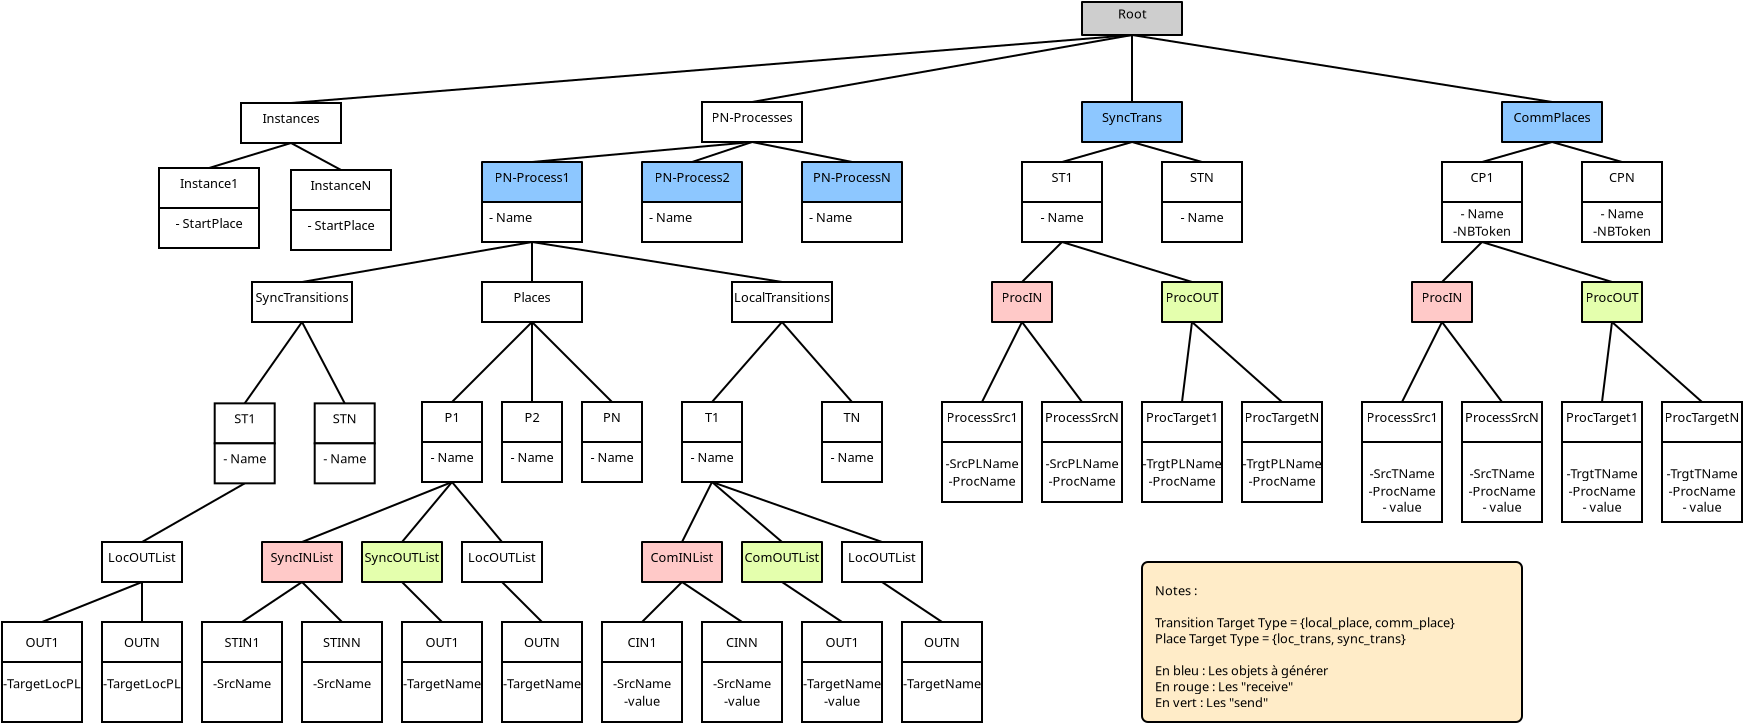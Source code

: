 <?xml version="1.0" encoding="UTF-8"?>
<dia:diagram xmlns:dia="http://www.lysator.liu.se/~alla/dia/">
  <dia:layer name="Arrière-plan" visible="true">
    <dia:object type="Standard - Box" version="0" id="O0">
      <dia:attribute name="obj_pos">
        <dia:point val="6,-5"/>
      </dia:attribute>
      <dia:attribute name="obj_bb">
        <dia:rectangle val="5.95,-5.05;11.05,-3.3"/>
      </dia:attribute>
      <dia:attribute name="elem_corner">
        <dia:point val="6,-5"/>
      </dia:attribute>
      <dia:attribute name="elem_width">
        <dia:real val="5"/>
      </dia:attribute>
      <dia:attribute name="elem_height">
        <dia:real val="1.65"/>
      </dia:attribute>
      <dia:attribute name="inner_color">
        <dia:color val="#cecece"/>
      </dia:attribute>
      <dia:attribute name="show_background">
        <dia:boolean val="true"/>
      </dia:attribute>
      <dia:attribute name="corner_radius">
        <dia:real val="1.175e-38"/>
      </dia:attribute>
    </dia:object>
    <dia:object type="Standard - Text" version="1" id="O1">
      <dia:attribute name="obj_pos">
        <dia:point val="8.5,-4.175"/>
      </dia:attribute>
      <dia:attribute name="obj_bb">
        <dia:rectangle val="7.838,-4.718;9.162,-3.777"/>
      </dia:attribute>
      <dia:attribute name="text">
        <dia:composite type="text">
          <dia:attribute name="string">
            <dia:string>#Root#</dia:string>
          </dia:attribute>
          <dia:attribute name="font">
            <dia:font family="sans" style="0" name="Helvetica"/>
          </dia:attribute>
          <dia:attribute name="height">
            <dia:real val="0.8"/>
          </dia:attribute>
          <dia:attribute name="pos">
            <dia:point val="8.5,-4.175"/>
          </dia:attribute>
          <dia:attribute name="color">
            <dia:color val="#000000"/>
          </dia:attribute>
          <dia:attribute name="alignment">
            <dia:enum val="1"/>
          </dia:attribute>
        </dia:composite>
      </dia:attribute>
      <dia:attribute name="valign">
        <dia:enum val="3"/>
      </dia:attribute>
      <dia:connections>
        <dia:connection handle="0" to="O0" connection="8"/>
      </dia:connections>
    </dia:object>
    <dia:object type="Standard - Box" version="0" id="O2">
      <dia:attribute name="obj_pos">
        <dia:point val="-13,0"/>
      </dia:attribute>
      <dia:attribute name="obj_bb">
        <dia:rectangle val="-13.05,-0.05;-7.95,2.05"/>
      </dia:attribute>
      <dia:attribute name="elem_corner">
        <dia:point val="-13,0"/>
      </dia:attribute>
      <dia:attribute name="elem_width">
        <dia:real val="5"/>
      </dia:attribute>
      <dia:attribute name="elem_height">
        <dia:real val="2"/>
      </dia:attribute>
      <dia:attribute name="show_background">
        <dia:boolean val="true"/>
      </dia:attribute>
    </dia:object>
    <dia:object type="Standard - Text" version="1" id="O3">
      <dia:attribute name="obj_pos">
        <dia:point val="-10.5,1"/>
      </dia:attribute>
      <dia:attribute name="obj_bb">
        <dia:rectangle val="-12.442,0.458;-8.558,1.397"/>
      </dia:attribute>
      <dia:attribute name="text">
        <dia:composite type="text">
          <dia:attribute name="string">
            <dia:string>#PN-Processes#</dia:string>
          </dia:attribute>
          <dia:attribute name="font">
            <dia:font family="sans" style="0" name="Helvetica"/>
          </dia:attribute>
          <dia:attribute name="height">
            <dia:real val="0.8"/>
          </dia:attribute>
          <dia:attribute name="pos">
            <dia:point val="-10.5,1"/>
          </dia:attribute>
          <dia:attribute name="color">
            <dia:color val="#000000"/>
          </dia:attribute>
          <dia:attribute name="alignment">
            <dia:enum val="1"/>
          </dia:attribute>
        </dia:composite>
      </dia:attribute>
      <dia:attribute name="valign">
        <dia:enum val="3"/>
      </dia:attribute>
      <dia:connections>
        <dia:connection handle="0" to="O2" connection="8"/>
      </dia:connections>
    </dia:object>
    <dia:object type="Standard - Box" version="0" id="O4">
      <dia:attribute name="obj_pos">
        <dia:point val="6,0"/>
      </dia:attribute>
      <dia:attribute name="obj_bb">
        <dia:rectangle val="5.95,-0.05;11.05,2.05"/>
      </dia:attribute>
      <dia:attribute name="elem_corner">
        <dia:point val="6,0"/>
      </dia:attribute>
      <dia:attribute name="elem_width">
        <dia:real val="5"/>
      </dia:attribute>
      <dia:attribute name="elem_height">
        <dia:real val="2"/>
      </dia:attribute>
      <dia:attribute name="inner_color">
        <dia:color val="#8dc7ff"/>
      </dia:attribute>
      <dia:attribute name="show_background">
        <dia:boolean val="true"/>
      </dia:attribute>
      <dia:attribute name="corner_radius">
        <dia:real val="1.175e-38"/>
      </dia:attribute>
    </dia:object>
    <dia:object type="Standard - Box" version="0" id="O5">
      <dia:attribute name="obj_pos">
        <dia:point val="27,0"/>
      </dia:attribute>
      <dia:attribute name="obj_bb">
        <dia:rectangle val="26.95,-0.05;32.05,2.05"/>
      </dia:attribute>
      <dia:attribute name="elem_corner">
        <dia:point val="27,0"/>
      </dia:attribute>
      <dia:attribute name="elem_width">
        <dia:real val="5"/>
      </dia:attribute>
      <dia:attribute name="elem_height">
        <dia:real val="2"/>
      </dia:attribute>
      <dia:attribute name="inner_color">
        <dia:color val="#8dc7ff"/>
      </dia:attribute>
      <dia:attribute name="show_background">
        <dia:boolean val="true"/>
      </dia:attribute>
      <dia:attribute name="corner_radius">
        <dia:real val="1.175e-38"/>
      </dia:attribute>
    </dia:object>
    <dia:object type="Standard - Text" version="1" id="O6">
      <dia:attribute name="obj_pos">
        <dia:point val="29.5,1"/>
      </dia:attribute>
      <dia:attribute name="obj_bb">
        <dia:rectangle val="27.62,0.458;31.38,1.397"/>
      </dia:attribute>
      <dia:attribute name="text">
        <dia:composite type="text">
          <dia:attribute name="string">
            <dia:string>#CommPlaces#</dia:string>
          </dia:attribute>
          <dia:attribute name="font">
            <dia:font family="sans" style="0" name="Helvetica"/>
          </dia:attribute>
          <dia:attribute name="height">
            <dia:real val="0.8"/>
          </dia:attribute>
          <dia:attribute name="pos">
            <dia:point val="29.5,1"/>
          </dia:attribute>
          <dia:attribute name="color">
            <dia:color val="#000000"/>
          </dia:attribute>
          <dia:attribute name="alignment">
            <dia:enum val="1"/>
          </dia:attribute>
        </dia:composite>
      </dia:attribute>
      <dia:attribute name="valign">
        <dia:enum val="3"/>
      </dia:attribute>
      <dia:connections>
        <dia:connection handle="0" to="O5" connection="8"/>
      </dia:connections>
    </dia:object>
    <dia:object type="Standard - Box" version="0" id="O7">
      <dia:attribute name="obj_pos">
        <dia:point val="-24,3"/>
      </dia:attribute>
      <dia:attribute name="obj_bb">
        <dia:rectangle val="-24.05,2.95;-18.95,5.05"/>
      </dia:attribute>
      <dia:attribute name="elem_corner">
        <dia:point val="-24,3"/>
      </dia:attribute>
      <dia:attribute name="elem_width">
        <dia:real val="5"/>
      </dia:attribute>
      <dia:attribute name="elem_height">
        <dia:real val="2"/>
      </dia:attribute>
      <dia:attribute name="inner_color">
        <dia:color val="#8dc7ff"/>
      </dia:attribute>
      <dia:attribute name="show_background">
        <dia:boolean val="true"/>
      </dia:attribute>
      <dia:attribute name="corner_radius">
        <dia:real val="1.175e-38"/>
      </dia:attribute>
    </dia:object>
    <dia:object type="Standard - Text" version="1" id="O8">
      <dia:attribute name="obj_pos">
        <dia:point val="-21.5,4"/>
      </dia:attribute>
      <dia:attribute name="obj_bb">
        <dia:rectangle val="-23.299,3.458;-19.701,4.397"/>
      </dia:attribute>
      <dia:attribute name="text">
        <dia:composite type="text">
          <dia:attribute name="string">
            <dia:string>#PN-Process1#</dia:string>
          </dia:attribute>
          <dia:attribute name="font">
            <dia:font family="sans" style="0" name="Helvetica"/>
          </dia:attribute>
          <dia:attribute name="height">
            <dia:real val="0.8"/>
          </dia:attribute>
          <dia:attribute name="pos">
            <dia:point val="-21.5,4"/>
          </dia:attribute>
          <dia:attribute name="color">
            <dia:color val="#000000"/>
          </dia:attribute>
          <dia:attribute name="alignment">
            <dia:enum val="1"/>
          </dia:attribute>
        </dia:composite>
      </dia:attribute>
      <dia:attribute name="valign">
        <dia:enum val="3"/>
      </dia:attribute>
      <dia:connections>
        <dia:connection handle="0" to="O7" connection="8"/>
      </dia:connections>
    </dia:object>
    <dia:object type="Standard - Box" version="0" id="O9">
      <dia:attribute name="obj_pos">
        <dia:point val="-16,3"/>
      </dia:attribute>
      <dia:attribute name="obj_bb">
        <dia:rectangle val="-16.05,2.95;-10.95,5.05"/>
      </dia:attribute>
      <dia:attribute name="elem_corner">
        <dia:point val="-16,3"/>
      </dia:attribute>
      <dia:attribute name="elem_width">
        <dia:real val="5"/>
      </dia:attribute>
      <dia:attribute name="elem_height">
        <dia:real val="2"/>
      </dia:attribute>
      <dia:attribute name="inner_color">
        <dia:color val="#8dc7ff"/>
      </dia:attribute>
      <dia:attribute name="show_background">
        <dia:boolean val="true"/>
      </dia:attribute>
      <dia:attribute name="corner_radius">
        <dia:real val="1.175e-38"/>
      </dia:attribute>
    </dia:object>
    <dia:object type="Standard - Text" version="1" id="O10">
      <dia:attribute name="obj_pos">
        <dia:point val="-13.5,4"/>
      </dia:attribute>
      <dia:attribute name="obj_bb">
        <dia:rectangle val="-15.296,3.458;-11.704,4.397"/>
      </dia:attribute>
      <dia:attribute name="text">
        <dia:composite type="text">
          <dia:attribute name="string">
            <dia:string>#PN-Process2#</dia:string>
          </dia:attribute>
          <dia:attribute name="font">
            <dia:font family="sans" style="0" name="Helvetica"/>
          </dia:attribute>
          <dia:attribute name="height">
            <dia:real val="0.8"/>
          </dia:attribute>
          <dia:attribute name="pos">
            <dia:point val="-13.5,4"/>
          </dia:attribute>
          <dia:attribute name="color">
            <dia:color val="#000000"/>
          </dia:attribute>
          <dia:attribute name="alignment">
            <dia:enum val="1"/>
          </dia:attribute>
        </dia:composite>
      </dia:attribute>
      <dia:attribute name="valign">
        <dia:enum val="3"/>
      </dia:attribute>
      <dia:connections>
        <dia:connection handle="0" to="O9" connection="8"/>
      </dia:connections>
    </dia:object>
    <dia:object type="Standard - Box" version="0" id="O11">
      <dia:attribute name="obj_pos">
        <dia:point val="-24,5"/>
      </dia:attribute>
      <dia:attribute name="obj_bb">
        <dia:rectangle val="-24.05,4.95;-18.95,7.05"/>
      </dia:attribute>
      <dia:attribute name="elem_corner">
        <dia:point val="-24,5"/>
      </dia:attribute>
      <dia:attribute name="elem_width">
        <dia:real val="5"/>
      </dia:attribute>
      <dia:attribute name="elem_height">
        <dia:real val="2"/>
      </dia:attribute>
      <dia:attribute name="show_background">
        <dia:boolean val="true"/>
      </dia:attribute>
    </dia:object>
    <dia:object type="Standard - Text" version="1" id="O12">
      <dia:attribute name="obj_pos">
        <dia:point val="-21.5,6"/>
      </dia:attribute>
      <dia:attribute name="obj_bb">
        <dia:rectangle val="-23.615,5.457;-21.5,6.397"/>
      </dia:attribute>
      <dia:attribute name="text">
        <dia:composite type="text">
          <dia:attribute name="string">
            <dia:string>#- Name#</dia:string>
          </dia:attribute>
          <dia:attribute name="font">
            <dia:font family="sans" style="0" name="Helvetica"/>
          </dia:attribute>
          <dia:attribute name="height">
            <dia:real val="0.8"/>
          </dia:attribute>
          <dia:attribute name="pos">
            <dia:point val="-21.5,6"/>
          </dia:attribute>
          <dia:attribute name="color">
            <dia:color val="#000000"/>
          </dia:attribute>
          <dia:attribute name="alignment">
            <dia:enum val="2"/>
          </dia:attribute>
        </dia:composite>
      </dia:attribute>
      <dia:attribute name="valign">
        <dia:enum val="3"/>
      </dia:attribute>
      <dia:connections>
        <dia:connection handle="0" to="O11" connection="8"/>
      </dia:connections>
    </dia:object>
    <dia:object type="Standard - Box" version="0" id="O13">
      <dia:attribute name="obj_pos">
        <dia:point val="-16,5"/>
      </dia:attribute>
      <dia:attribute name="obj_bb">
        <dia:rectangle val="-16.05,4.95;-10.95,7.05"/>
      </dia:attribute>
      <dia:attribute name="elem_corner">
        <dia:point val="-16,5"/>
      </dia:attribute>
      <dia:attribute name="elem_width">
        <dia:real val="5"/>
      </dia:attribute>
      <dia:attribute name="elem_height">
        <dia:real val="2"/>
      </dia:attribute>
      <dia:attribute name="show_background">
        <dia:boolean val="true"/>
      </dia:attribute>
    </dia:object>
    <dia:object type="Standard - Text" version="1" id="O14">
      <dia:attribute name="obj_pos">
        <dia:point val="-13.5,6"/>
      </dia:attribute>
      <dia:attribute name="obj_bb">
        <dia:rectangle val="-15.615,5.457;-13.5,6.397"/>
      </dia:attribute>
      <dia:attribute name="text">
        <dia:composite type="text">
          <dia:attribute name="string">
            <dia:string>#- Name#</dia:string>
          </dia:attribute>
          <dia:attribute name="font">
            <dia:font family="sans" style="0" name="Helvetica"/>
          </dia:attribute>
          <dia:attribute name="height">
            <dia:real val="0.8"/>
          </dia:attribute>
          <dia:attribute name="pos">
            <dia:point val="-13.5,6"/>
          </dia:attribute>
          <dia:attribute name="color">
            <dia:color val="#000000"/>
          </dia:attribute>
          <dia:attribute name="alignment">
            <dia:enum val="2"/>
          </dia:attribute>
        </dia:composite>
      </dia:attribute>
      <dia:attribute name="valign">
        <dia:enum val="3"/>
      </dia:attribute>
      <dia:connections>
        <dia:connection handle="0" to="O13" connection="8"/>
      </dia:connections>
    </dia:object>
    <dia:object type="Standard - Box" version="0" id="O15">
      <dia:attribute name="obj_pos">
        <dia:point val="-36.05,0.05"/>
      </dia:attribute>
      <dia:attribute name="obj_bb">
        <dia:rectangle val="-36.1,7.425e-15;-31,2.1"/>
      </dia:attribute>
      <dia:attribute name="elem_corner">
        <dia:point val="-36.05,0.05"/>
      </dia:attribute>
      <dia:attribute name="elem_width">
        <dia:real val="5"/>
      </dia:attribute>
      <dia:attribute name="elem_height">
        <dia:real val="2"/>
      </dia:attribute>
      <dia:attribute name="show_background">
        <dia:boolean val="true"/>
      </dia:attribute>
    </dia:object>
    <dia:object type="Standard - Text" version="1" id="O16">
      <dia:attribute name="obj_pos">
        <dia:point val="-33.55,1.05"/>
      </dia:attribute>
      <dia:attribute name="obj_bb">
        <dia:rectangle val="-34.944,0.507;-32.156,1.448"/>
      </dia:attribute>
      <dia:attribute name="text">
        <dia:composite type="text">
          <dia:attribute name="string">
            <dia:string>#Instances#</dia:string>
          </dia:attribute>
          <dia:attribute name="font">
            <dia:font family="sans" style="0" name="Helvetica"/>
          </dia:attribute>
          <dia:attribute name="height">
            <dia:real val="0.8"/>
          </dia:attribute>
          <dia:attribute name="pos">
            <dia:point val="-33.55,1.05"/>
          </dia:attribute>
          <dia:attribute name="color">
            <dia:color val="#000000"/>
          </dia:attribute>
          <dia:attribute name="alignment">
            <dia:enum val="1"/>
          </dia:attribute>
        </dia:composite>
      </dia:attribute>
      <dia:attribute name="valign">
        <dia:enum val="3"/>
      </dia:attribute>
      <dia:connections>
        <dia:connection handle="0" to="O15" connection="8"/>
      </dia:connections>
    </dia:object>
    <dia:object type="Standard - Box" version="0" id="O17">
      <dia:attribute name="obj_pos">
        <dia:point val="-40.15,3.3"/>
      </dia:attribute>
      <dia:attribute name="obj_bb">
        <dia:rectangle val="-40.2,3.25;-35.1,5.35"/>
      </dia:attribute>
      <dia:attribute name="elem_corner">
        <dia:point val="-40.15,3.3"/>
      </dia:attribute>
      <dia:attribute name="elem_width">
        <dia:real val="5"/>
      </dia:attribute>
      <dia:attribute name="elem_height">
        <dia:real val="2"/>
      </dia:attribute>
      <dia:attribute name="show_background">
        <dia:boolean val="true"/>
      </dia:attribute>
    </dia:object>
    <dia:object type="Standard - Text" version="1" id="O18">
      <dia:attribute name="obj_pos">
        <dia:point val="-37.65,4.3"/>
      </dia:attribute>
      <dia:attribute name="obj_bb">
        <dia:rectangle val="-39.079,3.757;-36.221,4.697"/>
      </dia:attribute>
      <dia:attribute name="text">
        <dia:composite type="text">
          <dia:attribute name="string">
            <dia:string>#Instance1#</dia:string>
          </dia:attribute>
          <dia:attribute name="font">
            <dia:font family="sans" style="0" name="Helvetica"/>
          </dia:attribute>
          <dia:attribute name="height">
            <dia:real val="0.8"/>
          </dia:attribute>
          <dia:attribute name="pos">
            <dia:point val="-37.65,4.3"/>
          </dia:attribute>
          <dia:attribute name="color">
            <dia:color val="#000000"/>
          </dia:attribute>
          <dia:attribute name="alignment">
            <dia:enum val="1"/>
          </dia:attribute>
        </dia:composite>
      </dia:attribute>
      <dia:attribute name="valign">
        <dia:enum val="3"/>
      </dia:attribute>
      <dia:connections>
        <dia:connection handle="0" to="O17" connection="8"/>
      </dia:connections>
    </dia:object>
    <dia:object type="Standard - Box" version="0" id="O19">
      <dia:attribute name="obj_pos">
        <dia:point val="-40.15,5.3"/>
      </dia:attribute>
      <dia:attribute name="obj_bb">
        <dia:rectangle val="-40.2,5.25;-35.1,7.35"/>
      </dia:attribute>
      <dia:attribute name="elem_corner">
        <dia:point val="-40.15,5.3"/>
      </dia:attribute>
      <dia:attribute name="elem_width">
        <dia:real val="5"/>
      </dia:attribute>
      <dia:attribute name="elem_height">
        <dia:real val="2"/>
      </dia:attribute>
      <dia:attribute name="show_background">
        <dia:boolean val="true"/>
      </dia:attribute>
    </dia:object>
    <dia:object type="Standard - Text" version="1" id="O20">
      <dia:attribute name="obj_pos">
        <dia:point val="-37.65,6.3"/>
      </dia:attribute>
      <dia:attribute name="obj_bb">
        <dia:rectangle val="-39.335,5.758;-35.965,6.697"/>
      </dia:attribute>
      <dia:attribute name="text">
        <dia:composite type="text">
          <dia:attribute name="string">
            <dia:string>#- StartPlace#</dia:string>
          </dia:attribute>
          <dia:attribute name="font">
            <dia:font family="sans" style="0" name="Helvetica"/>
          </dia:attribute>
          <dia:attribute name="height">
            <dia:real val="0.8"/>
          </dia:attribute>
          <dia:attribute name="pos">
            <dia:point val="-37.65,6.3"/>
          </dia:attribute>
          <dia:attribute name="color">
            <dia:color val="#000000"/>
          </dia:attribute>
          <dia:attribute name="alignment">
            <dia:enum val="1"/>
          </dia:attribute>
        </dia:composite>
      </dia:attribute>
      <dia:attribute name="valign">
        <dia:enum val="3"/>
      </dia:attribute>
      <dia:connections>
        <dia:connection handle="0" to="O19" connection="8"/>
      </dia:connections>
    </dia:object>
    <dia:object type="Standard - Box" version="0" id="O21">
      <dia:attribute name="obj_pos">
        <dia:point val="-33.55,3.4"/>
      </dia:attribute>
      <dia:attribute name="obj_bb">
        <dia:rectangle val="-33.6,3.35;-28.5,5.45"/>
      </dia:attribute>
      <dia:attribute name="elem_corner">
        <dia:point val="-33.55,3.4"/>
      </dia:attribute>
      <dia:attribute name="elem_width">
        <dia:real val="5"/>
      </dia:attribute>
      <dia:attribute name="elem_height">
        <dia:real val="2"/>
      </dia:attribute>
      <dia:attribute name="show_background">
        <dia:boolean val="true"/>
      </dia:attribute>
    </dia:object>
    <dia:object type="Standard - Text" version="1" id="O22">
      <dia:attribute name="obj_pos">
        <dia:point val="-31.05,4.4"/>
      </dia:attribute>
      <dia:attribute name="obj_bb">
        <dia:rectangle val="-32.51,3.857;-29.59,4.798"/>
      </dia:attribute>
      <dia:attribute name="text">
        <dia:composite type="text">
          <dia:attribute name="string">
            <dia:string>#InstanceN#</dia:string>
          </dia:attribute>
          <dia:attribute name="font">
            <dia:font family="sans" style="0" name="Helvetica"/>
          </dia:attribute>
          <dia:attribute name="height">
            <dia:real val="0.8"/>
          </dia:attribute>
          <dia:attribute name="pos">
            <dia:point val="-31.05,4.4"/>
          </dia:attribute>
          <dia:attribute name="color">
            <dia:color val="#000000"/>
          </dia:attribute>
          <dia:attribute name="alignment">
            <dia:enum val="1"/>
          </dia:attribute>
        </dia:composite>
      </dia:attribute>
      <dia:attribute name="valign">
        <dia:enum val="3"/>
      </dia:attribute>
      <dia:connections>
        <dia:connection handle="0" to="O21" connection="8"/>
      </dia:connections>
    </dia:object>
    <dia:object type="Standard - Box" version="0" id="O23">
      <dia:attribute name="obj_pos">
        <dia:point val="-33.55,5.4"/>
      </dia:attribute>
      <dia:attribute name="obj_bb">
        <dia:rectangle val="-33.6,5.35;-28.5,7.45"/>
      </dia:attribute>
      <dia:attribute name="elem_corner">
        <dia:point val="-33.55,5.4"/>
      </dia:attribute>
      <dia:attribute name="elem_width">
        <dia:real val="5"/>
      </dia:attribute>
      <dia:attribute name="elem_height">
        <dia:real val="2"/>
      </dia:attribute>
      <dia:attribute name="show_background">
        <dia:boolean val="true"/>
      </dia:attribute>
    </dia:object>
    <dia:object type="Standard - Text" version="1" id="O24">
      <dia:attribute name="obj_pos">
        <dia:point val="-31.05,6.4"/>
      </dia:attribute>
      <dia:attribute name="obj_bb">
        <dia:rectangle val="-32.735,5.857;-29.365,6.798"/>
      </dia:attribute>
      <dia:attribute name="text">
        <dia:composite type="text">
          <dia:attribute name="string">
            <dia:string>#- StartPlace#</dia:string>
          </dia:attribute>
          <dia:attribute name="font">
            <dia:font family="sans" style="0" name="Helvetica"/>
          </dia:attribute>
          <dia:attribute name="height">
            <dia:real val="0.8"/>
          </dia:attribute>
          <dia:attribute name="pos">
            <dia:point val="-31.05,6.4"/>
          </dia:attribute>
          <dia:attribute name="color">
            <dia:color val="#000000"/>
          </dia:attribute>
          <dia:attribute name="alignment">
            <dia:enum val="1"/>
          </dia:attribute>
        </dia:composite>
      </dia:attribute>
      <dia:attribute name="valign">
        <dia:enum val="3"/>
      </dia:attribute>
      <dia:connections>
        <dia:connection handle="0" to="O23" connection="8"/>
      </dia:connections>
    </dia:object>
    <dia:object type="Standard - Line" version="0" id="O25">
      <dia:attribute name="obj_pos">
        <dia:point val="8.5,-3.35"/>
      </dia:attribute>
      <dia:attribute name="obj_bb">
        <dia:rectangle val="-10.558,-3.408;8.558,0.058"/>
      </dia:attribute>
      <dia:attribute name="conn_endpoints">
        <dia:point val="8.5,-3.35"/>
        <dia:point val="-10.5,0"/>
      </dia:attribute>
      <dia:attribute name="numcp">
        <dia:int val="1"/>
      </dia:attribute>
      <dia:connections>
        <dia:connection handle="0" to="O0" connection="6"/>
        <dia:connection handle="1" to="O2" connection="1"/>
      </dia:connections>
    </dia:object>
    <dia:object type="Standard - Line" version="0" id="O26">
      <dia:attribute name="obj_pos">
        <dia:point val="8.5,-3.35"/>
      </dia:attribute>
      <dia:attribute name="obj_bb">
        <dia:rectangle val="8.45,-3.4;8.55,0.05"/>
      </dia:attribute>
      <dia:attribute name="conn_endpoints">
        <dia:point val="8.5,-3.35"/>
        <dia:point val="8.5,0"/>
      </dia:attribute>
      <dia:attribute name="numcp">
        <dia:int val="1"/>
      </dia:attribute>
      <dia:connections>
        <dia:connection handle="0" to="O0" connection="6"/>
        <dia:connection handle="1" to="O4" connection="1"/>
      </dia:connections>
    </dia:object>
    <dia:object type="Standard - Line" version="0" id="O27">
      <dia:attribute name="obj_pos">
        <dia:point val="8.5,-3.35"/>
      </dia:attribute>
      <dia:attribute name="obj_bb">
        <dia:rectangle val="8.443,-3.407;29.557,0.057"/>
      </dia:attribute>
      <dia:attribute name="conn_endpoints">
        <dia:point val="8.5,-3.35"/>
        <dia:point val="29.5,0"/>
      </dia:attribute>
      <dia:attribute name="numcp">
        <dia:int val="1"/>
      </dia:attribute>
      <dia:connections>
        <dia:connection handle="0" to="O0" connection="6"/>
        <dia:connection handle="1" to="O5" connection="1"/>
      </dia:connections>
    </dia:object>
    <dia:object type="Standard - Line" version="0" id="O28">
      <dia:attribute name="obj_pos">
        <dia:point val="-10.5,2"/>
      </dia:attribute>
      <dia:attribute name="obj_bb">
        <dia:rectangle val="-21.554,1.946;-10.446,3.054"/>
      </dia:attribute>
      <dia:attribute name="conn_endpoints">
        <dia:point val="-10.5,2"/>
        <dia:point val="-21.5,3"/>
      </dia:attribute>
      <dia:attribute name="numcp">
        <dia:int val="1"/>
      </dia:attribute>
      <dia:connections>
        <dia:connection handle="0" to="O2" connection="6"/>
        <dia:connection handle="1" to="O7" connection="1"/>
      </dia:connections>
    </dia:object>
    <dia:object type="Standard - Line" version="0" id="O29">
      <dia:attribute name="obj_pos">
        <dia:point val="-10.5,2"/>
      </dia:attribute>
      <dia:attribute name="obj_bb">
        <dia:rectangle val="-13.563,1.937;-10.437,3.063"/>
      </dia:attribute>
      <dia:attribute name="conn_endpoints">
        <dia:point val="-10.5,2"/>
        <dia:point val="-13.5,3"/>
      </dia:attribute>
      <dia:attribute name="numcp">
        <dia:int val="1"/>
      </dia:attribute>
      <dia:connections>
        <dia:connection handle="0" to="O2" connection="6"/>
        <dia:connection handle="1" to="O9" connection="1"/>
      </dia:connections>
    </dia:object>
    <dia:object type="Standard - Line" version="0" id="O30">
      <dia:attribute name="obj_pos">
        <dia:point val="8.5,-3.35"/>
      </dia:attribute>
      <dia:attribute name="obj_bb">
        <dia:rectangle val="-33.604,-3.404;8.554,0.104"/>
      </dia:attribute>
      <dia:attribute name="conn_endpoints">
        <dia:point val="8.5,-3.35"/>
        <dia:point val="-33.55,0.05"/>
      </dia:attribute>
      <dia:attribute name="numcp">
        <dia:int val="1"/>
      </dia:attribute>
      <dia:connections>
        <dia:connection handle="0" to="O0" connection="6"/>
        <dia:connection handle="1" to="O15" connection="1"/>
      </dia:connections>
    </dia:object>
    <dia:object type="Standard - Line" version="0" id="O31">
      <dia:attribute name="obj_pos">
        <dia:point val="-33.55,2.05"/>
      </dia:attribute>
      <dia:attribute name="obj_bb">
        <dia:rectangle val="-37.712,1.988;-33.488,3.362"/>
      </dia:attribute>
      <dia:attribute name="conn_endpoints">
        <dia:point val="-33.55,2.05"/>
        <dia:point val="-37.65,3.3"/>
      </dia:attribute>
      <dia:attribute name="numcp">
        <dia:int val="1"/>
      </dia:attribute>
      <dia:connections>
        <dia:connection handle="0" to="O15" connection="6"/>
        <dia:connection handle="1" to="O17" connection="1"/>
      </dia:connections>
    </dia:object>
    <dia:object type="Standard - Line" version="0" id="O32">
      <dia:attribute name="obj_pos">
        <dia:point val="-33.55,2.05"/>
      </dia:attribute>
      <dia:attribute name="obj_bb">
        <dia:rectangle val="-33.618,1.982;-30.982,3.468"/>
      </dia:attribute>
      <dia:attribute name="conn_endpoints">
        <dia:point val="-33.55,2.05"/>
        <dia:point val="-31.05,3.4"/>
      </dia:attribute>
      <dia:attribute name="numcp">
        <dia:int val="1"/>
      </dia:attribute>
      <dia:connections>
        <dia:connection handle="0" to="O15" connection="6"/>
        <dia:connection handle="1" to="O21" connection="1"/>
      </dia:connections>
    </dia:object>
    <dia:object type="Standard - Box" version="0" id="O33">
      <dia:attribute name="obj_pos">
        <dia:point val="-24,9"/>
      </dia:attribute>
      <dia:attribute name="obj_bb">
        <dia:rectangle val="-24.05,8.95;-18.95,11.05"/>
      </dia:attribute>
      <dia:attribute name="elem_corner">
        <dia:point val="-24,9"/>
      </dia:attribute>
      <dia:attribute name="elem_width">
        <dia:real val="5"/>
      </dia:attribute>
      <dia:attribute name="elem_height">
        <dia:real val="2"/>
      </dia:attribute>
      <dia:attribute name="show_background">
        <dia:boolean val="true"/>
      </dia:attribute>
    </dia:object>
    <dia:object type="Standard - Text" version="1" id="O34">
      <dia:attribute name="obj_pos">
        <dia:point val="-21.5,10"/>
      </dia:attribute>
      <dia:attribute name="obj_bb">
        <dia:rectangle val="-22.427,9.457;-20.573,10.398"/>
      </dia:attribute>
      <dia:attribute name="text">
        <dia:composite type="text">
          <dia:attribute name="string">
            <dia:string>#Places#</dia:string>
          </dia:attribute>
          <dia:attribute name="font">
            <dia:font family="sans" style="0" name="Helvetica"/>
          </dia:attribute>
          <dia:attribute name="height">
            <dia:real val="0.8"/>
          </dia:attribute>
          <dia:attribute name="pos">
            <dia:point val="-21.5,10"/>
          </dia:attribute>
          <dia:attribute name="color">
            <dia:color val="#000000"/>
          </dia:attribute>
          <dia:attribute name="alignment">
            <dia:enum val="1"/>
          </dia:attribute>
        </dia:composite>
      </dia:attribute>
      <dia:attribute name="valign">
        <dia:enum val="3"/>
      </dia:attribute>
      <dia:connections>
        <dia:connection handle="0" to="O33" connection="8"/>
      </dia:connections>
    </dia:object>
    <dia:object type="Standard - Box" version="0" id="O35">
      <dia:attribute name="obj_pos">
        <dia:point val="-27,15"/>
      </dia:attribute>
      <dia:attribute name="obj_bb">
        <dia:rectangle val="-27.05,14.95;-23.95,17.05"/>
      </dia:attribute>
      <dia:attribute name="elem_corner">
        <dia:point val="-27,15"/>
      </dia:attribute>
      <dia:attribute name="elem_width">
        <dia:real val="3"/>
      </dia:attribute>
      <dia:attribute name="elem_height">
        <dia:real val="2"/>
      </dia:attribute>
      <dia:attribute name="show_background">
        <dia:boolean val="true"/>
      </dia:attribute>
    </dia:object>
    <dia:object type="Standard - Text" version="1" id="O36">
      <dia:attribute name="obj_pos">
        <dia:point val="-25.5,16"/>
      </dia:attribute>
      <dia:attribute name="obj_bb">
        <dia:rectangle val="-25.864,15.457;-25.136,16.398"/>
      </dia:attribute>
      <dia:attribute name="text">
        <dia:composite type="text">
          <dia:attribute name="string">
            <dia:string>#P1#</dia:string>
          </dia:attribute>
          <dia:attribute name="font">
            <dia:font family="sans" style="0" name="Helvetica"/>
          </dia:attribute>
          <dia:attribute name="height">
            <dia:real val="0.8"/>
          </dia:attribute>
          <dia:attribute name="pos">
            <dia:point val="-25.5,16"/>
          </dia:attribute>
          <dia:attribute name="color">
            <dia:color val="#000000"/>
          </dia:attribute>
          <dia:attribute name="alignment">
            <dia:enum val="1"/>
          </dia:attribute>
        </dia:composite>
      </dia:attribute>
      <dia:attribute name="valign">
        <dia:enum val="3"/>
      </dia:attribute>
      <dia:connections>
        <dia:connection handle="0" to="O35" connection="8"/>
      </dia:connections>
    </dia:object>
    <dia:object type="Standard - Box" version="0" id="O37">
      <dia:attribute name="obj_pos">
        <dia:point val="-23,15"/>
      </dia:attribute>
      <dia:attribute name="obj_bb">
        <dia:rectangle val="-23.05,14.95;-19.95,17.05"/>
      </dia:attribute>
      <dia:attribute name="elem_corner">
        <dia:point val="-23,15"/>
      </dia:attribute>
      <dia:attribute name="elem_width">
        <dia:real val="3"/>
      </dia:attribute>
      <dia:attribute name="elem_height">
        <dia:real val="2"/>
      </dia:attribute>
      <dia:attribute name="show_background">
        <dia:boolean val="true"/>
      </dia:attribute>
    </dia:object>
    <dia:object type="Standard - Text" version="1" id="O38">
      <dia:attribute name="obj_pos">
        <dia:point val="-21.5,16"/>
      </dia:attribute>
      <dia:attribute name="obj_bb">
        <dia:rectangle val="-21.861,15.457;-21.139,16.398"/>
      </dia:attribute>
      <dia:attribute name="text">
        <dia:composite type="text">
          <dia:attribute name="string">
            <dia:string>#P2#</dia:string>
          </dia:attribute>
          <dia:attribute name="font">
            <dia:font family="sans" style="0" name="Helvetica"/>
          </dia:attribute>
          <dia:attribute name="height">
            <dia:real val="0.8"/>
          </dia:attribute>
          <dia:attribute name="pos">
            <dia:point val="-21.5,16"/>
          </dia:attribute>
          <dia:attribute name="color">
            <dia:color val="#000000"/>
          </dia:attribute>
          <dia:attribute name="alignment">
            <dia:enum val="1"/>
          </dia:attribute>
        </dia:composite>
      </dia:attribute>
      <dia:attribute name="valign">
        <dia:enum val="3"/>
      </dia:attribute>
      <dia:connections>
        <dia:connection handle="0" to="O37" connection="8"/>
      </dia:connections>
    </dia:object>
    <dia:object type="Standard - Box" version="0" id="O39">
      <dia:attribute name="obj_pos">
        <dia:point val="-19,15"/>
      </dia:attribute>
      <dia:attribute name="obj_bb">
        <dia:rectangle val="-19.05,14.95;-15.95,17.05"/>
      </dia:attribute>
      <dia:attribute name="elem_corner">
        <dia:point val="-19,15"/>
      </dia:attribute>
      <dia:attribute name="elem_width">
        <dia:real val="3"/>
      </dia:attribute>
      <dia:attribute name="elem_height">
        <dia:real val="2"/>
      </dia:attribute>
      <dia:attribute name="show_background">
        <dia:boolean val="true"/>
      </dia:attribute>
    </dia:object>
    <dia:object type="Standard - Text" version="1" id="O40">
      <dia:attribute name="obj_pos">
        <dia:point val="-17.5,16"/>
      </dia:attribute>
      <dia:attribute name="obj_bb">
        <dia:rectangle val="-17.895,15.457;-17.105,16.398"/>
      </dia:attribute>
      <dia:attribute name="text">
        <dia:composite type="text">
          <dia:attribute name="string">
            <dia:string>#PN#</dia:string>
          </dia:attribute>
          <dia:attribute name="font">
            <dia:font family="sans" style="0" name="Helvetica"/>
          </dia:attribute>
          <dia:attribute name="height">
            <dia:real val="0.8"/>
          </dia:attribute>
          <dia:attribute name="pos">
            <dia:point val="-17.5,16"/>
          </dia:attribute>
          <dia:attribute name="color">
            <dia:color val="#000000"/>
          </dia:attribute>
          <dia:attribute name="alignment">
            <dia:enum val="1"/>
          </dia:attribute>
        </dia:composite>
      </dia:attribute>
      <dia:attribute name="valign">
        <dia:enum val="3"/>
      </dia:attribute>
      <dia:connections>
        <dia:connection handle="0" to="O39" connection="8"/>
      </dia:connections>
    </dia:object>
    <dia:object type="Standard - Line" version="0" id="O41">
      <dia:attribute name="obj_pos">
        <dia:point val="-21.5,7"/>
      </dia:attribute>
      <dia:attribute name="obj_bb">
        <dia:rectangle val="-21.55,6.95;-21.45,9.05"/>
      </dia:attribute>
      <dia:attribute name="conn_endpoints">
        <dia:point val="-21.5,7"/>
        <dia:point val="-21.5,9"/>
      </dia:attribute>
      <dia:attribute name="numcp">
        <dia:int val="1"/>
      </dia:attribute>
      <dia:connections>
        <dia:connection handle="0" to="O11" connection="6"/>
        <dia:connection handle="1" to="O33" connection="1"/>
      </dia:connections>
    </dia:object>
    <dia:object type="Standard - Line" version="0" id="O42">
      <dia:attribute name="obj_pos">
        <dia:point val="-21.5,11"/>
      </dia:attribute>
      <dia:attribute name="obj_bb">
        <dia:rectangle val="-25.571,10.929;-21.429,15.071"/>
      </dia:attribute>
      <dia:attribute name="conn_endpoints">
        <dia:point val="-21.5,11"/>
        <dia:point val="-25.5,15"/>
      </dia:attribute>
      <dia:attribute name="numcp">
        <dia:int val="1"/>
      </dia:attribute>
      <dia:connections>
        <dia:connection handle="0" to="O33" connection="6"/>
        <dia:connection handle="1" to="O35" connection="1"/>
      </dia:connections>
    </dia:object>
    <dia:object type="Standard - Line" version="0" id="O43">
      <dia:attribute name="obj_pos">
        <dia:point val="-21.5,11"/>
      </dia:attribute>
      <dia:attribute name="obj_bb">
        <dia:rectangle val="-21.55,10.95;-21.45,15.05"/>
      </dia:attribute>
      <dia:attribute name="conn_endpoints">
        <dia:point val="-21.5,11"/>
        <dia:point val="-21.5,15"/>
      </dia:attribute>
      <dia:attribute name="numcp">
        <dia:int val="1"/>
      </dia:attribute>
      <dia:connections>
        <dia:connection handle="0" to="O33" connection="6"/>
        <dia:connection handle="1" to="O37" connection="1"/>
      </dia:connections>
    </dia:object>
    <dia:object type="Standard - Line" version="0" id="O44">
      <dia:attribute name="obj_pos">
        <dia:point val="-17.5,15"/>
      </dia:attribute>
      <dia:attribute name="obj_bb">
        <dia:rectangle val="-21.571,10.929;-17.429,15.071"/>
      </dia:attribute>
      <dia:attribute name="conn_endpoints">
        <dia:point val="-17.5,15"/>
        <dia:point val="-21.5,11"/>
      </dia:attribute>
      <dia:attribute name="numcp">
        <dia:int val="1"/>
      </dia:attribute>
      <dia:connections>
        <dia:connection handle="0" to="O39" connection="1"/>
        <dia:connection handle="1" to="O33" connection="6"/>
      </dia:connections>
    </dia:object>
    <dia:object type="Standard - Box" version="0" id="O45">
      <dia:attribute name="obj_pos">
        <dia:point val="-27,17"/>
      </dia:attribute>
      <dia:attribute name="obj_bb">
        <dia:rectangle val="-27.05,16.95;-23.95,19.05"/>
      </dia:attribute>
      <dia:attribute name="elem_corner">
        <dia:point val="-27,17"/>
      </dia:attribute>
      <dia:attribute name="elem_width">
        <dia:real val="3"/>
      </dia:attribute>
      <dia:attribute name="elem_height">
        <dia:real val="2"/>
      </dia:attribute>
      <dia:attribute name="show_background">
        <dia:boolean val="true"/>
      </dia:attribute>
    </dia:object>
    <dia:object type="Standard - Text" version="1" id="O46">
      <dia:attribute name="obj_pos">
        <dia:point val="-25.5,18"/>
      </dia:attribute>
      <dia:attribute name="obj_bb">
        <dia:rectangle val="-26.558,17.457;-24.442,18.398"/>
      </dia:attribute>
      <dia:attribute name="text">
        <dia:composite type="text">
          <dia:attribute name="string">
            <dia:string>#- Name#</dia:string>
          </dia:attribute>
          <dia:attribute name="font">
            <dia:font family="sans" style="0" name="Helvetica"/>
          </dia:attribute>
          <dia:attribute name="height">
            <dia:real val="0.8"/>
          </dia:attribute>
          <dia:attribute name="pos">
            <dia:point val="-25.5,18"/>
          </dia:attribute>
          <dia:attribute name="color">
            <dia:color val="#000000"/>
          </dia:attribute>
          <dia:attribute name="alignment">
            <dia:enum val="1"/>
          </dia:attribute>
        </dia:composite>
      </dia:attribute>
      <dia:attribute name="valign">
        <dia:enum val="3"/>
      </dia:attribute>
      <dia:connections>
        <dia:connection handle="0" to="O45" connection="8"/>
      </dia:connections>
    </dia:object>
    <dia:object type="Standard - Box" version="0" id="O47">
      <dia:attribute name="obj_pos">
        <dia:point val="-19,17"/>
      </dia:attribute>
      <dia:attribute name="obj_bb">
        <dia:rectangle val="-19.05,16.95;-15.95,19.05"/>
      </dia:attribute>
      <dia:attribute name="elem_corner">
        <dia:point val="-19,17"/>
      </dia:attribute>
      <dia:attribute name="elem_width">
        <dia:real val="3"/>
      </dia:attribute>
      <dia:attribute name="elem_height">
        <dia:real val="2"/>
      </dia:attribute>
      <dia:attribute name="show_background">
        <dia:boolean val="true"/>
      </dia:attribute>
    </dia:object>
    <dia:object type="Standard - Box" version="0" id="O48">
      <dia:attribute name="obj_pos">
        <dia:point val="-23,17"/>
      </dia:attribute>
      <dia:attribute name="obj_bb">
        <dia:rectangle val="-23.05,16.95;-19.95,19.05"/>
      </dia:attribute>
      <dia:attribute name="elem_corner">
        <dia:point val="-23,17"/>
      </dia:attribute>
      <dia:attribute name="elem_width">
        <dia:real val="3"/>
      </dia:attribute>
      <dia:attribute name="elem_height">
        <dia:real val="2"/>
      </dia:attribute>
      <dia:attribute name="show_background">
        <dia:boolean val="true"/>
      </dia:attribute>
    </dia:object>
    <dia:object type="Standard - Box" version="0" id="O49">
      <dia:attribute name="obj_pos">
        <dia:point val="-28,26"/>
      </dia:attribute>
      <dia:attribute name="obj_bb">
        <dia:rectangle val="-28.05,25.95;-23.95,28.05"/>
      </dia:attribute>
      <dia:attribute name="elem_corner">
        <dia:point val="-28,26"/>
      </dia:attribute>
      <dia:attribute name="elem_width">
        <dia:real val="4"/>
      </dia:attribute>
      <dia:attribute name="elem_height">
        <dia:real val="2"/>
      </dia:attribute>
      <dia:attribute name="show_background">
        <dia:boolean val="true"/>
      </dia:attribute>
    </dia:object>
    <dia:object type="Standard - Text" version="1" id="O50">
      <dia:attribute name="obj_pos">
        <dia:point val="-26,27"/>
      </dia:attribute>
      <dia:attribute name="obj_bb">
        <dia:rectangle val="-26.806,26.53;-25.194,27.47"/>
      </dia:attribute>
      <dia:attribute name="text">
        <dia:composite type="text">
          <dia:attribute name="string">
            <dia:string>#OUT1#</dia:string>
          </dia:attribute>
          <dia:attribute name="font">
            <dia:font family="sans" style="0" name="Helvetica"/>
          </dia:attribute>
          <dia:attribute name="height">
            <dia:real val="0.8"/>
          </dia:attribute>
          <dia:attribute name="pos">
            <dia:point val="-26,27.073"/>
          </dia:attribute>
          <dia:attribute name="color">
            <dia:color val="#000000"/>
          </dia:attribute>
          <dia:attribute name="alignment">
            <dia:enum val="1"/>
          </dia:attribute>
        </dia:composite>
      </dia:attribute>
      <dia:attribute name="valign">
        <dia:enum val="2"/>
      </dia:attribute>
      <dia:connections>
        <dia:connection handle="0" to="O49" connection="8"/>
      </dia:connections>
    </dia:object>
    <dia:object type="Standard - Box" version="0" id="O51">
      <dia:attribute name="obj_pos">
        <dia:point val="-28,28"/>
      </dia:attribute>
      <dia:attribute name="obj_bb">
        <dia:rectangle val="-28.05,27.95;-23.95,31.05"/>
      </dia:attribute>
      <dia:attribute name="elem_corner">
        <dia:point val="-28,28"/>
      </dia:attribute>
      <dia:attribute name="elem_width">
        <dia:real val="4"/>
      </dia:attribute>
      <dia:attribute name="elem_height">
        <dia:real val="3"/>
      </dia:attribute>
      <dia:attribute name="show_background">
        <dia:boolean val="true"/>
      </dia:attribute>
    </dia:object>
    <dia:object type="Standard - Text" version="1" id="O52">
      <dia:attribute name="obj_pos">
        <dia:point val="8.5,1"/>
      </dia:attribute>
      <dia:attribute name="obj_bb">
        <dia:rectangle val="7.027,0.458;9.973,1.397"/>
      </dia:attribute>
      <dia:attribute name="text">
        <dia:composite type="text">
          <dia:attribute name="string">
            <dia:string>#SyncTrans#</dia:string>
          </dia:attribute>
          <dia:attribute name="font">
            <dia:font family="sans" style="0" name="Helvetica"/>
          </dia:attribute>
          <dia:attribute name="height">
            <dia:real val="0.8"/>
          </dia:attribute>
          <dia:attribute name="pos">
            <dia:point val="8.5,1"/>
          </dia:attribute>
          <dia:attribute name="color">
            <dia:color val="#000000"/>
          </dia:attribute>
          <dia:attribute name="alignment">
            <dia:enum val="1"/>
          </dia:attribute>
        </dia:composite>
      </dia:attribute>
      <dia:attribute name="valign">
        <dia:enum val="3"/>
      </dia:attribute>
      <dia:connections>
        <dia:connection handle="0" to="O4" connection="8"/>
      </dia:connections>
    </dia:object>
    <dia:object type="Standard - Line" version="0" id="O53">
      <dia:attribute name="obj_pos">
        <dia:point val="-25.5,19"/>
      </dia:attribute>
      <dia:attribute name="obj_bb">
        <dia:rectangle val="-33.065,18.935;-25.435,22.065"/>
      </dia:attribute>
      <dia:attribute name="conn_endpoints">
        <dia:point val="-25.5,19"/>
        <dia:point val="-33,22"/>
      </dia:attribute>
      <dia:attribute name="numcp">
        <dia:int val="1"/>
      </dia:attribute>
      <dia:connections>
        <dia:connection handle="0" to="O45" connection="6"/>
        <dia:connection handle="1" to="O149" connection="1"/>
      </dia:connections>
    </dia:object>
    <dia:object type="Standard - Text" version="1" id="O54">
      <dia:attribute name="obj_pos">
        <dia:point val="-26,29.5"/>
      </dia:attribute>
      <dia:attribute name="obj_bb">
        <dia:rectangle val="-26,29.1;-26,30.3"/>
      </dia:attribute>
      <dia:attribute name="text">
        <dia:composite type="text">
          <dia:attribute name="string">
            <dia:string>##</dia:string>
          </dia:attribute>
          <dia:attribute name="font">
            <dia:font family="sans" style="0" name="Helvetica"/>
          </dia:attribute>
          <dia:attribute name="height">
            <dia:real val="0.8"/>
          </dia:attribute>
          <dia:attribute name="pos">
            <dia:point val="-26,29.5"/>
          </dia:attribute>
          <dia:attribute name="color">
            <dia:color val="#000000"/>
          </dia:attribute>
          <dia:attribute name="alignment">
            <dia:enum val="0"/>
          </dia:attribute>
        </dia:composite>
      </dia:attribute>
      <dia:attribute name="valign">
        <dia:enum val="3"/>
      </dia:attribute>
      <dia:connections>
        <dia:connection handle="0" to="O51" connection="8"/>
      </dia:connections>
    </dia:object>
    <dia:object type="Standard - Text" version="1" id="O55">
      <dia:attribute name="obj_pos">
        <dia:point val="-26,29.5"/>
      </dia:attribute>
      <dia:attribute name="obj_bb">
        <dia:rectangle val="-27.84,28.56;-24.16,29.5"/>
      </dia:attribute>
      <dia:attribute name="text">
        <dia:composite type="text">
          <dia:attribute name="string">
            <dia:string>#-TargetName#</dia:string>
          </dia:attribute>
          <dia:attribute name="font">
            <dia:font family="sans" style="0" name="Helvetica"/>
          </dia:attribute>
          <dia:attribute name="height">
            <dia:real val="0.8"/>
          </dia:attribute>
          <dia:attribute name="pos">
            <dia:point val="-26,29.102"/>
          </dia:attribute>
          <dia:attribute name="color">
            <dia:color val="#000000"/>
          </dia:attribute>
          <dia:attribute name="alignment">
            <dia:enum val="1"/>
          </dia:attribute>
        </dia:composite>
      </dia:attribute>
      <dia:attribute name="valign">
        <dia:enum val="1"/>
      </dia:attribute>
      <dia:connections>
        <dia:connection handle="0" to="O51" connection="8"/>
      </dia:connections>
    </dia:object>
    <dia:object type="Standard - Box" version="0" id="O56">
      <dia:attribute name="obj_pos">
        <dia:point val="-23,26"/>
      </dia:attribute>
      <dia:attribute name="obj_bb">
        <dia:rectangle val="-23.05,25.95;-18.95,28.05"/>
      </dia:attribute>
      <dia:attribute name="elem_corner">
        <dia:point val="-23,26"/>
      </dia:attribute>
      <dia:attribute name="elem_width">
        <dia:real val="4"/>
      </dia:attribute>
      <dia:attribute name="elem_height">
        <dia:real val="2"/>
      </dia:attribute>
      <dia:attribute name="show_background">
        <dia:boolean val="true"/>
      </dia:attribute>
    </dia:object>
    <dia:object type="Standard - Text" version="1" id="O57">
      <dia:attribute name="obj_pos">
        <dia:point val="-21,27"/>
      </dia:attribute>
      <dia:attribute name="obj_bb">
        <dia:rectangle val="-21.837,26.53;-20.163,27.47"/>
      </dia:attribute>
      <dia:attribute name="text">
        <dia:composite type="text">
          <dia:attribute name="string">
            <dia:string>#OUTN#</dia:string>
          </dia:attribute>
          <dia:attribute name="font">
            <dia:font family="sans" style="0" name="Helvetica"/>
          </dia:attribute>
          <dia:attribute name="height">
            <dia:real val="0.8"/>
          </dia:attribute>
          <dia:attribute name="pos">
            <dia:point val="-21,27.073"/>
          </dia:attribute>
          <dia:attribute name="color">
            <dia:color val="#000000"/>
          </dia:attribute>
          <dia:attribute name="alignment">
            <dia:enum val="1"/>
          </dia:attribute>
        </dia:composite>
      </dia:attribute>
      <dia:attribute name="valign">
        <dia:enum val="2"/>
      </dia:attribute>
      <dia:connections>
        <dia:connection handle="0" to="O56" connection="8"/>
      </dia:connections>
    </dia:object>
    <dia:object type="Standard - Box" version="0" id="O58">
      <dia:attribute name="obj_pos">
        <dia:point val="-23,28"/>
      </dia:attribute>
      <dia:attribute name="obj_bb">
        <dia:rectangle val="-23.05,27.95;-18.95,31.05"/>
      </dia:attribute>
      <dia:attribute name="elem_corner">
        <dia:point val="-23,28"/>
      </dia:attribute>
      <dia:attribute name="elem_width">
        <dia:real val="4"/>
      </dia:attribute>
      <dia:attribute name="elem_height">
        <dia:real val="3"/>
      </dia:attribute>
      <dia:attribute name="show_background">
        <dia:boolean val="true"/>
      </dia:attribute>
    </dia:object>
    <dia:object type="Standard - Line" version="0" id="O59">
      <dia:attribute name="obj_pos">
        <dia:point val="-25.5,19"/>
      </dia:attribute>
      <dia:attribute name="obj_bb">
        <dia:rectangle val="-25.57,18.93;-22.93,22.07"/>
      </dia:attribute>
      <dia:attribute name="conn_endpoints">
        <dia:point val="-25.5,19"/>
        <dia:point val="-23,22"/>
      </dia:attribute>
      <dia:attribute name="numcp">
        <dia:int val="1"/>
      </dia:attribute>
      <dia:connections>
        <dia:connection handle="0" to="O45" connection="6"/>
        <dia:connection handle="1" to="O155" connection="1"/>
      </dia:connections>
    </dia:object>
    <dia:object type="Standard - Text" version="1" id="O60">
      <dia:attribute name="obj_pos">
        <dia:point val="-21,29.5"/>
      </dia:attribute>
      <dia:attribute name="obj_bb">
        <dia:rectangle val="-21,29.1;-21,30.3"/>
      </dia:attribute>
      <dia:attribute name="text">
        <dia:composite type="text">
          <dia:attribute name="string">
            <dia:string>##</dia:string>
          </dia:attribute>
          <dia:attribute name="font">
            <dia:font family="sans" style="0" name="Helvetica"/>
          </dia:attribute>
          <dia:attribute name="height">
            <dia:real val="0.8"/>
          </dia:attribute>
          <dia:attribute name="pos">
            <dia:point val="-21,29.5"/>
          </dia:attribute>
          <dia:attribute name="color">
            <dia:color val="#000000"/>
          </dia:attribute>
          <dia:attribute name="alignment">
            <dia:enum val="0"/>
          </dia:attribute>
        </dia:composite>
      </dia:attribute>
      <dia:attribute name="valign">
        <dia:enum val="3"/>
      </dia:attribute>
      <dia:connections>
        <dia:connection handle="0" to="O58" connection="8"/>
      </dia:connections>
    </dia:object>
    <dia:object type="Standard - Text" version="1" id="O61">
      <dia:attribute name="obj_pos">
        <dia:point val="-21,29.5"/>
      </dia:attribute>
      <dia:attribute name="obj_bb">
        <dia:rectangle val="-22.84,28.56;-19.16,29.5"/>
      </dia:attribute>
      <dia:attribute name="text">
        <dia:composite type="text">
          <dia:attribute name="string">
            <dia:string>#-TargetName#</dia:string>
          </dia:attribute>
          <dia:attribute name="font">
            <dia:font family="sans" style="0" name="Helvetica"/>
          </dia:attribute>
          <dia:attribute name="height">
            <dia:real val="0.8"/>
          </dia:attribute>
          <dia:attribute name="pos">
            <dia:point val="-21,29.102"/>
          </dia:attribute>
          <dia:attribute name="color">
            <dia:color val="#000000"/>
          </dia:attribute>
          <dia:attribute name="alignment">
            <dia:enum val="1"/>
          </dia:attribute>
        </dia:composite>
      </dia:attribute>
      <dia:attribute name="valign">
        <dia:enum val="1"/>
      </dia:attribute>
      <dia:connections>
        <dia:connection handle="0" to="O58" connection="8"/>
      </dia:connections>
    </dia:object>
    <dia:object type="Standard - Box" version="0" id="O62">
      <dia:attribute name="obj_pos">
        <dia:point val="-11.5,9"/>
      </dia:attribute>
      <dia:attribute name="obj_bb">
        <dia:rectangle val="-11.55,8.95;-6.45,11.05"/>
      </dia:attribute>
      <dia:attribute name="elem_corner">
        <dia:point val="-11.5,9"/>
      </dia:attribute>
      <dia:attribute name="elem_width">
        <dia:real val="5"/>
      </dia:attribute>
      <dia:attribute name="elem_height">
        <dia:real val="2"/>
      </dia:attribute>
      <dia:attribute name="show_background">
        <dia:boolean val="true"/>
      </dia:attribute>
    </dia:object>
    <dia:object type="Standard - Text" version="1" id="O63">
      <dia:attribute name="obj_pos">
        <dia:point val="-9,10"/>
      </dia:attribute>
      <dia:attribute name="obj_bb">
        <dia:rectangle val="-11.321,9.457;-6.679,10.398"/>
      </dia:attribute>
      <dia:attribute name="text">
        <dia:composite type="text">
          <dia:attribute name="string">
            <dia:string>#LocalTransitions#</dia:string>
          </dia:attribute>
          <dia:attribute name="font">
            <dia:font family="sans" style="0" name="Helvetica"/>
          </dia:attribute>
          <dia:attribute name="height">
            <dia:real val="0.8"/>
          </dia:attribute>
          <dia:attribute name="pos">
            <dia:point val="-9,10"/>
          </dia:attribute>
          <dia:attribute name="color">
            <dia:color val="#000000"/>
          </dia:attribute>
          <dia:attribute name="alignment">
            <dia:enum val="1"/>
          </dia:attribute>
        </dia:composite>
      </dia:attribute>
      <dia:attribute name="valign">
        <dia:enum val="3"/>
      </dia:attribute>
      <dia:connections>
        <dia:connection handle="0" to="O62" connection="8"/>
      </dia:connections>
    </dia:object>
    <dia:object type="Standard - Box" version="0" id="O64">
      <dia:attribute name="obj_pos">
        <dia:point val="-14,15"/>
      </dia:attribute>
      <dia:attribute name="obj_bb">
        <dia:rectangle val="-14.05,14.95;-10.95,17.05"/>
      </dia:attribute>
      <dia:attribute name="elem_corner">
        <dia:point val="-14,15"/>
      </dia:attribute>
      <dia:attribute name="elem_width">
        <dia:real val="3"/>
      </dia:attribute>
      <dia:attribute name="elem_height">
        <dia:real val="2"/>
      </dia:attribute>
      <dia:attribute name="show_background">
        <dia:boolean val="true"/>
      </dia:attribute>
    </dia:object>
    <dia:object type="Standard - Text" version="1" id="O65">
      <dia:attribute name="obj_pos">
        <dia:point val="-12.5,16"/>
      </dia:attribute>
      <dia:attribute name="obj_bb">
        <dia:rectangle val="-12.865,15.457;-12.135,16.398"/>
      </dia:attribute>
      <dia:attribute name="text">
        <dia:composite type="text">
          <dia:attribute name="string">
            <dia:string>#T1#</dia:string>
          </dia:attribute>
          <dia:attribute name="font">
            <dia:font family="sans" style="0" name="Helvetica"/>
          </dia:attribute>
          <dia:attribute name="height">
            <dia:real val="0.8"/>
          </dia:attribute>
          <dia:attribute name="pos">
            <dia:point val="-12.5,16"/>
          </dia:attribute>
          <dia:attribute name="color">
            <dia:color val="#000000"/>
          </dia:attribute>
          <dia:attribute name="alignment">
            <dia:enum val="1"/>
          </dia:attribute>
        </dia:composite>
      </dia:attribute>
      <dia:attribute name="valign">
        <dia:enum val="3"/>
      </dia:attribute>
      <dia:connections>
        <dia:connection handle="0" to="O64" connection="8"/>
      </dia:connections>
    </dia:object>
    <dia:object type="Standard - Box" version="0" id="O66">
      <dia:attribute name="obj_pos">
        <dia:point val="-7,15"/>
      </dia:attribute>
      <dia:attribute name="obj_bb">
        <dia:rectangle val="-7.05,14.95;-3.95,17.05"/>
      </dia:attribute>
      <dia:attribute name="elem_corner">
        <dia:point val="-7,15"/>
      </dia:attribute>
      <dia:attribute name="elem_width">
        <dia:real val="3"/>
      </dia:attribute>
      <dia:attribute name="elem_height">
        <dia:real val="2"/>
      </dia:attribute>
      <dia:attribute name="show_background">
        <dia:boolean val="true"/>
      </dia:attribute>
    </dia:object>
    <dia:object type="Standard - Text" version="1" id="O67">
      <dia:attribute name="obj_pos">
        <dia:point val="-5.5,16"/>
      </dia:attribute>
      <dia:attribute name="obj_bb">
        <dia:rectangle val="-5.896,15.457;-5.104,16.398"/>
      </dia:attribute>
      <dia:attribute name="text">
        <dia:composite type="text">
          <dia:attribute name="string">
            <dia:string>#TN#</dia:string>
          </dia:attribute>
          <dia:attribute name="font">
            <dia:font family="sans" style="0" name="Helvetica"/>
          </dia:attribute>
          <dia:attribute name="height">
            <dia:real val="0.8"/>
          </dia:attribute>
          <dia:attribute name="pos">
            <dia:point val="-5.5,16"/>
          </dia:attribute>
          <dia:attribute name="color">
            <dia:color val="#000000"/>
          </dia:attribute>
          <dia:attribute name="alignment">
            <dia:enum val="1"/>
          </dia:attribute>
        </dia:composite>
      </dia:attribute>
      <dia:attribute name="valign">
        <dia:enum val="3"/>
      </dia:attribute>
      <dia:connections>
        <dia:connection handle="0" to="O66" connection="8"/>
      </dia:connections>
    </dia:object>
    <dia:object type="Standard - Line" version="0" id="O68">
      <dia:attribute name="obj_pos">
        <dia:point val="-9,11"/>
      </dia:attribute>
      <dia:attribute name="obj_bb">
        <dia:rectangle val="-12.571,10.929;-8.929,15.071"/>
      </dia:attribute>
      <dia:attribute name="conn_endpoints">
        <dia:point val="-9,11"/>
        <dia:point val="-12.5,15"/>
      </dia:attribute>
      <dia:attribute name="numcp">
        <dia:int val="1"/>
      </dia:attribute>
      <dia:connections>
        <dia:connection handle="0" to="O62" connection="6"/>
        <dia:connection handle="1" to="O64" connection="1"/>
      </dia:connections>
    </dia:object>
    <dia:object type="Standard - Line" version="0" id="O69">
      <dia:attribute name="obj_pos">
        <dia:point val="-5.5,15"/>
      </dia:attribute>
      <dia:attribute name="obj_bb">
        <dia:rectangle val="-9.071,10.929;-5.429,15.071"/>
      </dia:attribute>
      <dia:attribute name="conn_endpoints">
        <dia:point val="-5.5,15"/>
        <dia:point val="-9,11"/>
      </dia:attribute>
      <dia:attribute name="numcp">
        <dia:int val="1"/>
      </dia:attribute>
      <dia:connections>
        <dia:connection handle="0" to="O66" connection="1"/>
        <dia:connection handle="1" to="O62" connection="6"/>
      </dia:connections>
    </dia:object>
    <dia:object type="Standard - Box" version="0" id="O70">
      <dia:attribute name="obj_pos">
        <dia:point val="-14,17"/>
      </dia:attribute>
      <dia:attribute name="obj_bb">
        <dia:rectangle val="-14.05,16.95;-10.95,19.05"/>
      </dia:attribute>
      <dia:attribute name="elem_corner">
        <dia:point val="-14,17"/>
      </dia:attribute>
      <dia:attribute name="elem_width">
        <dia:real val="3"/>
      </dia:attribute>
      <dia:attribute name="elem_height">
        <dia:real val="2"/>
      </dia:attribute>
      <dia:attribute name="show_background">
        <dia:boolean val="true"/>
      </dia:attribute>
    </dia:object>
    <dia:object type="Standard - Text" version="1" id="O71">
      <dia:attribute name="obj_pos">
        <dia:point val="-12.5,18"/>
      </dia:attribute>
      <dia:attribute name="obj_bb">
        <dia:rectangle val="-13.557,17.457;-11.443,18.398"/>
      </dia:attribute>
      <dia:attribute name="text">
        <dia:composite type="text">
          <dia:attribute name="string">
            <dia:string>#- Name#</dia:string>
          </dia:attribute>
          <dia:attribute name="font">
            <dia:font family="sans" style="0" name="Helvetica"/>
          </dia:attribute>
          <dia:attribute name="height">
            <dia:real val="0.8"/>
          </dia:attribute>
          <dia:attribute name="pos">
            <dia:point val="-12.5,18"/>
          </dia:attribute>
          <dia:attribute name="color">
            <dia:color val="#000000"/>
          </dia:attribute>
          <dia:attribute name="alignment">
            <dia:enum val="1"/>
          </dia:attribute>
        </dia:composite>
      </dia:attribute>
      <dia:attribute name="valign">
        <dia:enum val="3"/>
      </dia:attribute>
      <dia:connections>
        <dia:connection handle="0" to="O70" connection="8"/>
      </dia:connections>
    </dia:object>
    <dia:object type="Standard - Box" version="0" id="O72">
      <dia:attribute name="obj_pos">
        <dia:point val="-7,17"/>
      </dia:attribute>
      <dia:attribute name="obj_bb">
        <dia:rectangle val="-7.05,16.95;-3.95,19.05"/>
      </dia:attribute>
      <dia:attribute name="elem_corner">
        <dia:point val="-7,17"/>
      </dia:attribute>
      <dia:attribute name="elem_width">
        <dia:real val="3"/>
      </dia:attribute>
      <dia:attribute name="elem_height">
        <dia:real val="2"/>
      </dia:attribute>
      <dia:attribute name="show_background">
        <dia:boolean val="true"/>
      </dia:attribute>
    </dia:object>
    <dia:object type="Standard - Text" version="1" id="O73">
      <dia:attribute name="obj_pos">
        <dia:point val="-5.5,18"/>
      </dia:attribute>
      <dia:attribute name="obj_bb">
        <dia:rectangle val="-6.558,17.457;-4.442,18.398"/>
      </dia:attribute>
      <dia:attribute name="text">
        <dia:composite type="text">
          <dia:attribute name="string">
            <dia:string>#- Name#</dia:string>
          </dia:attribute>
          <dia:attribute name="font">
            <dia:font family="sans" style="0" name="Helvetica"/>
          </dia:attribute>
          <dia:attribute name="height">
            <dia:real val="0.8"/>
          </dia:attribute>
          <dia:attribute name="pos">
            <dia:point val="-5.5,18"/>
          </dia:attribute>
          <dia:attribute name="color">
            <dia:color val="#000000"/>
          </dia:attribute>
          <dia:attribute name="alignment">
            <dia:enum val="1"/>
          </dia:attribute>
        </dia:composite>
      </dia:attribute>
      <dia:attribute name="valign">
        <dia:enum val="3"/>
      </dia:attribute>
      <dia:connections>
        <dia:connection handle="0" to="O72" connection="8"/>
      </dia:connections>
    </dia:object>
    <dia:object type="Standard - Box" version="0" id="O74">
      <dia:attribute name="obj_pos">
        <dia:point val="-8,26"/>
      </dia:attribute>
      <dia:attribute name="obj_bb">
        <dia:rectangle val="-8.05,25.95;-3.95,28.05"/>
      </dia:attribute>
      <dia:attribute name="elem_corner">
        <dia:point val="-8,26"/>
      </dia:attribute>
      <dia:attribute name="elem_width">
        <dia:real val="4"/>
      </dia:attribute>
      <dia:attribute name="elem_height">
        <dia:real val="2"/>
      </dia:attribute>
      <dia:attribute name="show_background">
        <dia:boolean val="true"/>
      </dia:attribute>
    </dia:object>
    <dia:object type="Standard - Text" version="1" id="O75">
      <dia:attribute name="obj_pos">
        <dia:point val="-6,27"/>
      </dia:attribute>
      <dia:attribute name="obj_bb">
        <dia:rectangle val="-6.806,26.53;-5.194,27.47"/>
      </dia:attribute>
      <dia:attribute name="text">
        <dia:composite type="text">
          <dia:attribute name="string">
            <dia:string>#OUT1#</dia:string>
          </dia:attribute>
          <dia:attribute name="font">
            <dia:font family="sans" style="0" name="Helvetica"/>
          </dia:attribute>
          <dia:attribute name="height">
            <dia:real val="0.8"/>
          </dia:attribute>
          <dia:attribute name="pos">
            <dia:point val="-6,27.073"/>
          </dia:attribute>
          <dia:attribute name="color">
            <dia:color val="#000000"/>
          </dia:attribute>
          <dia:attribute name="alignment">
            <dia:enum val="1"/>
          </dia:attribute>
        </dia:composite>
      </dia:attribute>
      <dia:attribute name="valign">
        <dia:enum val="2"/>
      </dia:attribute>
      <dia:connections>
        <dia:connection handle="0" to="O74" connection="8"/>
      </dia:connections>
    </dia:object>
    <dia:object type="Standard - Box" version="0" id="O76">
      <dia:attribute name="obj_pos">
        <dia:point val="-8,28"/>
      </dia:attribute>
      <dia:attribute name="obj_bb">
        <dia:rectangle val="-8.05,27.95;-3.95,31.05"/>
      </dia:attribute>
      <dia:attribute name="elem_corner">
        <dia:point val="-8,28"/>
      </dia:attribute>
      <dia:attribute name="elem_width">
        <dia:real val="4"/>
      </dia:attribute>
      <dia:attribute name="elem_height">
        <dia:real val="3"/>
      </dia:attribute>
      <dia:attribute name="show_background">
        <dia:boolean val="true"/>
      </dia:attribute>
    </dia:object>
    <dia:object type="Standard - Line" version="0" id="O77">
      <dia:attribute name="obj_pos">
        <dia:point val="-12.5,19"/>
      </dia:attribute>
      <dia:attribute name="obj_bb">
        <dia:rectangle val="-14.067,18.933;-12.433,22.067"/>
      </dia:attribute>
      <dia:attribute name="conn_endpoints">
        <dia:point val="-12.5,19"/>
        <dia:point val="-14,22"/>
      </dia:attribute>
      <dia:attribute name="numcp">
        <dia:int val="1"/>
      </dia:attribute>
      <dia:connections>
        <dia:connection handle="0" to="O70" connection="6"/>
        <dia:connection handle="1" to="O153" connection="1"/>
      </dia:connections>
    </dia:object>
    <dia:object type="Standard - Text" version="1" id="O78">
      <dia:attribute name="obj_pos">
        <dia:point val="-6,29.5"/>
      </dia:attribute>
      <dia:attribute name="obj_bb">
        <dia:rectangle val="-6,29.1;-6,30.3"/>
      </dia:attribute>
      <dia:attribute name="text">
        <dia:composite type="text">
          <dia:attribute name="string">
            <dia:string>##</dia:string>
          </dia:attribute>
          <dia:attribute name="font">
            <dia:font family="sans" style="0" name="Helvetica"/>
          </dia:attribute>
          <dia:attribute name="height">
            <dia:real val="0.8"/>
          </dia:attribute>
          <dia:attribute name="pos">
            <dia:point val="-6,29.5"/>
          </dia:attribute>
          <dia:attribute name="color">
            <dia:color val="#000000"/>
          </dia:attribute>
          <dia:attribute name="alignment">
            <dia:enum val="0"/>
          </dia:attribute>
        </dia:composite>
      </dia:attribute>
      <dia:attribute name="valign">
        <dia:enum val="3"/>
      </dia:attribute>
      <dia:connections>
        <dia:connection handle="0" to="O76" connection="8"/>
      </dia:connections>
    </dia:object>
    <dia:object type="Standard - Text" version="1" id="O79">
      <dia:attribute name="obj_pos">
        <dia:point val="-6,29.5"/>
      </dia:attribute>
      <dia:attribute name="obj_bb">
        <dia:rectangle val="-7.84,28.56;-4.16,29.5"/>
      </dia:attribute>
      <dia:attribute name="text">
        <dia:composite type="text">
          <dia:attribute name="string">
            <dia:string>#-TargetName#</dia:string>
          </dia:attribute>
          <dia:attribute name="font">
            <dia:font family="sans" style="0" name="Helvetica"/>
          </dia:attribute>
          <dia:attribute name="height">
            <dia:real val="0.8"/>
          </dia:attribute>
          <dia:attribute name="pos">
            <dia:point val="-6,29.102"/>
          </dia:attribute>
          <dia:attribute name="color">
            <dia:color val="#000000"/>
          </dia:attribute>
          <dia:attribute name="alignment">
            <dia:enum val="1"/>
          </dia:attribute>
        </dia:composite>
      </dia:attribute>
      <dia:attribute name="valign">
        <dia:enum val="1"/>
      </dia:attribute>
      <dia:connections>
        <dia:connection handle="0" to="O76" connection="8"/>
      </dia:connections>
    </dia:object>
    <dia:object type="Standard - Box" version="0" id="O80">
      <dia:attribute name="obj_pos">
        <dia:point val="-3,26"/>
      </dia:attribute>
      <dia:attribute name="obj_bb">
        <dia:rectangle val="-3.05,25.95;1.05,28.05"/>
      </dia:attribute>
      <dia:attribute name="elem_corner">
        <dia:point val="-3,26"/>
      </dia:attribute>
      <dia:attribute name="elem_width">
        <dia:real val="4"/>
      </dia:attribute>
      <dia:attribute name="elem_height">
        <dia:real val="2"/>
      </dia:attribute>
      <dia:attribute name="show_background">
        <dia:boolean val="true"/>
      </dia:attribute>
    </dia:object>
    <dia:object type="Standard - Text" version="1" id="O81">
      <dia:attribute name="obj_pos">
        <dia:point val="-1,27"/>
      </dia:attribute>
      <dia:attribute name="obj_bb">
        <dia:rectangle val="-1.837,26.53;-0.163,27.47"/>
      </dia:attribute>
      <dia:attribute name="text">
        <dia:composite type="text">
          <dia:attribute name="string">
            <dia:string>#OUTN#</dia:string>
          </dia:attribute>
          <dia:attribute name="font">
            <dia:font family="sans" style="0" name="Helvetica"/>
          </dia:attribute>
          <dia:attribute name="height">
            <dia:real val="0.8"/>
          </dia:attribute>
          <dia:attribute name="pos">
            <dia:point val="-1,27.073"/>
          </dia:attribute>
          <dia:attribute name="color">
            <dia:color val="#000000"/>
          </dia:attribute>
          <dia:attribute name="alignment">
            <dia:enum val="1"/>
          </dia:attribute>
        </dia:composite>
      </dia:attribute>
      <dia:attribute name="valign">
        <dia:enum val="2"/>
      </dia:attribute>
      <dia:connections>
        <dia:connection handle="0" to="O80" connection="8"/>
      </dia:connections>
    </dia:object>
    <dia:object type="Standard - Box" version="0" id="O82">
      <dia:attribute name="obj_pos">
        <dia:point val="-3,28"/>
      </dia:attribute>
      <dia:attribute name="obj_bb">
        <dia:rectangle val="-3.05,27.95;1.05,31.05"/>
      </dia:attribute>
      <dia:attribute name="elem_corner">
        <dia:point val="-3,28"/>
      </dia:attribute>
      <dia:attribute name="elem_width">
        <dia:real val="4"/>
      </dia:attribute>
      <dia:attribute name="elem_height">
        <dia:real val="3"/>
      </dia:attribute>
      <dia:attribute name="show_background">
        <dia:boolean val="true"/>
      </dia:attribute>
    </dia:object>
    <dia:object type="Standard - Line" version="0" id="O83">
      <dia:attribute name="obj_pos">
        <dia:point val="-12.5,19"/>
      </dia:attribute>
      <dia:attribute name="obj_bb">
        <dia:rectangle val="-12.57,18.93;-8.93,22.07"/>
      </dia:attribute>
      <dia:attribute name="conn_endpoints">
        <dia:point val="-12.5,19"/>
        <dia:point val="-9,22"/>
      </dia:attribute>
      <dia:attribute name="numcp">
        <dia:int val="1"/>
      </dia:attribute>
      <dia:connections>
        <dia:connection handle="0" to="O70" connection="6"/>
        <dia:connection handle="1" to="O159" connection="1"/>
      </dia:connections>
    </dia:object>
    <dia:object type="Standard - Text" version="1" id="O84">
      <dia:attribute name="obj_pos">
        <dia:point val="-1,29.5"/>
      </dia:attribute>
      <dia:attribute name="obj_bb">
        <dia:rectangle val="-1,29.1;-1,30.3"/>
      </dia:attribute>
      <dia:attribute name="text">
        <dia:composite type="text">
          <dia:attribute name="string">
            <dia:string>##</dia:string>
          </dia:attribute>
          <dia:attribute name="font">
            <dia:font family="sans" style="0" name="Helvetica"/>
          </dia:attribute>
          <dia:attribute name="height">
            <dia:real val="0.8"/>
          </dia:attribute>
          <dia:attribute name="pos">
            <dia:point val="-1,29.5"/>
          </dia:attribute>
          <dia:attribute name="color">
            <dia:color val="#000000"/>
          </dia:attribute>
          <dia:attribute name="alignment">
            <dia:enum val="0"/>
          </dia:attribute>
        </dia:composite>
      </dia:attribute>
      <dia:attribute name="valign">
        <dia:enum val="3"/>
      </dia:attribute>
      <dia:connections>
        <dia:connection handle="0" to="O82" connection="8"/>
      </dia:connections>
    </dia:object>
    <dia:object type="Standard - Text" version="1" id="O85">
      <dia:attribute name="obj_pos">
        <dia:point val="-1,29.5"/>
      </dia:attribute>
      <dia:attribute name="obj_bb">
        <dia:rectangle val="-2.84,28.56;0.84,29.5"/>
      </dia:attribute>
      <dia:attribute name="text">
        <dia:composite type="text">
          <dia:attribute name="string">
            <dia:string>#-TargetName#</dia:string>
          </dia:attribute>
          <dia:attribute name="font">
            <dia:font family="sans" style="0" name="Helvetica"/>
          </dia:attribute>
          <dia:attribute name="height">
            <dia:real val="0.8"/>
          </dia:attribute>
          <dia:attribute name="pos">
            <dia:point val="-1,29.102"/>
          </dia:attribute>
          <dia:attribute name="color">
            <dia:color val="#000000"/>
          </dia:attribute>
          <dia:attribute name="alignment">
            <dia:enum val="1"/>
          </dia:attribute>
        </dia:composite>
      </dia:attribute>
      <dia:attribute name="valign">
        <dia:enum val="1"/>
      </dia:attribute>
      <dia:connections>
        <dia:connection handle="0" to="O82" connection="8"/>
      </dia:connections>
    </dia:object>
    <dia:object type="Standard - Line" version="0" id="O86">
      <dia:attribute name="obj_pos">
        <dia:point val="-21.5,7"/>
      </dia:attribute>
      <dia:attribute name="obj_bb">
        <dia:rectangle val="-21.557,6.943;-8.943,9.057"/>
      </dia:attribute>
      <dia:attribute name="conn_endpoints">
        <dia:point val="-21.5,7"/>
        <dia:point val="-9,9"/>
      </dia:attribute>
      <dia:attribute name="numcp">
        <dia:int val="1"/>
      </dia:attribute>
      <dia:connections>
        <dia:connection handle="0" to="O11" connection="6"/>
        <dia:connection handle="1" to="O62" connection="1"/>
      </dia:connections>
    </dia:object>
    <dia:object type="Standard - Box" version="0" id="O87">
      <dia:attribute name="obj_pos">
        <dia:point val="-18,26"/>
      </dia:attribute>
      <dia:attribute name="obj_bb">
        <dia:rectangle val="-18.05,25.95;-13.95,28.05"/>
      </dia:attribute>
      <dia:attribute name="elem_corner">
        <dia:point val="-18,26"/>
      </dia:attribute>
      <dia:attribute name="elem_width">
        <dia:real val="4"/>
      </dia:attribute>
      <dia:attribute name="elem_height">
        <dia:real val="2"/>
      </dia:attribute>
      <dia:attribute name="show_background">
        <dia:boolean val="true"/>
      </dia:attribute>
    </dia:object>
    <dia:object type="Standard - Text" version="1" id="O88">
      <dia:attribute name="obj_pos">
        <dia:point val="-16,27"/>
      </dia:attribute>
      <dia:attribute name="obj_bb">
        <dia:rectangle val="-16.696,26.53;-15.304,27.47"/>
      </dia:attribute>
      <dia:attribute name="text">
        <dia:composite type="text">
          <dia:attribute name="string">
            <dia:string>#CIN1#</dia:string>
          </dia:attribute>
          <dia:attribute name="font">
            <dia:font family="sans" style="0" name="Helvetica"/>
          </dia:attribute>
          <dia:attribute name="height">
            <dia:real val="0.8"/>
          </dia:attribute>
          <dia:attribute name="pos">
            <dia:point val="-16,27.073"/>
          </dia:attribute>
          <dia:attribute name="color">
            <dia:color val="#000000"/>
          </dia:attribute>
          <dia:attribute name="alignment">
            <dia:enum val="1"/>
          </dia:attribute>
        </dia:composite>
      </dia:attribute>
      <dia:attribute name="valign">
        <dia:enum val="2"/>
      </dia:attribute>
      <dia:connections>
        <dia:connection handle="0" to="O87" connection="8"/>
      </dia:connections>
    </dia:object>
    <dia:object type="Standard - Box" version="0" id="O89">
      <dia:attribute name="obj_pos">
        <dia:point val="-18,28"/>
      </dia:attribute>
      <dia:attribute name="obj_bb">
        <dia:rectangle val="-18.05,27.95;-13.95,31.05"/>
      </dia:attribute>
      <dia:attribute name="elem_corner">
        <dia:point val="-18,28"/>
      </dia:attribute>
      <dia:attribute name="elem_width">
        <dia:real val="4"/>
      </dia:attribute>
      <dia:attribute name="elem_height">
        <dia:real val="3"/>
      </dia:attribute>
      <dia:attribute name="show_background">
        <dia:boolean val="true"/>
      </dia:attribute>
    </dia:object>
    <dia:object type="Standard - Text" version="1" id="O90">
      <dia:attribute name="obj_pos">
        <dia:point val="-16,29.5"/>
      </dia:attribute>
      <dia:attribute name="obj_bb">
        <dia:rectangle val="-16,29.1;-16,30.3"/>
      </dia:attribute>
      <dia:attribute name="text">
        <dia:composite type="text">
          <dia:attribute name="string">
            <dia:string>##</dia:string>
          </dia:attribute>
          <dia:attribute name="font">
            <dia:font family="sans" style="0" name="Helvetica"/>
          </dia:attribute>
          <dia:attribute name="height">
            <dia:real val="0.8"/>
          </dia:attribute>
          <dia:attribute name="pos">
            <dia:point val="-16,29.5"/>
          </dia:attribute>
          <dia:attribute name="color">
            <dia:color val="#000000"/>
          </dia:attribute>
          <dia:attribute name="alignment">
            <dia:enum val="0"/>
          </dia:attribute>
        </dia:composite>
      </dia:attribute>
      <dia:attribute name="valign">
        <dia:enum val="3"/>
      </dia:attribute>
      <dia:connections>
        <dia:connection handle="0" to="O89" connection="8"/>
      </dia:connections>
    </dia:object>
    <dia:object type="Standard - Text" version="1" id="O91">
      <dia:attribute name="obj_pos">
        <dia:point val="-16,29.5"/>
      </dia:attribute>
      <dia:attribute name="obj_bb">
        <dia:rectangle val="-17.424,28.56;-14.576,29.5"/>
      </dia:attribute>
      <dia:attribute name="text">
        <dia:composite type="text">
          <dia:attribute name="string">
            <dia:string>#-SrcName#</dia:string>
          </dia:attribute>
          <dia:attribute name="font">
            <dia:font family="sans" style="0" name="Helvetica"/>
          </dia:attribute>
          <dia:attribute name="height">
            <dia:real val="0.8"/>
          </dia:attribute>
          <dia:attribute name="pos">
            <dia:point val="-16,29.102"/>
          </dia:attribute>
          <dia:attribute name="color">
            <dia:color val="#000000"/>
          </dia:attribute>
          <dia:attribute name="alignment">
            <dia:enum val="1"/>
          </dia:attribute>
        </dia:composite>
      </dia:attribute>
      <dia:attribute name="valign">
        <dia:enum val="1"/>
      </dia:attribute>
      <dia:connections>
        <dia:connection handle="0" to="O89" connection="8"/>
      </dia:connections>
    </dia:object>
    <dia:object type="Standard - Box" version="0" id="O92">
      <dia:attribute name="obj_pos">
        <dia:point val="-13,26"/>
      </dia:attribute>
      <dia:attribute name="obj_bb">
        <dia:rectangle val="-13.05,25.95;-8.95,28.05"/>
      </dia:attribute>
      <dia:attribute name="elem_corner">
        <dia:point val="-13,26"/>
      </dia:attribute>
      <dia:attribute name="elem_width">
        <dia:real val="4"/>
      </dia:attribute>
      <dia:attribute name="elem_height">
        <dia:real val="2"/>
      </dia:attribute>
      <dia:attribute name="show_background">
        <dia:boolean val="true"/>
      </dia:attribute>
    </dia:object>
    <dia:object type="Standard - Text" version="1" id="O93">
      <dia:attribute name="obj_pos">
        <dia:point val="-11,27"/>
      </dia:attribute>
      <dia:attribute name="obj_bb">
        <dia:rectangle val="-11.727,26.53;-10.273,27.47"/>
      </dia:attribute>
      <dia:attribute name="text">
        <dia:composite type="text">
          <dia:attribute name="string">
            <dia:string>#CINN#</dia:string>
          </dia:attribute>
          <dia:attribute name="font">
            <dia:font family="sans" style="0" name="Helvetica"/>
          </dia:attribute>
          <dia:attribute name="height">
            <dia:real val="0.8"/>
          </dia:attribute>
          <dia:attribute name="pos">
            <dia:point val="-11,27.073"/>
          </dia:attribute>
          <dia:attribute name="color">
            <dia:color val="#000000"/>
          </dia:attribute>
          <dia:attribute name="alignment">
            <dia:enum val="1"/>
          </dia:attribute>
        </dia:composite>
      </dia:attribute>
      <dia:attribute name="valign">
        <dia:enum val="2"/>
      </dia:attribute>
      <dia:connections>
        <dia:connection handle="0" to="O92" connection="8"/>
      </dia:connections>
    </dia:object>
    <dia:object type="Standard - Box" version="0" id="O94">
      <dia:attribute name="obj_pos">
        <dia:point val="-13,28"/>
      </dia:attribute>
      <dia:attribute name="obj_bb">
        <dia:rectangle val="-13.05,27.95;-8.95,31.05"/>
      </dia:attribute>
      <dia:attribute name="elem_corner">
        <dia:point val="-13,28"/>
      </dia:attribute>
      <dia:attribute name="elem_width">
        <dia:real val="4"/>
      </dia:attribute>
      <dia:attribute name="elem_height">
        <dia:real val="3"/>
      </dia:attribute>
      <dia:attribute name="show_background">
        <dia:boolean val="true"/>
      </dia:attribute>
    </dia:object>
    <dia:object type="Standard - Text" version="1" id="O95">
      <dia:attribute name="obj_pos">
        <dia:point val="-11,29.5"/>
      </dia:attribute>
      <dia:attribute name="obj_bb">
        <dia:rectangle val="-11,29.1;-11,30.3"/>
      </dia:attribute>
      <dia:attribute name="text">
        <dia:composite type="text">
          <dia:attribute name="string">
            <dia:string>##</dia:string>
          </dia:attribute>
          <dia:attribute name="font">
            <dia:font family="sans" style="0" name="Helvetica"/>
          </dia:attribute>
          <dia:attribute name="height">
            <dia:real val="0.8"/>
          </dia:attribute>
          <dia:attribute name="pos">
            <dia:point val="-11,29.5"/>
          </dia:attribute>
          <dia:attribute name="color">
            <dia:color val="#000000"/>
          </dia:attribute>
          <dia:attribute name="alignment">
            <dia:enum val="0"/>
          </dia:attribute>
        </dia:composite>
      </dia:attribute>
      <dia:attribute name="valign">
        <dia:enum val="3"/>
      </dia:attribute>
      <dia:connections>
        <dia:connection handle="0" to="O94" connection="8"/>
      </dia:connections>
    </dia:object>
    <dia:object type="Standard - Text" version="1" id="O96">
      <dia:attribute name="obj_pos">
        <dia:point val="-11,29.5"/>
      </dia:attribute>
      <dia:attribute name="obj_bb">
        <dia:rectangle val="-12.424,28.56;-9.576,29.5"/>
      </dia:attribute>
      <dia:attribute name="text">
        <dia:composite type="text">
          <dia:attribute name="string">
            <dia:string>#-SrcName#</dia:string>
          </dia:attribute>
          <dia:attribute name="font">
            <dia:font family="sans" style="0" name="Helvetica"/>
          </dia:attribute>
          <dia:attribute name="height">
            <dia:real val="0.8"/>
          </dia:attribute>
          <dia:attribute name="pos">
            <dia:point val="-11,29.102"/>
          </dia:attribute>
          <dia:attribute name="color">
            <dia:color val="#000000"/>
          </dia:attribute>
          <dia:attribute name="alignment">
            <dia:enum val="1"/>
          </dia:attribute>
        </dia:composite>
      </dia:attribute>
      <dia:attribute name="valign">
        <dia:enum val="1"/>
      </dia:attribute>
      <dia:connections>
        <dia:connection handle="0" to="O94" connection="8"/>
      </dia:connections>
    </dia:object>
    <dia:object type="Standard - Box" version="0" id="O97">
      <dia:attribute name="obj_pos">
        <dia:point val="3,3"/>
      </dia:attribute>
      <dia:attribute name="obj_bb">
        <dia:rectangle val="2.95,2.95;7.05,5.05"/>
      </dia:attribute>
      <dia:attribute name="elem_corner">
        <dia:point val="3,3"/>
      </dia:attribute>
      <dia:attribute name="elem_width">
        <dia:real val="4"/>
      </dia:attribute>
      <dia:attribute name="elem_height">
        <dia:real val="2"/>
      </dia:attribute>
      <dia:attribute name="show_background">
        <dia:boolean val="true"/>
      </dia:attribute>
    </dia:object>
    <dia:object type="Standard - Text" version="1" id="O98">
      <dia:attribute name="obj_pos">
        <dia:point val="5,4"/>
      </dia:attribute>
      <dia:attribute name="obj_bb">
        <dia:rectangle val="4.45,3.458;5.55,4.397"/>
      </dia:attribute>
      <dia:attribute name="text">
        <dia:composite type="text">
          <dia:attribute name="string">
            <dia:string>#ST1#</dia:string>
          </dia:attribute>
          <dia:attribute name="font">
            <dia:font family="sans" style="0" name="Helvetica"/>
          </dia:attribute>
          <dia:attribute name="height">
            <dia:real val="0.8"/>
          </dia:attribute>
          <dia:attribute name="pos">
            <dia:point val="5,4"/>
          </dia:attribute>
          <dia:attribute name="color">
            <dia:color val="#000000"/>
          </dia:attribute>
          <dia:attribute name="alignment">
            <dia:enum val="1"/>
          </dia:attribute>
        </dia:composite>
      </dia:attribute>
      <dia:attribute name="valign">
        <dia:enum val="3"/>
      </dia:attribute>
      <dia:connections>
        <dia:connection handle="0" to="O97" connection="8"/>
      </dia:connections>
    </dia:object>
    <dia:object type="Standard - Box" version="0" id="O99">
      <dia:attribute name="obj_pos">
        <dia:point val="10,3"/>
      </dia:attribute>
      <dia:attribute name="obj_bb">
        <dia:rectangle val="9.95,2.95;14.05,5.05"/>
      </dia:attribute>
      <dia:attribute name="elem_corner">
        <dia:point val="10,3"/>
      </dia:attribute>
      <dia:attribute name="elem_width">
        <dia:real val="4"/>
      </dia:attribute>
      <dia:attribute name="elem_height">
        <dia:real val="2"/>
      </dia:attribute>
      <dia:attribute name="show_background">
        <dia:boolean val="true"/>
      </dia:attribute>
    </dia:object>
    <dia:object type="Standard - Text" version="1" id="O100">
      <dia:attribute name="obj_pos">
        <dia:point val="12,4"/>
      </dia:attribute>
      <dia:attribute name="obj_bb">
        <dia:rectangle val="11.419,3.458;12.581,4.397"/>
      </dia:attribute>
      <dia:attribute name="text">
        <dia:composite type="text">
          <dia:attribute name="string">
            <dia:string>#STN#</dia:string>
          </dia:attribute>
          <dia:attribute name="font">
            <dia:font family="sans" style="0" name="Helvetica"/>
          </dia:attribute>
          <dia:attribute name="height">
            <dia:real val="0.8"/>
          </dia:attribute>
          <dia:attribute name="pos">
            <dia:point val="12,4"/>
          </dia:attribute>
          <dia:attribute name="color">
            <dia:color val="#000000"/>
          </dia:attribute>
          <dia:attribute name="alignment">
            <dia:enum val="1"/>
          </dia:attribute>
        </dia:composite>
      </dia:attribute>
      <dia:attribute name="valign">
        <dia:enum val="3"/>
      </dia:attribute>
      <dia:connections>
        <dia:connection handle="0" to="O99" connection="8"/>
      </dia:connections>
    </dia:object>
    <dia:object type="Standard - Box" version="0" id="O101">
      <dia:attribute name="obj_pos">
        <dia:point val="3,5"/>
      </dia:attribute>
      <dia:attribute name="obj_bb">
        <dia:rectangle val="2.95,4.95;7.05,7.05"/>
      </dia:attribute>
      <dia:attribute name="elem_corner">
        <dia:point val="3,5"/>
      </dia:attribute>
      <dia:attribute name="elem_width">
        <dia:real val="4"/>
      </dia:attribute>
      <dia:attribute name="elem_height">
        <dia:real val="2"/>
      </dia:attribute>
      <dia:attribute name="show_background">
        <dia:boolean val="true"/>
      </dia:attribute>
    </dia:object>
    <dia:object type="Standard - Box" version="0" id="O102">
      <dia:attribute name="obj_pos">
        <dia:point val="10,5"/>
      </dia:attribute>
      <dia:attribute name="obj_bb">
        <dia:rectangle val="9.95,4.95;14.05,7.05"/>
      </dia:attribute>
      <dia:attribute name="elem_corner">
        <dia:point val="10,5"/>
      </dia:attribute>
      <dia:attribute name="elem_width">
        <dia:real val="4"/>
      </dia:attribute>
      <dia:attribute name="elem_height">
        <dia:real val="2"/>
      </dia:attribute>
      <dia:attribute name="show_background">
        <dia:boolean val="true"/>
      </dia:attribute>
    </dia:object>
    <dia:object type="Standard - Line" version="0" id="O103">
      <dia:attribute name="obj_pos">
        <dia:point val="8.5,2"/>
      </dia:attribute>
      <dia:attribute name="obj_bb">
        <dia:rectangle val="4.938,1.938;8.562,3.062"/>
      </dia:attribute>
      <dia:attribute name="conn_endpoints">
        <dia:point val="8.5,2"/>
        <dia:point val="5,3"/>
      </dia:attribute>
      <dia:attribute name="numcp">
        <dia:int val="1"/>
      </dia:attribute>
      <dia:connections>
        <dia:connection handle="0" to="O4" connection="6"/>
        <dia:connection handle="1" to="O97" connection="1"/>
      </dia:connections>
    </dia:object>
    <dia:object type="Standard - Line" version="0" id="O104">
      <dia:attribute name="obj_pos">
        <dia:point val="8.5,2"/>
      </dia:attribute>
      <dia:attribute name="obj_bb">
        <dia:rectangle val="8.438,1.938;12.062,3.062"/>
      </dia:attribute>
      <dia:attribute name="conn_endpoints">
        <dia:point val="8.5,2"/>
        <dia:point val="12,3"/>
      </dia:attribute>
      <dia:attribute name="numcp">
        <dia:int val="1"/>
      </dia:attribute>
      <dia:connections>
        <dia:connection handle="0" to="O4" connection="6"/>
        <dia:connection handle="1" to="O99" connection="1"/>
      </dia:connections>
    </dia:object>
    <dia:object type="Standard - Text" version="1" id="O105">
      <dia:attribute name="obj_pos">
        <dia:point val="5,6"/>
      </dia:attribute>
      <dia:attribute name="obj_bb">
        <dia:rectangle val="3.942,5.457;6.058,6.397"/>
      </dia:attribute>
      <dia:attribute name="text">
        <dia:composite type="text">
          <dia:attribute name="string">
            <dia:string>#- Name#</dia:string>
          </dia:attribute>
          <dia:attribute name="font">
            <dia:font family="sans" style="0" name="Helvetica"/>
          </dia:attribute>
          <dia:attribute name="height">
            <dia:real val="0.8"/>
          </dia:attribute>
          <dia:attribute name="pos">
            <dia:point val="5,6"/>
          </dia:attribute>
          <dia:attribute name="color">
            <dia:color val="#000000"/>
          </dia:attribute>
          <dia:attribute name="alignment">
            <dia:enum val="1"/>
          </dia:attribute>
        </dia:composite>
      </dia:attribute>
      <dia:attribute name="valign">
        <dia:enum val="3"/>
      </dia:attribute>
      <dia:connections>
        <dia:connection handle="0" to="O101" connection="8"/>
      </dia:connections>
    </dia:object>
    <dia:object type="Standard - Text" version="1" id="O106">
      <dia:attribute name="obj_pos">
        <dia:point val="12,6"/>
      </dia:attribute>
      <dia:attribute name="obj_bb">
        <dia:rectangle val="10.943,5.457;13.057,6.397"/>
      </dia:attribute>
      <dia:attribute name="text">
        <dia:composite type="text">
          <dia:attribute name="string">
            <dia:string>#- Name#</dia:string>
          </dia:attribute>
          <dia:attribute name="font">
            <dia:font family="sans" style="0" name="Helvetica"/>
          </dia:attribute>
          <dia:attribute name="height">
            <dia:real val="0.8"/>
          </dia:attribute>
          <dia:attribute name="pos">
            <dia:point val="12,6"/>
          </dia:attribute>
          <dia:attribute name="color">
            <dia:color val="#000000"/>
          </dia:attribute>
          <dia:attribute name="alignment">
            <dia:enum val="1"/>
          </dia:attribute>
        </dia:composite>
      </dia:attribute>
      <dia:attribute name="valign">
        <dia:enum val="3"/>
      </dia:attribute>
      <dia:connections>
        <dia:connection handle="0" to="O102" connection="8"/>
      </dia:connections>
    </dia:object>
    <dia:object type="Standard - Box" version="0" id="O107">
      <dia:attribute name="obj_pos">
        <dia:point val="-1,15"/>
      </dia:attribute>
      <dia:attribute name="obj_bb">
        <dia:rectangle val="-1.05,14.95;3.05,17.05"/>
      </dia:attribute>
      <dia:attribute name="elem_corner">
        <dia:point val="-1,15"/>
      </dia:attribute>
      <dia:attribute name="elem_width">
        <dia:real val="4"/>
      </dia:attribute>
      <dia:attribute name="elem_height">
        <dia:real val="2"/>
      </dia:attribute>
      <dia:attribute name="show_background">
        <dia:boolean val="true"/>
      </dia:attribute>
    </dia:object>
    <dia:object type="Standard - Text" version="1" id="O108">
      <dia:attribute name="obj_pos">
        <dia:point val="1,16"/>
      </dia:attribute>
      <dia:attribute name="obj_bb">
        <dia:rectangle val="-0.76,15.457;2.76,16.398"/>
      </dia:attribute>
      <dia:attribute name="text">
        <dia:composite type="text">
          <dia:attribute name="string">
            <dia:string>#ProcessSrc1#</dia:string>
          </dia:attribute>
          <dia:attribute name="font">
            <dia:font family="sans" style="0" name="Helvetica"/>
          </dia:attribute>
          <dia:attribute name="height">
            <dia:real val="0.8"/>
          </dia:attribute>
          <dia:attribute name="pos">
            <dia:point val="1,16"/>
          </dia:attribute>
          <dia:attribute name="color">
            <dia:color val="#000000"/>
          </dia:attribute>
          <dia:attribute name="alignment">
            <dia:enum val="1"/>
          </dia:attribute>
        </dia:composite>
      </dia:attribute>
      <dia:attribute name="valign">
        <dia:enum val="3"/>
      </dia:attribute>
      <dia:connections>
        <dia:connection handle="0" to="O107" connection="8"/>
      </dia:connections>
    </dia:object>
    <dia:object type="Standard - Box" version="0" id="O109">
      <dia:attribute name="obj_pos">
        <dia:point val="4,15"/>
      </dia:attribute>
      <dia:attribute name="obj_bb">
        <dia:rectangle val="3.95,14.95;8.05,17.05"/>
      </dia:attribute>
      <dia:attribute name="elem_corner">
        <dia:point val="4,15"/>
      </dia:attribute>
      <dia:attribute name="elem_width">
        <dia:real val="4"/>
      </dia:attribute>
      <dia:attribute name="elem_height">
        <dia:real val="2"/>
      </dia:attribute>
      <dia:attribute name="show_background">
        <dia:boolean val="true"/>
      </dia:attribute>
    </dia:object>
    <dia:object type="Standard - Text" version="1" id="O110">
      <dia:attribute name="obj_pos">
        <dia:point val="6,16"/>
      </dia:attribute>
      <dia:attribute name="obj_bb">
        <dia:rectangle val="4.209,15.457;7.791,16.398"/>
      </dia:attribute>
      <dia:attribute name="text">
        <dia:composite type="text">
          <dia:attribute name="string">
            <dia:string>#ProcessSrcN#</dia:string>
          </dia:attribute>
          <dia:attribute name="font">
            <dia:font family="sans" style="0" name="Helvetica"/>
          </dia:attribute>
          <dia:attribute name="height">
            <dia:real val="0.8"/>
          </dia:attribute>
          <dia:attribute name="pos">
            <dia:point val="6,16"/>
          </dia:attribute>
          <dia:attribute name="color">
            <dia:color val="#000000"/>
          </dia:attribute>
          <dia:attribute name="alignment">
            <dia:enum val="1"/>
          </dia:attribute>
        </dia:composite>
      </dia:attribute>
      <dia:attribute name="valign">
        <dia:enum val="3"/>
      </dia:attribute>
      <dia:connections>
        <dia:connection handle="0" to="O109" connection="8"/>
      </dia:connections>
    </dia:object>
    <dia:object type="Standard - Box" version="0" id="O111">
      <dia:attribute name="obj_pos">
        <dia:point val="9,15"/>
      </dia:attribute>
      <dia:attribute name="obj_bb">
        <dia:rectangle val="8.95,14.95;13.05,17.05"/>
      </dia:attribute>
      <dia:attribute name="elem_corner">
        <dia:point val="9,15"/>
      </dia:attribute>
      <dia:attribute name="elem_width">
        <dia:real val="4"/>
      </dia:attribute>
      <dia:attribute name="elem_height">
        <dia:real val="2"/>
      </dia:attribute>
      <dia:attribute name="show_background">
        <dia:boolean val="true"/>
      </dia:attribute>
    </dia:object>
    <dia:object type="Standard - Text" version="1" id="O112">
      <dia:attribute name="obj_pos">
        <dia:point val="11,16"/>
      </dia:attribute>
      <dia:attribute name="obj_bb">
        <dia:rectangle val="9.287,15.457;12.713,16.398"/>
      </dia:attribute>
      <dia:attribute name="text">
        <dia:composite type="text">
          <dia:attribute name="string">
            <dia:string>#ProcTarget1#</dia:string>
          </dia:attribute>
          <dia:attribute name="font">
            <dia:font family="sans" style="0" name="Helvetica"/>
          </dia:attribute>
          <dia:attribute name="height">
            <dia:real val="0.8"/>
          </dia:attribute>
          <dia:attribute name="pos">
            <dia:point val="11,16"/>
          </dia:attribute>
          <dia:attribute name="color">
            <dia:color val="#000000"/>
          </dia:attribute>
          <dia:attribute name="alignment">
            <dia:enum val="1"/>
          </dia:attribute>
        </dia:composite>
      </dia:attribute>
      <dia:attribute name="valign">
        <dia:enum val="3"/>
      </dia:attribute>
      <dia:connections>
        <dia:connection handle="0" to="O111" connection="8"/>
      </dia:connections>
    </dia:object>
    <dia:object type="Standard - Box" version="0" id="O113">
      <dia:attribute name="obj_pos">
        <dia:point val="14,15"/>
      </dia:attribute>
      <dia:attribute name="obj_bb">
        <dia:rectangle val="13.95,14.95;18.05,17.05"/>
      </dia:attribute>
      <dia:attribute name="elem_corner">
        <dia:point val="14,15"/>
      </dia:attribute>
      <dia:attribute name="elem_width">
        <dia:real val="4"/>
      </dia:attribute>
      <dia:attribute name="elem_height">
        <dia:real val="2"/>
      </dia:attribute>
      <dia:attribute name="show_background">
        <dia:boolean val="true"/>
      </dia:attribute>
    </dia:object>
    <dia:object type="Standard - Text" version="1" id="O114">
      <dia:attribute name="obj_pos">
        <dia:point val="16,16"/>
      </dia:attribute>
      <dia:attribute name="obj_bb">
        <dia:rectangle val="14.256,15.457;17.744,16.398"/>
      </dia:attribute>
      <dia:attribute name="text">
        <dia:composite type="text">
          <dia:attribute name="string">
            <dia:string>#ProcTargetN#</dia:string>
          </dia:attribute>
          <dia:attribute name="font">
            <dia:font family="sans" style="0" name="Helvetica"/>
          </dia:attribute>
          <dia:attribute name="height">
            <dia:real val="0.8"/>
          </dia:attribute>
          <dia:attribute name="pos">
            <dia:point val="16,16"/>
          </dia:attribute>
          <dia:attribute name="color">
            <dia:color val="#000000"/>
          </dia:attribute>
          <dia:attribute name="alignment">
            <dia:enum val="1"/>
          </dia:attribute>
        </dia:composite>
      </dia:attribute>
      <dia:attribute name="valign">
        <dia:enum val="3"/>
      </dia:attribute>
      <dia:connections>
        <dia:connection handle="0" to="O113" connection="8"/>
      </dia:connections>
    </dia:object>
    <dia:object type="Standard - Line" version="0" id="O115">
      <dia:attribute name="obj_pos">
        <dia:point val="3,11"/>
      </dia:attribute>
      <dia:attribute name="obj_bb">
        <dia:rectangle val="0.933,10.933;3.067,15.067"/>
      </dia:attribute>
      <dia:attribute name="conn_endpoints">
        <dia:point val="3,11"/>
        <dia:point val="1,15"/>
      </dia:attribute>
      <dia:attribute name="numcp">
        <dia:int val="1"/>
      </dia:attribute>
      <dia:connections>
        <dia:connection handle="0" to="O169" connection="6"/>
        <dia:connection handle="1" to="O107" connection="1"/>
      </dia:connections>
    </dia:object>
    <dia:object type="Standard - Line" version="0" id="O116">
      <dia:attribute name="obj_pos">
        <dia:point val="3,11"/>
      </dia:attribute>
      <dia:attribute name="obj_bb">
        <dia:rectangle val="2.93,10.93;6.07,15.07"/>
      </dia:attribute>
      <dia:attribute name="conn_endpoints">
        <dia:point val="3,11"/>
        <dia:point val="6,15"/>
      </dia:attribute>
      <dia:attribute name="numcp">
        <dia:int val="1"/>
      </dia:attribute>
      <dia:connections>
        <dia:connection handle="0" to="O169" connection="6"/>
        <dia:connection handle="1" to="O109" connection="1"/>
      </dia:connections>
    </dia:object>
    <dia:object type="Standard - Line" version="0" id="O117">
      <dia:attribute name="obj_pos">
        <dia:point val="11.5,11"/>
      </dia:attribute>
      <dia:attribute name="obj_bb">
        <dia:rectangle val="10.944,10.944;11.556,15.056"/>
      </dia:attribute>
      <dia:attribute name="conn_endpoints">
        <dia:point val="11.5,11"/>
        <dia:point val="11,15"/>
      </dia:attribute>
      <dia:attribute name="numcp">
        <dia:int val="1"/>
      </dia:attribute>
      <dia:connections>
        <dia:connection handle="0" to="O172" connection="6"/>
        <dia:connection handle="1" to="O111" connection="1"/>
      </dia:connections>
    </dia:object>
    <dia:object type="Standard - Line" version="0" id="O118">
      <dia:attribute name="obj_pos">
        <dia:point val="16,15"/>
      </dia:attribute>
      <dia:attribute name="obj_bb">
        <dia:rectangle val="11.429,10.929;16.071,15.071"/>
      </dia:attribute>
      <dia:attribute name="conn_endpoints">
        <dia:point val="16,15"/>
        <dia:point val="11.5,11"/>
      </dia:attribute>
      <dia:attribute name="numcp">
        <dia:int val="1"/>
      </dia:attribute>
      <dia:connections>
        <dia:connection handle="0" to="O113" connection="1"/>
        <dia:connection handle="1" to="O172" connection="6"/>
      </dia:connections>
    </dia:object>
    <dia:object type="Standard - Box" version="0" id="O119">
      <dia:attribute name="obj_pos">
        <dia:point val="-8,3"/>
      </dia:attribute>
      <dia:attribute name="obj_bb">
        <dia:rectangle val="-8.05,2.95;-2.95,5.05"/>
      </dia:attribute>
      <dia:attribute name="elem_corner">
        <dia:point val="-8,3"/>
      </dia:attribute>
      <dia:attribute name="elem_width">
        <dia:real val="5"/>
      </dia:attribute>
      <dia:attribute name="elem_height">
        <dia:real val="2"/>
      </dia:attribute>
      <dia:attribute name="inner_color">
        <dia:color val="#8dc7ff"/>
      </dia:attribute>
      <dia:attribute name="show_background">
        <dia:boolean val="true"/>
      </dia:attribute>
      <dia:attribute name="corner_radius">
        <dia:real val="1.175e-38"/>
      </dia:attribute>
    </dia:object>
    <dia:object type="Standard - Text" version="1" id="O120">
      <dia:attribute name="obj_pos">
        <dia:point val="-5.5,4"/>
      </dia:attribute>
      <dia:attribute name="obj_bb">
        <dia:rectangle val="-7.33,3.458;-3.67,4.397"/>
      </dia:attribute>
      <dia:attribute name="text">
        <dia:composite type="text">
          <dia:attribute name="string">
            <dia:string>#PN-ProcessN#</dia:string>
          </dia:attribute>
          <dia:attribute name="font">
            <dia:font family="sans" style="0" name="Helvetica"/>
          </dia:attribute>
          <dia:attribute name="height">
            <dia:real val="0.8"/>
          </dia:attribute>
          <dia:attribute name="pos">
            <dia:point val="-5.5,4"/>
          </dia:attribute>
          <dia:attribute name="color">
            <dia:color val="#000000"/>
          </dia:attribute>
          <dia:attribute name="alignment">
            <dia:enum val="1"/>
          </dia:attribute>
        </dia:composite>
      </dia:attribute>
      <dia:attribute name="valign">
        <dia:enum val="3"/>
      </dia:attribute>
      <dia:connections>
        <dia:connection handle="0" to="O119" connection="8"/>
      </dia:connections>
    </dia:object>
    <dia:object type="Standard - Box" version="0" id="O121">
      <dia:attribute name="obj_pos">
        <dia:point val="-8,5"/>
      </dia:attribute>
      <dia:attribute name="obj_bb">
        <dia:rectangle val="-8.05,4.95;-2.95,7.05"/>
      </dia:attribute>
      <dia:attribute name="elem_corner">
        <dia:point val="-8,5"/>
      </dia:attribute>
      <dia:attribute name="elem_width">
        <dia:real val="5"/>
      </dia:attribute>
      <dia:attribute name="elem_height">
        <dia:real val="2"/>
      </dia:attribute>
      <dia:attribute name="show_background">
        <dia:boolean val="true"/>
      </dia:attribute>
    </dia:object>
    <dia:object type="Standard - Text" version="1" id="O122">
      <dia:attribute name="obj_pos">
        <dia:point val="-5.5,6"/>
      </dia:attribute>
      <dia:attribute name="obj_bb">
        <dia:rectangle val="-7.615,5.457;-5.5,6.397"/>
      </dia:attribute>
      <dia:attribute name="text">
        <dia:composite type="text">
          <dia:attribute name="string">
            <dia:string>#- Name#</dia:string>
          </dia:attribute>
          <dia:attribute name="font">
            <dia:font family="sans" style="0" name="Helvetica"/>
          </dia:attribute>
          <dia:attribute name="height">
            <dia:real val="0.8"/>
          </dia:attribute>
          <dia:attribute name="pos">
            <dia:point val="-5.5,6"/>
          </dia:attribute>
          <dia:attribute name="color">
            <dia:color val="#000000"/>
          </dia:attribute>
          <dia:attribute name="alignment">
            <dia:enum val="2"/>
          </dia:attribute>
        </dia:composite>
      </dia:attribute>
      <dia:attribute name="valign">
        <dia:enum val="3"/>
      </dia:attribute>
      <dia:connections>
        <dia:connection handle="0" to="O121" connection="8"/>
      </dia:connections>
    </dia:object>
    <dia:object type="Standard - Line" version="0" id="O123">
      <dia:attribute name="obj_pos">
        <dia:point val="-10.5,2"/>
      </dia:attribute>
      <dia:attribute name="obj_bb">
        <dia:rectangle val="-10.559,1.941;-5.441,3.059"/>
      </dia:attribute>
      <dia:attribute name="conn_endpoints">
        <dia:point val="-10.5,2"/>
        <dia:point val="-5.5,3"/>
      </dia:attribute>
      <dia:attribute name="numcp">
        <dia:int val="1"/>
      </dia:attribute>
      <dia:connections>
        <dia:connection handle="0" to="O2" connection="6"/>
        <dia:connection handle="1" to="O119" connection="1"/>
      </dia:connections>
    </dia:object>
    <dia:object type="Standard - Box" version="0" id="O124">
      <dia:attribute name="obj_pos">
        <dia:point val="24,3"/>
      </dia:attribute>
      <dia:attribute name="obj_bb">
        <dia:rectangle val="23.95,2.95;28.05,5.05"/>
      </dia:attribute>
      <dia:attribute name="elem_corner">
        <dia:point val="24,3"/>
      </dia:attribute>
      <dia:attribute name="elem_width">
        <dia:real val="4"/>
      </dia:attribute>
      <dia:attribute name="elem_height">
        <dia:real val="2"/>
      </dia:attribute>
      <dia:attribute name="show_background">
        <dia:boolean val="true"/>
      </dia:attribute>
    </dia:object>
    <dia:object type="Standard - Text" version="1" id="O125">
      <dia:attribute name="obj_pos">
        <dia:point val="26,4"/>
      </dia:attribute>
      <dia:attribute name="obj_bb">
        <dia:rectangle val="25.433,3.458;26.567,4.397"/>
      </dia:attribute>
      <dia:attribute name="text">
        <dia:composite type="text">
          <dia:attribute name="string">
            <dia:string>#CP1#</dia:string>
          </dia:attribute>
          <dia:attribute name="font">
            <dia:font family="sans" style="0" name="Helvetica"/>
          </dia:attribute>
          <dia:attribute name="height">
            <dia:real val="0.8"/>
          </dia:attribute>
          <dia:attribute name="pos">
            <dia:point val="26,4"/>
          </dia:attribute>
          <dia:attribute name="color">
            <dia:color val="#000000"/>
          </dia:attribute>
          <dia:attribute name="alignment">
            <dia:enum val="1"/>
          </dia:attribute>
        </dia:composite>
      </dia:attribute>
      <dia:attribute name="valign">
        <dia:enum val="3"/>
      </dia:attribute>
      <dia:connections>
        <dia:connection handle="0" to="O124" connection="8"/>
      </dia:connections>
    </dia:object>
    <dia:object type="Standard - Box" version="0" id="O126">
      <dia:attribute name="obj_pos">
        <dia:point val="31,3"/>
      </dia:attribute>
      <dia:attribute name="obj_bb">
        <dia:rectangle val="30.95,2.95;35.05,5.05"/>
      </dia:attribute>
      <dia:attribute name="elem_corner">
        <dia:point val="31,3"/>
      </dia:attribute>
      <dia:attribute name="elem_width">
        <dia:real val="4"/>
      </dia:attribute>
      <dia:attribute name="elem_height">
        <dia:real val="2"/>
      </dia:attribute>
      <dia:attribute name="show_background">
        <dia:boolean val="true"/>
      </dia:attribute>
    </dia:object>
    <dia:object type="Standard - Text" version="1" id="O127">
      <dia:attribute name="obj_pos">
        <dia:point val="33,4"/>
      </dia:attribute>
      <dia:attribute name="obj_bb">
        <dia:rectangle val="32.401,3.458;33.599,4.397"/>
      </dia:attribute>
      <dia:attribute name="text">
        <dia:composite type="text">
          <dia:attribute name="string">
            <dia:string>#CPN#</dia:string>
          </dia:attribute>
          <dia:attribute name="font">
            <dia:font family="sans" style="0" name="Helvetica"/>
          </dia:attribute>
          <dia:attribute name="height">
            <dia:real val="0.8"/>
          </dia:attribute>
          <dia:attribute name="pos">
            <dia:point val="33,4"/>
          </dia:attribute>
          <dia:attribute name="color">
            <dia:color val="#000000"/>
          </dia:attribute>
          <dia:attribute name="alignment">
            <dia:enum val="1"/>
          </dia:attribute>
        </dia:composite>
      </dia:attribute>
      <dia:attribute name="valign">
        <dia:enum val="3"/>
      </dia:attribute>
      <dia:connections>
        <dia:connection handle="0" to="O126" connection="8"/>
      </dia:connections>
    </dia:object>
    <dia:object type="Standard - Box" version="0" id="O128">
      <dia:attribute name="obj_pos">
        <dia:point val="24,5"/>
      </dia:attribute>
      <dia:attribute name="obj_bb">
        <dia:rectangle val="23.95,4.95;28.05,7.05"/>
      </dia:attribute>
      <dia:attribute name="elem_corner">
        <dia:point val="24,5"/>
      </dia:attribute>
      <dia:attribute name="elem_width">
        <dia:real val="4"/>
      </dia:attribute>
      <dia:attribute name="elem_height">
        <dia:real val="2"/>
      </dia:attribute>
      <dia:attribute name="show_background">
        <dia:boolean val="true"/>
      </dia:attribute>
    </dia:object>
    <dia:object type="Standard - Box" version="0" id="O129">
      <dia:attribute name="obj_pos">
        <dia:point val="31,5"/>
      </dia:attribute>
      <dia:attribute name="obj_bb">
        <dia:rectangle val="30.95,4.95;35.05,7.05"/>
      </dia:attribute>
      <dia:attribute name="elem_corner">
        <dia:point val="31,5"/>
      </dia:attribute>
      <dia:attribute name="elem_width">
        <dia:real val="4"/>
      </dia:attribute>
      <dia:attribute name="elem_height">
        <dia:real val="2"/>
      </dia:attribute>
      <dia:attribute name="show_background">
        <dia:boolean val="true"/>
      </dia:attribute>
    </dia:object>
    <dia:object type="Standard - Line" version="0" id="O130">
      <dia:attribute name="obj_pos">
        <dia:point val="29.5,2"/>
      </dia:attribute>
      <dia:attribute name="obj_bb">
        <dia:rectangle val="25.938,1.938;29.562,3.062"/>
      </dia:attribute>
      <dia:attribute name="conn_endpoints">
        <dia:point val="29.5,2"/>
        <dia:point val="26,3"/>
      </dia:attribute>
      <dia:attribute name="numcp">
        <dia:int val="1"/>
      </dia:attribute>
      <dia:connections>
        <dia:connection handle="0" to="O5" connection="6"/>
        <dia:connection handle="1" to="O124" connection="1"/>
      </dia:connections>
    </dia:object>
    <dia:object type="Standard - Line" version="0" id="O131">
      <dia:attribute name="obj_pos">
        <dia:point val="29.5,2"/>
      </dia:attribute>
      <dia:attribute name="obj_bb">
        <dia:rectangle val="29.438,1.938;33.062,3.062"/>
      </dia:attribute>
      <dia:attribute name="conn_endpoints">
        <dia:point val="29.5,2"/>
        <dia:point val="33,3"/>
      </dia:attribute>
      <dia:attribute name="numcp">
        <dia:int val="1"/>
      </dia:attribute>
      <dia:connections>
        <dia:connection handle="0" to="O5" connection="6"/>
        <dia:connection handle="1" to="O126" connection="1"/>
      </dia:connections>
    </dia:object>
    <dia:object type="Standard - Text" version="1" id="O132">
      <dia:attribute name="obj_pos">
        <dia:point val="26,6"/>
      </dia:attribute>
      <dia:attribute name="obj_bb">
        <dia:rectangle val="24.942,5.06;27.058,6"/>
      </dia:attribute>
      <dia:attribute name="text">
        <dia:composite type="text">
          <dia:attribute name="string">
            <dia:string>#- Name#</dia:string>
          </dia:attribute>
          <dia:attribute name="font">
            <dia:font family="sans" style="0" name="Helvetica"/>
          </dia:attribute>
          <dia:attribute name="height">
            <dia:real val="0.8"/>
          </dia:attribute>
          <dia:attribute name="pos">
            <dia:point val="26,5.603"/>
          </dia:attribute>
          <dia:attribute name="color">
            <dia:color val="#000000"/>
          </dia:attribute>
          <dia:attribute name="alignment">
            <dia:enum val="1"/>
          </dia:attribute>
        </dia:composite>
      </dia:attribute>
      <dia:attribute name="valign">
        <dia:enum val="1"/>
      </dia:attribute>
      <dia:connections>
        <dia:connection handle="0" to="O128" connection="8"/>
      </dia:connections>
    </dia:object>
    <dia:object type="Standard - Box" version="0" id="O133">
      <dia:attribute name="obj_pos">
        <dia:point val="9,23"/>
      </dia:attribute>
      <dia:attribute name="obj_bb">
        <dia:rectangle val="8.95,22.95;28.05,31.05"/>
      </dia:attribute>
      <dia:attribute name="elem_corner">
        <dia:point val="9,23"/>
      </dia:attribute>
      <dia:attribute name="elem_width">
        <dia:real val="19"/>
      </dia:attribute>
      <dia:attribute name="elem_height">
        <dia:real val="8"/>
      </dia:attribute>
      <dia:attribute name="inner_color">
        <dia:color val="#ffecc8"/>
      </dia:attribute>
      <dia:attribute name="show_background">
        <dia:boolean val="true"/>
      </dia:attribute>
      <dia:attribute name="corner_radius">
        <dia:real val="0.3"/>
      </dia:attribute>
    </dia:object>
    <dia:object type="Standard - Text" version="1" id="O134">
      <dia:attribute name="obj_pos">
        <dia:point val="9.65,30.45"/>
      </dia:attribute>
      <dia:attribute name="obj_bb">
        <dia:rectangle val="9.65,23.845;24.854,30.45"/>
      </dia:attribute>
      <dia:attribute name="text">
        <dia:composite type="text">
          <dia:attribute name="string">
            <dia:string>#Notes :

Transition Target Type = {local_place, comm_place}
Place Target Type = {loc_trans, sync_trans}

En bleu : Les objets à générer
En rouge : Les "receive"
En vert : Les "send"#</dia:string>
          </dia:attribute>
          <dia:attribute name="font">
            <dia:font family="sans" style="0" name="Helvetica"/>
          </dia:attribute>
          <dia:attribute name="height">
            <dia:real val="0.8"/>
          </dia:attribute>
          <dia:attribute name="pos">
            <dia:point val="9.65,24.352"/>
          </dia:attribute>
          <dia:attribute name="color">
            <dia:color val="#000000"/>
          </dia:attribute>
          <dia:attribute name="alignment">
            <dia:enum val="0"/>
          </dia:attribute>
        </dia:composite>
      </dia:attribute>
      <dia:attribute name="valign">
        <dia:enum val="1"/>
      </dia:attribute>
    </dia:object>
    <dia:object type="Standard - Box" version="0" id="O135">
      <dia:attribute name="obj_pos">
        <dia:point val="-38,26"/>
      </dia:attribute>
      <dia:attribute name="obj_bb">
        <dia:rectangle val="-38.05,25.95;-33.95,28.05"/>
      </dia:attribute>
      <dia:attribute name="elem_corner">
        <dia:point val="-38,26"/>
      </dia:attribute>
      <dia:attribute name="elem_width">
        <dia:real val="4"/>
      </dia:attribute>
      <dia:attribute name="elem_height">
        <dia:real val="2"/>
      </dia:attribute>
      <dia:attribute name="show_background">
        <dia:boolean val="true"/>
      </dia:attribute>
    </dia:object>
    <dia:object type="Standard - Text" version="1" id="O136">
      <dia:attribute name="obj_pos">
        <dia:point val="-36,27"/>
      </dia:attribute>
      <dia:attribute name="obj_bb">
        <dia:rectangle val="-36.855,26.53;-35.145,27.47"/>
      </dia:attribute>
      <dia:attribute name="text">
        <dia:composite type="text">
          <dia:attribute name="string">
            <dia:string>#STIN1#</dia:string>
          </dia:attribute>
          <dia:attribute name="font">
            <dia:font family="sans" style="0" name="Helvetica"/>
          </dia:attribute>
          <dia:attribute name="height">
            <dia:real val="0.8"/>
          </dia:attribute>
          <dia:attribute name="pos">
            <dia:point val="-36,27.073"/>
          </dia:attribute>
          <dia:attribute name="color">
            <dia:color val="#000000"/>
          </dia:attribute>
          <dia:attribute name="alignment">
            <dia:enum val="1"/>
          </dia:attribute>
        </dia:composite>
      </dia:attribute>
      <dia:attribute name="valign">
        <dia:enum val="2"/>
      </dia:attribute>
      <dia:connections>
        <dia:connection handle="0" to="O135" connection="8"/>
      </dia:connections>
    </dia:object>
    <dia:object type="Standard - Box" version="0" id="O137">
      <dia:attribute name="obj_pos">
        <dia:point val="-38,28"/>
      </dia:attribute>
      <dia:attribute name="obj_bb">
        <dia:rectangle val="-38.05,27.95;-33.95,31.05"/>
      </dia:attribute>
      <dia:attribute name="elem_corner">
        <dia:point val="-38,28"/>
      </dia:attribute>
      <dia:attribute name="elem_width">
        <dia:real val="4"/>
      </dia:attribute>
      <dia:attribute name="elem_height">
        <dia:real val="3"/>
      </dia:attribute>
      <dia:attribute name="show_background">
        <dia:boolean val="true"/>
      </dia:attribute>
    </dia:object>
    <dia:object type="Standard - Text" version="1" id="O138">
      <dia:attribute name="obj_pos">
        <dia:point val="-36,29.5"/>
      </dia:attribute>
      <dia:attribute name="obj_bb">
        <dia:rectangle val="-36,29.1;-36,30.3"/>
      </dia:attribute>
      <dia:attribute name="text">
        <dia:composite type="text">
          <dia:attribute name="string">
            <dia:string>##</dia:string>
          </dia:attribute>
          <dia:attribute name="font">
            <dia:font family="sans" style="0" name="Helvetica"/>
          </dia:attribute>
          <dia:attribute name="height">
            <dia:real val="0.8"/>
          </dia:attribute>
          <dia:attribute name="pos">
            <dia:point val="-36,29.5"/>
          </dia:attribute>
          <dia:attribute name="color">
            <dia:color val="#000000"/>
          </dia:attribute>
          <dia:attribute name="alignment">
            <dia:enum val="0"/>
          </dia:attribute>
        </dia:composite>
      </dia:attribute>
      <dia:attribute name="valign">
        <dia:enum val="3"/>
      </dia:attribute>
      <dia:connections>
        <dia:connection handle="0" to="O137" connection="8"/>
      </dia:connections>
    </dia:object>
    <dia:object type="Standard - Text" version="1" id="O139">
      <dia:attribute name="obj_pos">
        <dia:point val="-36,29.5"/>
      </dia:attribute>
      <dia:attribute name="obj_bb">
        <dia:rectangle val="-37.424,28.56;-34.576,29.5"/>
      </dia:attribute>
      <dia:attribute name="text">
        <dia:composite type="text">
          <dia:attribute name="string">
            <dia:string>#-SrcName#</dia:string>
          </dia:attribute>
          <dia:attribute name="font">
            <dia:font family="sans" style="0" name="Helvetica"/>
          </dia:attribute>
          <dia:attribute name="height">
            <dia:real val="0.8"/>
          </dia:attribute>
          <dia:attribute name="pos">
            <dia:point val="-36,29.102"/>
          </dia:attribute>
          <dia:attribute name="color">
            <dia:color val="#000000"/>
          </dia:attribute>
          <dia:attribute name="alignment">
            <dia:enum val="1"/>
          </dia:attribute>
        </dia:composite>
      </dia:attribute>
      <dia:attribute name="valign">
        <dia:enum val="1"/>
      </dia:attribute>
      <dia:connections>
        <dia:connection handle="0" to="O137" connection="8"/>
      </dia:connections>
    </dia:object>
    <dia:object type="Standard - Box" version="0" id="O140">
      <dia:attribute name="obj_pos">
        <dia:point val="-33,26"/>
      </dia:attribute>
      <dia:attribute name="obj_bb">
        <dia:rectangle val="-33.05,25.95;-28.95,28.05"/>
      </dia:attribute>
      <dia:attribute name="elem_corner">
        <dia:point val="-33,26"/>
      </dia:attribute>
      <dia:attribute name="elem_width">
        <dia:real val="4"/>
      </dia:attribute>
      <dia:attribute name="elem_height">
        <dia:real val="2"/>
      </dia:attribute>
      <dia:attribute name="show_background">
        <dia:boolean val="true"/>
      </dia:attribute>
    </dia:object>
    <dia:object type="Standard - Text" version="1" id="O141">
      <dia:attribute name="obj_pos">
        <dia:point val="-31,27"/>
      </dia:attribute>
      <dia:attribute name="obj_bb">
        <dia:rectangle val="-31.886,26.53;-30.114,27.47"/>
      </dia:attribute>
      <dia:attribute name="text">
        <dia:composite type="text">
          <dia:attribute name="string">
            <dia:string>#STINN#</dia:string>
          </dia:attribute>
          <dia:attribute name="font">
            <dia:font family="sans" style="0" name="Helvetica"/>
          </dia:attribute>
          <dia:attribute name="height">
            <dia:real val="0.8"/>
          </dia:attribute>
          <dia:attribute name="pos">
            <dia:point val="-31,27.073"/>
          </dia:attribute>
          <dia:attribute name="color">
            <dia:color val="#000000"/>
          </dia:attribute>
          <dia:attribute name="alignment">
            <dia:enum val="1"/>
          </dia:attribute>
        </dia:composite>
      </dia:attribute>
      <dia:attribute name="valign">
        <dia:enum val="2"/>
      </dia:attribute>
      <dia:connections>
        <dia:connection handle="0" to="O140" connection="8"/>
      </dia:connections>
    </dia:object>
    <dia:object type="Standard - Box" version="0" id="O142">
      <dia:attribute name="obj_pos">
        <dia:point val="-33,28"/>
      </dia:attribute>
      <dia:attribute name="obj_bb">
        <dia:rectangle val="-33.05,27.95;-28.95,31.05"/>
      </dia:attribute>
      <dia:attribute name="elem_corner">
        <dia:point val="-33,28"/>
      </dia:attribute>
      <dia:attribute name="elem_width">
        <dia:real val="4"/>
      </dia:attribute>
      <dia:attribute name="elem_height">
        <dia:real val="3"/>
      </dia:attribute>
      <dia:attribute name="show_background">
        <dia:boolean val="true"/>
      </dia:attribute>
    </dia:object>
    <dia:object type="Standard - Text" version="1" id="O143">
      <dia:attribute name="obj_pos">
        <dia:point val="-31,29.5"/>
      </dia:attribute>
      <dia:attribute name="obj_bb">
        <dia:rectangle val="-31,29.1;-31,30.3"/>
      </dia:attribute>
      <dia:attribute name="text">
        <dia:composite type="text">
          <dia:attribute name="string">
            <dia:string>##</dia:string>
          </dia:attribute>
          <dia:attribute name="font">
            <dia:font family="sans" style="0" name="Helvetica"/>
          </dia:attribute>
          <dia:attribute name="height">
            <dia:real val="0.8"/>
          </dia:attribute>
          <dia:attribute name="pos">
            <dia:point val="-31,29.5"/>
          </dia:attribute>
          <dia:attribute name="color">
            <dia:color val="#000000"/>
          </dia:attribute>
          <dia:attribute name="alignment">
            <dia:enum val="0"/>
          </dia:attribute>
        </dia:composite>
      </dia:attribute>
      <dia:attribute name="valign">
        <dia:enum val="3"/>
      </dia:attribute>
      <dia:connections>
        <dia:connection handle="0" to="O142" connection="8"/>
      </dia:connections>
    </dia:object>
    <dia:object type="Standard - Text" version="1" id="O144">
      <dia:attribute name="obj_pos">
        <dia:point val="-31,29.5"/>
      </dia:attribute>
      <dia:attribute name="obj_bb">
        <dia:rectangle val="-32.424,28.56;-29.576,29.5"/>
      </dia:attribute>
      <dia:attribute name="text">
        <dia:composite type="text">
          <dia:attribute name="string">
            <dia:string>#-SrcName#</dia:string>
          </dia:attribute>
          <dia:attribute name="font">
            <dia:font family="sans" style="0" name="Helvetica"/>
          </dia:attribute>
          <dia:attribute name="height">
            <dia:real val="0.8"/>
          </dia:attribute>
          <dia:attribute name="pos">
            <dia:point val="-31,29.102"/>
          </dia:attribute>
          <dia:attribute name="color">
            <dia:color val="#000000"/>
          </dia:attribute>
          <dia:attribute name="alignment">
            <dia:enum val="1"/>
          </dia:attribute>
        </dia:composite>
      </dia:attribute>
      <dia:attribute name="valign">
        <dia:enum val="1"/>
      </dia:attribute>
      <dia:connections>
        <dia:connection handle="0" to="O142" connection="8"/>
      </dia:connections>
    </dia:object>
    <dia:object type="Standard - Line" version="0" id="O145">
      <dia:attribute name="obj_pos">
        <dia:point val="-33,24"/>
      </dia:attribute>
      <dia:attribute name="obj_bb">
        <dia:rectangle val="-36.069,23.931;-32.931,26.069"/>
      </dia:attribute>
      <dia:attribute name="conn_endpoints">
        <dia:point val="-33,24"/>
        <dia:point val="-36,26"/>
      </dia:attribute>
      <dia:attribute name="numcp">
        <dia:int val="1"/>
      </dia:attribute>
      <dia:connections>
        <dia:connection handle="0" to="O149" connection="6"/>
        <dia:connection handle="1" to="O135" connection="1"/>
      </dia:connections>
    </dia:object>
    <dia:object type="Standard - Line" version="0" id="O146">
      <dia:attribute name="obj_pos">
        <dia:point val="-31,26"/>
      </dia:attribute>
      <dia:attribute name="obj_bb">
        <dia:rectangle val="-33.071,23.929;-30.929,26.071"/>
      </dia:attribute>
      <dia:attribute name="conn_endpoints">
        <dia:point val="-31,26"/>
        <dia:point val="-33,24"/>
      </dia:attribute>
      <dia:attribute name="numcp">
        <dia:int val="1"/>
      </dia:attribute>
      <dia:connections>
        <dia:connection handle="0" to="O140" connection="1"/>
        <dia:connection handle="1" to="O149" connection="6"/>
      </dia:connections>
    </dia:object>
    <dia:object type="Standard - Text" version="1" id="O147">
      <dia:attribute name="obj_pos">
        <dia:point val="-21.5,18"/>
      </dia:attribute>
      <dia:attribute name="obj_bb">
        <dia:rectangle val="-22.558,17.457;-20.442,18.398"/>
      </dia:attribute>
      <dia:attribute name="text">
        <dia:composite type="text">
          <dia:attribute name="string">
            <dia:string>#- Name#</dia:string>
          </dia:attribute>
          <dia:attribute name="font">
            <dia:font family="sans" style="0" name="Helvetica"/>
          </dia:attribute>
          <dia:attribute name="height">
            <dia:real val="0.8"/>
          </dia:attribute>
          <dia:attribute name="pos">
            <dia:point val="-21.5,18"/>
          </dia:attribute>
          <dia:attribute name="color">
            <dia:color val="#000000"/>
          </dia:attribute>
          <dia:attribute name="alignment">
            <dia:enum val="1"/>
          </dia:attribute>
        </dia:composite>
      </dia:attribute>
      <dia:attribute name="valign">
        <dia:enum val="3"/>
      </dia:attribute>
      <dia:connections>
        <dia:connection handle="0" to="O48" connection="8"/>
      </dia:connections>
    </dia:object>
    <dia:object type="Standard - Text" version="1" id="O148">
      <dia:attribute name="obj_pos">
        <dia:point val="-17.5,18"/>
      </dia:attribute>
      <dia:attribute name="obj_bb">
        <dia:rectangle val="-18.558,17.457;-16.442,18.398"/>
      </dia:attribute>
      <dia:attribute name="text">
        <dia:composite type="text">
          <dia:attribute name="string">
            <dia:string>#- Name#</dia:string>
          </dia:attribute>
          <dia:attribute name="font">
            <dia:font family="sans" style="0" name="Helvetica"/>
          </dia:attribute>
          <dia:attribute name="height">
            <dia:real val="0.8"/>
          </dia:attribute>
          <dia:attribute name="pos">
            <dia:point val="-17.5,18"/>
          </dia:attribute>
          <dia:attribute name="color">
            <dia:color val="#000000"/>
          </dia:attribute>
          <dia:attribute name="alignment">
            <dia:enum val="1"/>
          </dia:attribute>
        </dia:composite>
      </dia:attribute>
      <dia:attribute name="valign">
        <dia:enum val="3"/>
      </dia:attribute>
      <dia:connections>
        <dia:connection handle="0" to="O47" connection="8"/>
      </dia:connections>
    </dia:object>
    <dia:object type="Standard - Box" version="0" id="O149">
      <dia:attribute name="obj_pos">
        <dia:point val="-35,22"/>
      </dia:attribute>
      <dia:attribute name="obj_bb">
        <dia:rectangle val="-35.05,21.95;-30.95,24.05"/>
      </dia:attribute>
      <dia:attribute name="elem_corner">
        <dia:point val="-35,22"/>
      </dia:attribute>
      <dia:attribute name="elem_width">
        <dia:real val="4"/>
      </dia:attribute>
      <dia:attribute name="elem_height">
        <dia:real val="2"/>
      </dia:attribute>
      <dia:attribute name="inner_color">
        <dia:color val="#ffc9c8"/>
      </dia:attribute>
      <dia:attribute name="show_background">
        <dia:boolean val="true"/>
      </dia:attribute>
      <dia:attribute name="corner_radius">
        <dia:real val="1.175e-38"/>
      </dia:attribute>
    </dia:object>
    <dia:object type="Standard - Text" version="1" id="O150">
      <dia:attribute name="obj_pos">
        <dia:point val="-33,23"/>
      </dia:attribute>
      <dia:attribute name="obj_bb">
        <dia:rectangle val="-34.519,22.457;-31.481,23.398"/>
      </dia:attribute>
      <dia:attribute name="text">
        <dia:composite type="text">
          <dia:attribute name="string">
            <dia:string>#SyncINList#</dia:string>
          </dia:attribute>
          <dia:attribute name="font">
            <dia:font family="sans" style="0" name="Helvetica"/>
          </dia:attribute>
          <dia:attribute name="height">
            <dia:real val="0.8"/>
          </dia:attribute>
          <dia:attribute name="pos">
            <dia:point val="-33,23"/>
          </dia:attribute>
          <dia:attribute name="color">
            <dia:color val="#000000"/>
          </dia:attribute>
          <dia:attribute name="alignment">
            <dia:enum val="1"/>
          </dia:attribute>
        </dia:composite>
      </dia:attribute>
      <dia:attribute name="valign">
        <dia:enum val="3"/>
      </dia:attribute>
      <dia:connections>
        <dia:connection handle="0" to="O149" connection="8"/>
      </dia:connections>
    </dia:object>
    <dia:object type="Standard - Line" version="0" id="O151">
      <dia:attribute name="obj_pos">
        <dia:point val="-14,24"/>
      </dia:attribute>
      <dia:attribute name="obj_bb">
        <dia:rectangle val="-16.071,23.929;-13.929,26.071"/>
      </dia:attribute>
      <dia:attribute name="conn_endpoints">
        <dia:point val="-14,24"/>
        <dia:point val="-16,26"/>
      </dia:attribute>
      <dia:attribute name="numcp">
        <dia:int val="1"/>
      </dia:attribute>
      <dia:connections>
        <dia:connection handle="0" to="O153" connection="6"/>
        <dia:connection handle="1" to="O87" connection="1"/>
      </dia:connections>
    </dia:object>
    <dia:object type="Standard - Line" version="0" id="O152">
      <dia:attribute name="obj_pos">
        <dia:point val="-11,26"/>
      </dia:attribute>
      <dia:attribute name="obj_bb">
        <dia:rectangle val="-14.069,23.931;-10.931,26.069"/>
      </dia:attribute>
      <dia:attribute name="conn_endpoints">
        <dia:point val="-11,26"/>
        <dia:point val="-14,24"/>
      </dia:attribute>
      <dia:attribute name="numcp">
        <dia:int val="1"/>
      </dia:attribute>
      <dia:connections>
        <dia:connection handle="0" to="O92" connection="1"/>
        <dia:connection handle="1" to="O153" connection="6"/>
      </dia:connections>
    </dia:object>
    <dia:object type="Standard - Box" version="0" id="O153">
      <dia:attribute name="obj_pos">
        <dia:point val="-16,22"/>
      </dia:attribute>
      <dia:attribute name="obj_bb">
        <dia:rectangle val="-16.05,21.95;-11.95,24.05"/>
      </dia:attribute>
      <dia:attribute name="elem_corner">
        <dia:point val="-16,22"/>
      </dia:attribute>
      <dia:attribute name="elem_width">
        <dia:real val="4"/>
      </dia:attribute>
      <dia:attribute name="elem_height">
        <dia:real val="2"/>
      </dia:attribute>
      <dia:attribute name="inner_color">
        <dia:color val="#ffc9c8"/>
      </dia:attribute>
      <dia:attribute name="show_background">
        <dia:boolean val="true"/>
      </dia:attribute>
      <dia:attribute name="corner_radius">
        <dia:real val="1.175e-38"/>
      </dia:attribute>
    </dia:object>
    <dia:object type="Standard - Text" version="1" id="O154">
      <dia:attribute name="obj_pos">
        <dia:point val="-14,23"/>
      </dia:attribute>
      <dia:attribute name="obj_bb">
        <dia:rectangle val="-15.484,22.457;-12.516,23.398"/>
      </dia:attribute>
      <dia:attribute name="text">
        <dia:composite type="text">
          <dia:attribute name="string">
            <dia:string>#ComINList#</dia:string>
          </dia:attribute>
          <dia:attribute name="font">
            <dia:font family="sans" style="0" name="Helvetica"/>
          </dia:attribute>
          <dia:attribute name="height">
            <dia:real val="0.8"/>
          </dia:attribute>
          <dia:attribute name="pos">
            <dia:point val="-14,23"/>
          </dia:attribute>
          <dia:attribute name="color">
            <dia:color val="#000000"/>
          </dia:attribute>
          <dia:attribute name="alignment">
            <dia:enum val="1"/>
          </dia:attribute>
        </dia:composite>
      </dia:attribute>
      <dia:attribute name="valign">
        <dia:enum val="3"/>
      </dia:attribute>
      <dia:connections>
        <dia:connection handle="0" to="O153" connection="8"/>
      </dia:connections>
    </dia:object>
    <dia:object type="Standard - Box" version="0" id="O155">
      <dia:attribute name="obj_pos">
        <dia:point val="-25,22"/>
      </dia:attribute>
      <dia:attribute name="obj_bb">
        <dia:rectangle val="-25.05,21.95;-20.95,24.05"/>
      </dia:attribute>
      <dia:attribute name="elem_corner">
        <dia:point val="-25,22"/>
      </dia:attribute>
      <dia:attribute name="elem_width">
        <dia:real val="4"/>
      </dia:attribute>
      <dia:attribute name="elem_height">
        <dia:real val="2"/>
      </dia:attribute>
      <dia:attribute name="show_background">
        <dia:boolean val="true"/>
      </dia:attribute>
    </dia:object>
    <dia:object type="Standard - Text" version="1" id="O156">
      <dia:attribute name="obj_pos">
        <dia:point val="-23,23"/>
      </dia:attribute>
      <dia:attribute name="obj_bb">
        <dia:rectangle val="-24.626,22.457;-21.374,23.398"/>
      </dia:attribute>
      <dia:attribute name="text">
        <dia:composite type="text">
          <dia:attribute name="string">
            <dia:string>#LocOUTList#</dia:string>
          </dia:attribute>
          <dia:attribute name="font">
            <dia:font family="sans" style="0" name="Helvetica"/>
          </dia:attribute>
          <dia:attribute name="height">
            <dia:real val="0.8"/>
          </dia:attribute>
          <dia:attribute name="pos">
            <dia:point val="-23,23"/>
          </dia:attribute>
          <dia:attribute name="color">
            <dia:color val="#000000"/>
          </dia:attribute>
          <dia:attribute name="alignment">
            <dia:enum val="1"/>
          </dia:attribute>
        </dia:composite>
      </dia:attribute>
      <dia:attribute name="valign">
        <dia:enum val="3"/>
      </dia:attribute>
      <dia:connections>
        <dia:connection handle="0" to="O155" connection="8"/>
      </dia:connections>
    </dia:object>
    <dia:object type="Standard - Line" version="0" id="O157">
      <dia:attribute name="obj_pos">
        <dia:point val="-28,24"/>
      </dia:attribute>
      <dia:attribute name="obj_bb">
        <dia:rectangle val="-28.071,23.929;-25.929,26.071"/>
      </dia:attribute>
      <dia:attribute name="conn_endpoints">
        <dia:point val="-28,24"/>
        <dia:point val="-26,26"/>
      </dia:attribute>
      <dia:attribute name="numcp">
        <dia:int val="1"/>
      </dia:attribute>
      <dia:connections>
        <dia:connection handle="0" to="O163" connection="6"/>
        <dia:connection handle="1" to="O49" connection="1"/>
      </dia:connections>
    </dia:object>
    <dia:object type="Standard - Line" version="0" id="O158">
      <dia:attribute name="obj_pos">
        <dia:point val="-23,24"/>
      </dia:attribute>
      <dia:attribute name="obj_bb">
        <dia:rectangle val="-23.071,23.929;-20.929,26.071"/>
      </dia:attribute>
      <dia:attribute name="conn_endpoints">
        <dia:point val="-23,24"/>
        <dia:point val="-21,26"/>
      </dia:attribute>
      <dia:attribute name="numcp">
        <dia:int val="1"/>
      </dia:attribute>
      <dia:connections>
        <dia:connection handle="0" to="O155" connection="6"/>
        <dia:connection handle="1" to="O56" connection="1"/>
      </dia:connections>
    </dia:object>
    <dia:object type="Standard - Box" version="0" id="O159">
      <dia:attribute name="obj_pos">
        <dia:point val="-11,22"/>
      </dia:attribute>
      <dia:attribute name="obj_bb">
        <dia:rectangle val="-11.05,21.95;-6.95,24.05"/>
      </dia:attribute>
      <dia:attribute name="elem_corner">
        <dia:point val="-11,22"/>
      </dia:attribute>
      <dia:attribute name="elem_width">
        <dia:real val="4"/>
      </dia:attribute>
      <dia:attribute name="elem_height">
        <dia:real val="2"/>
      </dia:attribute>
      <dia:attribute name="inner_color">
        <dia:color val="#e4ffad"/>
      </dia:attribute>
      <dia:attribute name="show_background">
        <dia:boolean val="true"/>
      </dia:attribute>
      <dia:attribute name="corner_radius">
        <dia:real val="1.175e-38"/>
      </dia:attribute>
    </dia:object>
    <dia:object type="Standard - Text" version="1" id="O160">
      <dia:attribute name="obj_pos">
        <dia:point val="-9,23"/>
      </dia:attribute>
      <dia:attribute name="obj_bb">
        <dia:rectangle val="-10.797,22.457;-7.202,23.398"/>
      </dia:attribute>
      <dia:attribute name="text">
        <dia:composite type="text">
          <dia:attribute name="string">
            <dia:string>#ComOUTList#</dia:string>
          </dia:attribute>
          <dia:attribute name="font">
            <dia:font family="sans" style="0" name="Helvetica"/>
          </dia:attribute>
          <dia:attribute name="height">
            <dia:real val="0.8"/>
          </dia:attribute>
          <dia:attribute name="pos">
            <dia:point val="-9,23"/>
          </dia:attribute>
          <dia:attribute name="color">
            <dia:color val="#000000"/>
          </dia:attribute>
          <dia:attribute name="alignment">
            <dia:enum val="1"/>
          </dia:attribute>
        </dia:composite>
      </dia:attribute>
      <dia:attribute name="valign">
        <dia:enum val="3"/>
      </dia:attribute>
      <dia:connections>
        <dia:connection handle="0" to="O159" connection="8"/>
      </dia:connections>
    </dia:object>
    <dia:object type="Standard - Line" version="0" id="O161">
      <dia:attribute name="obj_pos">
        <dia:point val="-9,24"/>
      </dia:attribute>
      <dia:attribute name="obj_bb">
        <dia:rectangle val="-9.069,23.931;-5.931,26.069"/>
      </dia:attribute>
      <dia:attribute name="conn_endpoints">
        <dia:point val="-9,24"/>
        <dia:point val="-6,26"/>
      </dia:attribute>
      <dia:attribute name="numcp">
        <dia:int val="1"/>
      </dia:attribute>
      <dia:connections>
        <dia:connection handle="0" to="O159" connection="6"/>
        <dia:connection handle="1" to="O74" connection="1"/>
      </dia:connections>
    </dia:object>
    <dia:object type="Standard - Line" version="0" id="O162">
      <dia:attribute name="obj_pos">
        <dia:point val="-4,24"/>
      </dia:attribute>
      <dia:attribute name="obj_bb">
        <dia:rectangle val="-4.069,23.931;-0.931,26.069"/>
      </dia:attribute>
      <dia:attribute name="conn_endpoints">
        <dia:point val="-4,24"/>
        <dia:point val="-1,26"/>
      </dia:attribute>
      <dia:attribute name="numcp">
        <dia:int val="1"/>
      </dia:attribute>
      <dia:connections>
        <dia:connection handle="0" to="O166" connection="6"/>
        <dia:connection handle="1" to="O80" connection="1"/>
      </dia:connections>
    </dia:object>
    <dia:object type="Standard - Box" version="0" id="O163">
      <dia:attribute name="obj_pos">
        <dia:point val="-30,22"/>
      </dia:attribute>
      <dia:attribute name="obj_bb">
        <dia:rectangle val="-30.05,21.95;-25.95,24.05"/>
      </dia:attribute>
      <dia:attribute name="elem_corner">
        <dia:point val="-30,22"/>
      </dia:attribute>
      <dia:attribute name="elem_width">
        <dia:real val="4"/>
      </dia:attribute>
      <dia:attribute name="elem_height">
        <dia:real val="2"/>
      </dia:attribute>
      <dia:attribute name="inner_color">
        <dia:color val="#e4ffad"/>
      </dia:attribute>
      <dia:attribute name="show_background">
        <dia:boolean val="true"/>
      </dia:attribute>
      <dia:attribute name="corner_radius">
        <dia:real val="1.175e-38"/>
      </dia:attribute>
    </dia:object>
    <dia:object type="Standard - Text" version="1" id="O164">
      <dia:attribute name="obj_pos">
        <dia:point val="-28,23"/>
      </dia:attribute>
      <dia:attribute name="obj_bb">
        <dia:rectangle val="-29.832,22.457;-26.168,23.398"/>
      </dia:attribute>
      <dia:attribute name="text">
        <dia:composite type="text">
          <dia:attribute name="string">
            <dia:string>#SyncOUTList#</dia:string>
          </dia:attribute>
          <dia:attribute name="font">
            <dia:font family="sans" style="0" name="Helvetica"/>
          </dia:attribute>
          <dia:attribute name="height">
            <dia:real val="0.8"/>
          </dia:attribute>
          <dia:attribute name="pos">
            <dia:point val="-28,23"/>
          </dia:attribute>
          <dia:attribute name="color">
            <dia:color val="#000000"/>
          </dia:attribute>
          <dia:attribute name="alignment">
            <dia:enum val="1"/>
          </dia:attribute>
        </dia:composite>
      </dia:attribute>
      <dia:attribute name="valign">
        <dia:enum val="3"/>
      </dia:attribute>
      <dia:connections>
        <dia:connection handle="0" to="O163" connection="8"/>
      </dia:connections>
    </dia:object>
    <dia:object type="Standard - Line" version="0" id="O165">
      <dia:attribute name="obj_pos">
        <dia:point val="-28,22"/>
      </dia:attribute>
      <dia:attribute name="obj_bb">
        <dia:rectangle val="-28.07,18.93;-25.43,22.07"/>
      </dia:attribute>
      <dia:attribute name="conn_endpoints">
        <dia:point val="-28,22"/>
        <dia:point val="-25.5,19"/>
      </dia:attribute>
      <dia:attribute name="numcp">
        <dia:int val="1"/>
      </dia:attribute>
      <dia:connections>
        <dia:connection handle="0" to="O163" connection="1"/>
        <dia:connection handle="1" to="O45" connection="6"/>
      </dia:connections>
    </dia:object>
    <dia:object type="Standard - Box" version="0" id="O166">
      <dia:attribute name="obj_pos">
        <dia:point val="-6,22"/>
      </dia:attribute>
      <dia:attribute name="obj_bb">
        <dia:rectangle val="-6.05,21.95;-1.95,24.05"/>
      </dia:attribute>
      <dia:attribute name="elem_corner">
        <dia:point val="-6,22"/>
      </dia:attribute>
      <dia:attribute name="elem_width">
        <dia:real val="4"/>
      </dia:attribute>
      <dia:attribute name="elem_height">
        <dia:real val="2"/>
      </dia:attribute>
      <dia:attribute name="show_background">
        <dia:boolean val="true"/>
      </dia:attribute>
    </dia:object>
    <dia:object type="Standard - Text" version="1" id="O167">
      <dia:attribute name="obj_pos">
        <dia:point val="-4,23"/>
      </dia:attribute>
      <dia:attribute name="obj_bb">
        <dia:rectangle val="-5.626,22.457;-2.374,23.398"/>
      </dia:attribute>
      <dia:attribute name="text">
        <dia:composite type="text">
          <dia:attribute name="string">
            <dia:string>#LocOUTList#</dia:string>
          </dia:attribute>
          <dia:attribute name="font">
            <dia:font family="sans" style="0" name="Helvetica"/>
          </dia:attribute>
          <dia:attribute name="height">
            <dia:real val="0.8"/>
          </dia:attribute>
          <dia:attribute name="pos">
            <dia:point val="-4,23"/>
          </dia:attribute>
          <dia:attribute name="color">
            <dia:color val="#000000"/>
          </dia:attribute>
          <dia:attribute name="alignment">
            <dia:enum val="1"/>
          </dia:attribute>
        </dia:composite>
      </dia:attribute>
      <dia:attribute name="valign">
        <dia:enum val="3"/>
      </dia:attribute>
      <dia:connections>
        <dia:connection handle="0" to="O166" connection="8"/>
      </dia:connections>
    </dia:object>
    <dia:object type="Standard - Line" version="0" id="O168">
      <dia:attribute name="obj_pos">
        <dia:point val="-4,22"/>
      </dia:attribute>
      <dia:attribute name="obj_bb">
        <dia:rectangle val="-12.564,18.936;-3.936,22.064"/>
      </dia:attribute>
      <dia:attribute name="conn_endpoints">
        <dia:point val="-4,22"/>
        <dia:point val="-12.5,19"/>
      </dia:attribute>
      <dia:attribute name="numcp">
        <dia:int val="1"/>
      </dia:attribute>
      <dia:connections>
        <dia:connection handle="0" to="O166" connection="1"/>
        <dia:connection handle="1" to="O70" connection="6"/>
      </dia:connections>
    </dia:object>
    <dia:object type="Standard - Box" version="0" id="O169">
      <dia:attribute name="obj_pos">
        <dia:point val="1.5,9"/>
      </dia:attribute>
      <dia:attribute name="obj_bb">
        <dia:rectangle val="1.45,8.95;4.55,11.05"/>
      </dia:attribute>
      <dia:attribute name="elem_corner">
        <dia:point val="1.5,9"/>
      </dia:attribute>
      <dia:attribute name="elem_width">
        <dia:real val="3"/>
      </dia:attribute>
      <dia:attribute name="elem_height">
        <dia:real val="2"/>
      </dia:attribute>
      <dia:attribute name="inner_color">
        <dia:color val="#ffc9c8"/>
      </dia:attribute>
      <dia:attribute name="show_background">
        <dia:boolean val="true"/>
      </dia:attribute>
      <dia:attribute name="corner_radius">
        <dia:real val="1.175e-38"/>
      </dia:attribute>
    </dia:object>
    <dia:object type="Standard - Text" version="1" id="O170">
      <dia:attribute name="obj_pos">
        <dia:point val="3,10"/>
      </dia:attribute>
      <dia:attribute name="obj_bb">
        <dia:rectangle val="2.072,9.457;3.928,10.398"/>
      </dia:attribute>
      <dia:attribute name="text">
        <dia:composite type="text">
          <dia:attribute name="string">
            <dia:string>#ProcIN#</dia:string>
          </dia:attribute>
          <dia:attribute name="font">
            <dia:font family="sans" style="0" name="Helvetica"/>
          </dia:attribute>
          <dia:attribute name="height">
            <dia:real val="0.8"/>
          </dia:attribute>
          <dia:attribute name="pos">
            <dia:point val="3,10"/>
          </dia:attribute>
          <dia:attribute name="color">
            <dia:color val="#000000"/>
          </dia:attribute>
          <dia:attribute name="alignment">
            <dia:enum val="1"/>
          </dia:attribute>
        </dia:composite>
      </dia:attribute>
      <dia:attribute name="valign">
        <dia:enum val="3"/>
      </dia:attribute>
      <dia:connections>
        <dia:connection handle="0" to="O169" connection="8"/>
      </dia:connections>
    </dia:object>
    <dia:object type="Standard - Line" version="0" id="O171">
      <dia:attribute name="obj_pos">
        <dia:point val="5,7"/>
      </dia:attribute>
      <dia:attribute name="obj_bb">
        <dia:rectangle val="2.929,6.929;5.071,9.071"/>
      </dia:attribute>
      <dia:attribute name="conn_endpoints">
        <dia:point val="5,7"/>
        <dia:point val="3,9"/>
      </dia:attribute>
      <dia:attribute name="numcp">
        <dia:int val="1"/>
      </dia:attribute>
      <dia:connections>
        <dia:connection handle="0" to="O101" connection="6"/>
        <dia:connection handle="1" to="O169" connection="1"/>
      </dia:connections>
    </dia:object>
    <dia:object type="Standard - Box" version="0" id="O172">
      <dia:attribute name="obj_pos">
        <dia:point val="10,9"/>
      </dia:attribute>
      <dia:attribute name="obj_bb">
        <dia:rectangle val="9.95,8.95;13.05,11.05"/>
      </dia:attribute>
      <dia:attribute name="elem_corner">
        <dia:point val="10,9"/>
      </dia:attribute>
      <dia:attribute name="elem_width">
        <dia:real val="3"/>
      </dia:attribute>
      <dia:attribute name="elem_height">
        <dia:real val="2"/>
      </dia:attribute>
      <dia:attribute name="inner_color">
        <dia:color val="#e4ffad"/>
      </dia:attribute>
      <dia:attribute name="show_background">
        <dia:boolean val="true"/>
      </dia:attribute>
      <dia:attribute name="corner_radius">
        <dia:real val="1.175e-38"/>
      </dia:attribute>
    </dia:object>
    <dia:object type="Standard - Line" version="0" id="O173">
      <dia:attribute name="obj_pos">
        <dia:point val="5,7"/>
      </dia:attribute>
      <dia:attribute name="obj_bb">
        <dia:rectangle val="4.938,6.938;11.562,9.062"/>
      </dia:attribute>
      <dia:attribute name="conn_endpoints">
        <dia:point val="5,7"/>
        <dia:point val="11.5,9"/>
      </dia:attribute>
      <dia:attribute name="numcp">
        <dia:int val="1"/>
      </dia:attribute>
      <dia:connections>
        <dia:connection handle="0" to="O101" connection="6"/>
        <dia:connection handle="1" to="O172" connection="1"/>
      </dia:connections>
    </dia:object>
    <dia:object type="Standard - Text" version="1" id="O174">
      <dia:attribute name="obj_pos">
        <dia:point val="11.5,10"/>
      </dia:attribute>
      <dia:attribute name="obj_bb">
        <dia:rectangle val="10.258,9.457;12.742,10.398"/>
      </dia:attribute>
      <dia:attribute name="text">
        <dia:composite type="text">
          <dia:attribute name="string">
            <dia:string>#ProcOUT#</dia:string>
          </dia:attribute>
          <dia:attribute name="font">
            <dia:font family="sans" style="0" name="Helvetica"/>
          </dia:attribute>
          <dia:attribute name="height">
            <dia:real val="0.8"/>
          </dia:attribute>
          <dia:attribute name="pos">
            <dia:point val="11.5,10"/>
          </dia:attribute>
          <dia:attribute name="color">
            <dia:color val="#000000"/>
          </dia:attribute>
          <dia:attribute name="alignment">
            <dia:enum val="1"/>
          </dia:attribute>
        </dia:composite>
      </dia:attribute>
      <dia:attribute name="valign">
        <dia:enum val="3"/>
      </dia:attribute>
      <dia:connections>
        <dia:connection handle="0" to="O172" connection="8"/>
      </dia:connections>
    </dia:object>
    <dia:object type="Standard - Box" version="0" id="O175">
      <dia:attribute name="obj_pos">
        <dia:point val="20,15"/>
      </dia:attribute>
      <dia:attribute name="obj_bb">
        <dia:rectangle val="19.95,14.95;24.05,17.05"/>
      </dia:attribute>
      <dia:attribute name="elem_corner">
        <dia:point val="20,15"/>
      </dia:attribute>
      <dia:attribute name="elem_width">
        <dia:real val="4"/>
      </dia:attribute>
      <dia:attribute name="elem_height">
        <dia:real val="2"/>
      </dia:attribute>
      <dia:attribute name="show_background">
        <dia:boolean val="true"/>
      </dia:attribute>
    </dia:object>
    <dia:object type="Standard - Text" version="1" id="O176">
      <dia:attribute name="obj_pos">
        <dia:point val="22,16"/>
      </dia:attribute>
      <dia:attribute name="obj_bb">
        <dia:rectangle val="20.24,15.457;23.76,16.398"/>
      </dia:attribute>
      <dia:attribute name="text">
        <dia:composite type="text">
          <dia:attribute name="string">
            <dia:string>#ProcessSrc1#</dia:string>
          </dia:attribute>
          <dia:attribute name="font">
            <dia:font family="sans" style="0" name="Helvetica"/>
          </dia:attribute>
          <dia:attribute name="height">
            <dia:real val="0.8"/>
          </dia:attribute>
          <dia:attribute name="pos">
            <dia:point val="22,16"/>
          </dia:attribute>
          <dia:attribute name="color">
            <dia:color val="#000000"/>
          </dia:attribute>
          <dia:attribute name="alignment">
            <dia:enum val="1"/>
          </dia:attribute>
        </dia:composite>
      </dia:attribute>
      <dia:attribute name="valign">
        <dia:enum val="3"/>
      </dia:attribute>
      <dia:connections>
        <dia:connection handle="0" to="O175" connection="8"/>
      </dia:connections>
    </dia:object>
    <dia:object type="Standard - Box" version="0" id="O177">
      <dia:attribute name="obj_pos">
        <dia:point val="25,15"/>
      </dia:attribute>
      <dia:attribute name="obj_bb">
        <dia:rectangle val="24.95,14.95;29.05,17.05"/>
      </dia:attribute>
      <dia:attribute name="elem_corner">
        <dia:point val="25,15"/>
      </dia:attribute>
      <dia:attribute name="elem_width">
        <dia:real val="4"/>
      </dia:attribute>
      <dia:attribute name="elem_height">
        <dia:real val="2"/>
      </dia:attribute>
      <dia:attribute name="show_background">
        <dia:boolean val="true"/>
      </dia:attribute>
    </dia:object>
    <dia:object type="Standard - Text" version="1" id="O178">
      <dia:attribute name="obj_pos">
        <dia:point val="27,16"/>
      </dia:attribute>
      <dia:attribute name="obj_bb">
        <dia:rectangle val="25.209,15.457;28.791,16.398"/>
      </dia:attribute>
      <dia:attribute name="text">
        <dia:composite type="text">
          <dia:attribute name="string">
            <dia:string>#ProcessSrcN#</dia:string>
          </dia:attribute>
          <dia:attribute name="font">
            <dia:font family="sans" style="0" name="Helvetica"/>
          </dia:attribute>
          <dia:attribute name="height">
            <dia:real val="0.8"/>
          </dia:attribute>
          <dia:attribute name="pos">
            <dia:point val="27,16"/>
          </dia:attribute>
          <dia:attribute name="color">
            <dia:color val="#000000"/>
          </dia:attribute>
          <dia:attribute name="alignment">
            <dia:enum val="1"/>
          </dia:attribute>
        </dia:composite>
      </dia:attribute>
      <dia:attribute name="valign">
        <dia:enum val="3"/>
      </dia:attribute>
      <dia:connections>
        <dia:connection handle="0" to="O177" connection="8"/>
      </dia:connections>
    </dia:object>
    <dia:object type="Standard - Box" version="0" id="O179">
      <dia:attribute name="obj_pos">
        <dia:point val="30,15"/>
      </dia:attribute>
      <dia:attribute name="obj_bb">
        <dia:rectangle val="29.95,14.95;34.05,17.05"/>
      </dia:attribute>
      <dia:attribute name="elem_corner">
        <dia:point val="30,15"/>
      </dia:attribute>
      <dia:attribute name="elem_width">
        <dia:real val="4"/>
      </dia:attribute>
      <dia:attribute name="elem_height">
        <dia:real val="2"/>
      </dia:attribute>
      <dia:attribute name="show_background">
        <dia:boolean val="true"/>
      </dia:attribute>
    </dia:object>
    <dia:object type="Standard - Text" version="1" id="O180">
      <dia:attribute name="obj_pos">
        <dia:point val="32,16"/>
      </dia:attribute>
      <dia:attribute name="obj_bb">
        <dia:rectangle val="30.287,15.457;33.713,16.398"/>
      </dia:attribute>
      <dia:attribute name="text">
        <dia:composite type="text">
          <dia:attribute name="string">
            <dia:string>#ProcTarget1#</dia:string>
          </dia:attribute>
          <dia:attribute name="font">
            <dia:font family="sans" style="0" name="Helvetica"/>
          </dia:attribute>
          <dia:attribute name="height">
            <dia:real val="0.8"/>
          </dia:attribute>
          <dia:attribute name="pos">
            <dia:point val="32,16"/>
          </dia:attribute>
          <dia:attribute name="color">
            <dia:color val="#000000"/>
          </dia:attribute>
          <dia:attribute name="alignment">
            <dia:enum val="1"/>
          </dia:attribute>
        </dia:composite>
      </dia:attribute>
      <dia:attribute name="valign">
        <dia:enum val="3"/>
      </dia:attribute>
      <dia:connections>
        <dia:connection handle="0" to="O179" connection="8"/>
      </dia:connections>
    </dia:object>
    <dia:object type="Standard - Box" version="0" id="O181">
      <dia:attribute name="obj_pos">
        <dia:point val="35,15"/>
      </dia:attribute>
      <dia:attribute name="obj_bb">
        <dia:rectangle val="34.95,14.95;39.05,17.05"/>
      </dia:attribute>
      <dia:attribute name="elem_corner">
        <dia:point val="35,15"/>
      </dia:attribute>
      <dia:attribute name="elem_width">
        <dia:real val="4"/>
      </dia:attribute>
      <dia:attribute name="elem_height">
        <dia:real val="2"/>
      </dia:attribute>
      <dia:attribute name="show_background">
        <dia:boolean val="true"/>
      </dia:attribute>
    </dia:object>
    <dia:object type="Standard - Text" version="1" id="O182">
      <dia:attribute name="obj_pos">
        <dia:point val="37,16"/>
      </dia:attribute>
      <dia:attribute name="obj_bb">
        <dia:rectangle val="35.256,15.457;38.744,16.398"/>
      </dia:attribute>
      <dia:attribute name="text">
        <dia:composite type="text">
          <dia:attribute name="string">
            <dia:string>#ProcTargetN#</dia:string>
          </dia:attribute>
          <dia:attribute name="font">
            <dia:font family="sans" style="0" name="Helvetica"/>
          </dia:attribute>
          <dia:attribute name="height">
            <dia:real val="0.8"/>
          </dia:attribute>
          <dia:attribute name="pos">
            <dia:point val="37,16"/>
          </dia:attribute>
          <dia:attribute name="color">
            <dia:color val="#000000"/>
          </dia:attribute>
          <dia:attribute name="alignment">
            <dia:enum val="1"/>
          </dia:attribute>
        </dia:composite>
      </dia:attribute>
      <dia:attribute name="valign">
        <dia:enum val="3"/>
      </dia:attribute>
      <dia:connections>
        <dia:connection handle="0" to="O181" connection="8"/>
      </dia:connections>
    </dia:object>
    <dia:object type="Standard - Line" version="0" id="O183">
      <dia:attribute name="obj_pos">
        <dia:point val="24,11"/>
      </dia:attribute>
      <dia:attribute name="obj_bb">
        <dia:rectangle val="21.933,10.933;24.067,15.067"/>
      </dia:attribute>
      <dia:attribute name="conn_endpoints">
        <dia:point val="24,11"/>
        <dia:point val="22,15"/>
      </dia:attribute>
      <dia:attribute name="numcp">
        <dia:int val="1"/>
      </dia:attribute>
      <dia:connections>
        <dia:connection handle="0" to="O187" connection="6"/>
        <dia:connection handle="1" to="O175" connection="1"/>
      </dia:connections>
    </dia:object>
    <dia:object type="Standard - Line" version="0" id="O184">
      <dia:attribute name="obj_pos">
        <dia:point val="24,11"/>
      </dia:attribute>
      <dia:attribute name="obj_bb">
        <dia:rectangle val="23.93,10.93;27.07,15.07"/>
      </dia:attribute>
      <dia:attribute name="conn_endpoints">
        <dia:point val="24,11"/>
        <dia:point val="27,15"/>
      </dia:attribute>
      <dia:attribute name="numcp">
        <dia:int val="1"/>
      </dia:attribute>
      <dia:connections>
        <dia:connection handle="0" to="O187" connection="6"/>
        <dia:connection handle="1" to="O177" connection="1"/>
      </dia:connections>
    </dia:object>
    <dia:object type="Standard - Line" version="0" id="O185">
      <dia:attribute name="obj_pos">
        <dia:point val="32.5,11"/>
      </dia:attribute>
      <dia:attribute name="obj_bb">
        <dia:rectangle val="31.944,10.944;32.556,15.056"/>
      </dia:attribute>
      <dia:attribute name="conn_endpoints">
        <dia:point val="32.5,11"/>
        <dia:point val="32,15"/>
      </dia:attribute>
      <dia:attribute name="numcp">
        <dia:int val="1"/>
      </dia:attribute>
      <dia:connections>
        <dia:connection handle="0" to="O190" connection="6"/>
        <dia:connection handle="1" to="O179" connection="1"/>
      </dia:connections>
    </dia:object>
    <dia:object type="Standard - Line" version="0" id="O186">
      <dia:attribute name="obj_pos">
        <dia:point val="37,15"/>
      </dia:attribute>
      <dia:attribute name="obj_bb">
        <dia:rectangle val="32.429,10.929;37.071,15.071"/>
      </dia:attribute>
      <dia:attribute name="conn_endpoints">
        <dia:point val="37,15"/>
        <dia:point val="32.5,11"/>
      </dia:attribute>
      <dia:attribute name="numcp">
        <dia:int val="1"/>
      </dia:attribute>
      <dia:connections>
        <dia:connection handle="0" to="O181" connection="1"/>
        <dia:connection handle="1" to="O190" connection="6"/>
      </dia:connections>
    </dia:object>
    <dia:object type="Standard - Box" version="0" id="O187">
      <dia:attribute name="obj_pos">
        <dia:point val="22.5,9"/>
      </dia:attribute>
      <dia:attribute name="obj_bb">
        <dia:rectangle val="22.45,8.95;25.55,11.05"/>
      </dia:attribute>
      <dia:attribute name="elem_corner">
        <dia:point val="22.5,9"/>
      </dia:attribute>
      <dia:attribute name="elem_width">
        <dia:real val="3"/>
      </dia:attribute>
      <dia:attribute name="elem_height">
        <dia:real val="2"/>
      </dia:attribute>
      <dia:attribute name="inner_color">
        <dia:color val="#ffc9c8"/>
      </dia:attribute>
      <dia:attribute name="show_background">
        <dia:boolean val="true"/>
      </dia:attribute>
      <dia:attribute name="corner_radius">
        <dia:real val="1.175e-38"/>
      </dia:attribute>
    </dia:object>
    <dia:object type="Standard - Text" version="1" id="O188">
      <dia:attribute name="obj_pos">
        <dia:point val="24,10"/>
      </dia:attribute>
      <dia:attribute name="obj_bb">
        <dia:rectangle val="23.072,9.457;24.928,10.398"/>
      </dia:attribute>
      <dia:attribute name="text">
        <dia:composite type="text">
          <dia:attribute name="string">
            <dia:string>#ProcIN#</dia:string>
          </dia:attribute>
          <dia:attribute name="font">
            <dia:font family="sans" style="0" name="Helvetica"/>
          </dia:attribute>
          <dia:attribute name="height">
            <dia:real val="0.8"/>
          </dia:attribute>
          <dia:attribute name="pos">
            <dia:point val="24,10"/>
          </dia:attribute>
          <dia:attribute name="color">
            <dia:color val="#000000"/>
          </dia:attribute>
          <dia:attribute name="alignment">
            <dia:enum val="1"/>
          </dia:attribute>
        </dia:composite>
      </dia:attribute>
      <dia:attribute name="valign">
        <dia:enum val="3"/>
      </dia:attribute>
      <dia:connections>
        <dia:connection handle="0" to="O187" connection="8"/>
      </dia:connections>
    </dia:object>
    <dia:object type="Standard - Line" version="0" id="O189">
      <dia:attribute name="obj_pos">
        <dia:point val="26,7"/>
      </dia:attribute>
      <dia:attribute name="obj_bb">
        <dia:rectangle val="23.929,6.929;26.071,9.071"/>
      </dia:attribute>
      <dia:attribute name="conn_endpoints">
        <dia:point val="26,7"/>
        <dia:point val="24,9"/>
      </dia:attribute>
      <dia:attribute name="numcp">
        <dia:int val="1"/>
      </dia:attribute>
      <dia:connections>
        <dia:connection handle="0" to="O128" connection="6"/>
        <dia:connection handle="1" to="O187" connection="1"/>
      </dia:connections>
    </dia:object>
    <dia:object type="Standard - Box" version="0" id="O190">
      <dia:attribute name="obj_pos">
        <dia:point val="31,9"/>
      </dia:attribute>
      <dia:attribute name="obj_bb">
        <dia:rectangle val="30.95,8.95;34.05,11.05"/>
      </dia:attribute>
      <dia:attribute name="elem_corner">
        <dia:point val="31,9"/>
      </dia:attribute>
      <dia:attribute name="elem_width">
        <dia:real val="3"/>
      </dia:attribute>
      <dia:attribute name="elem_height">
        <dia:real val="2"/>
      </dia:attribute>
      <dia:attribute name="inner_color">
        <dia:color val="#e4ffad"/>
      </dia:attribute>
      <dia:attribute name="show_background">
        <dia:boolean val="true"/>
      </dia:attribute>
      <dia:attribute name="corner_radius">
        <dia:real val="1.175e-38"/>
      </dia:attribute>
    </dia:object>
    <dia:object type="Standard - Line" version="0" id="O191">
      <dia:attribute name="obj_pos">
        <dia:point val="26,7"/>
      </dia:attribute>
      <dia:attribute name="obj_bb">
        <dia:rectangle val="25.938,6.938;32.562,9.062"/>
      </dia:attribute>
      <dia:attribute name="conn_endpoints">
        <dia:point val="26,7"/>
        <dia:point val="32.5,9"/>
      </dia:attribute>
      <dia:attribute name="numcp">
        <dia:int val="1"/>
      </dia:attribute>
      <dia:connections>
        <dia:connection handle="0" to="O128" connection="6"/>
        <dia:connection handle="1" to="O190" connection="1"/>
      </dia:connections>
    </dia:object>
    <dia:object type="Standard - Text" version="1" id="O192">
      <dia:attribute name="obj_pos">
        <dia:point val="32.5,10"/>
      </dia:attribute>
      <dia:attribute name="obj_bb">
        <dia:rectangle val="31.258,9.457;33.742,10.398"/>
      </dia:attribute>
      <dia:attribute name="text">
        <dia:composite type="text">
          <dia:attribute name="string">
            <dia:string>#ProcOUT#</dia:string>
          </dia:attribute>
          <dia:attribute name="font">
            <dia:font family="sans" style="0" name="Helvetica"/>
          </dia:attribute>
          <dia:attribute name="height">
            <dia:real val="0.8"/>
          </dia:attribute>
          <dia:attribute name="pos">
            <dia:point val="32.5,10"/>
          </dia:attribute>
          <dia:attribute name="color">
            <dia:color val="#000000"/>
          </dia:attribute>
          <dia:attribute name="alignment">
            <dia:enum val="1"/>
          </dia:attribute>
        </dia:composite>
      </dia:attribute>
      <dia:attribute name="valign">
        <dia:enum val="3"/>
      </dia:attribute>
      <dia:connections>
        <dia:connection handle="0" to="O190" connection="8"/>
      </dia:connections>
    </dia:object>
    <dia:object type="Standard - Box" version="0" id="O193">
      <dia:attribute name="obj_pos">
        <dia:point val="-1,17"/>
      </dia:attribute>
      <dia:attribute name="obj_bb">
        <dia:rectangle val="-1.05,16.95;3.05,20.05"/>
      </dia:attribute>
      <dia:attribute name="elem_corner">
        <dia:point val="-1,17"/>
      </dia:attribute>
      <dia:attribute name="elem_width">
        <dia:real val="4"/>
      </dia:attribute>
      <dia:attribute name="elem_height">
        <dia:real val="3"/>
      </dia:attribute>
      <dia:attribute name="show_background">
        <dia:boolean val="true"/>
      </dia:attribute>
    </dia:object>
    <dia:object type="Standard - Box" version="0" id="O194">
      <dia:attribute name="obj_pos">
        <dia:point val="4,17"/>
      </dia:attribute>
      <dia:attribute name="obj_bb">
        <dia:rectangle val="3.95,16.95;8.05,20.05"/>
      </dia:attribute>
      <dia:attribute name="elem_corner">
        <dia:point val="4,17"/>
      </dia:attribute>
      <dia:attribute name="elem_width">
        <dia:real val="4"/>
      </dia:attribute>
      <dia:attribute name="elem_height">
        <dia:real val="3"/>
      </dia:attribute>
      <dia:attribute name="show_background">
        <dia:boolean val="true"/>
      </dia:attribute>
    </dia:object>
    <dia:object type="Standard - Box" version="0" id="O195">
      <dia:attribute name="obj_pos">
        <dia:point val="9,17"/>
      </dia:attribute>
      <dia:attribute name="obj_bb">
        <dia:rectangle val="8.95,16.95;13.05,20.05"/>
      </dia:attribute>
      <dia:attribute name="elem_corner">
        <dia:point val="9,17"/>
      </dia:attribute>
      <dia:attribute name="elem_width">
        <dia:real val="4"/>
      </dia:attribute>
      <dia:attribute name="elem_height">
        <dia:real val="3"/>
      </dia:attribute>
      <dia:attribute name="show_background">
        <dia:boolean val="true"/>
      </dia:attribute>
    </dia:object>
    <dia:object type="Standard - Box" version="0" id="O196">
      <dia:attribute name="obj_pos">
        <dia:point val="14,17"/>
      </dia:attribute>
      <dia:attribute name="obj_bb">
        <dia:rectangle val="13.95,16.95;18.05,20.05"/>
      </dia:attribute>
      <dia:attribute name="elem_corner">
        <dia:point val="14,17"/>
      </dia:attribute>
      <dia:attribute name="elem_width">
        <dia:real val="4"/>
      </dia:attribute>
      <dia:attribute name="elem_height">
        <dia:real val="3"/>
      </dia:attribute>
      <dia:attribute name="show_background">
        <dia:boolean val="true"/>
      </dia:attribute>
    </dia:object>
    <dia:object type="Standard - Box" version="0" id="O197">
      <dia:attribute name="obj_pos">
        <dia:point val="20,17"/>
      </dia:attribute>
      <dia:attribute name="obj_bb">
        <dia:rectangle val="19.95,16.95;24.05,21.05"/>
      </dia:attribute>
      <dia:attribute name="elem_corner">
        <dia:point val="20,17"/>
      </dia:attribute>
      <dia:attribute name="elem_width">
        <dia:real val="4"/>
      </dia:attribute>
      <dia:attribute name="elem_height">
        <dia:real val="4"/>
      </dia:attribute>
      <dia:attribute name="show_background">
        <dia:boolean val="true"/>
      </dia:attribute>
    </dia:object>
    <dia:object type="Standard - Box" version="0" id="O198">
      <dia:attribute name="obj_pos">
        <dia:point val="25,17"/>
      </dia:attribute>
      <dia:attribute name="obj_bb">
        <dia:rectangle val="24.95,16.95;29.05,21.05"/>
      </dia:attribute>
      <dia:attribute name="elem_corner">
        <dia:point val="25,17"/>
      </dia:attribute>
      <dia:attribute name="elem_width">
        <dia:real val="4"/>
      </dia:attribute>
      <dia:attribute name="elem_height">
        <dia:real val="4"/>
      </dia:attribute>
      <dia:attribute name="show_background">
        <dia:boolean val="true"/>
      </dia:attribute>
    </dia:object>
    <dia:object type="Standard - Box" version="0" id="O199">
      <dia:attribute name="obj_pos">
        <dia:point val="30,17"/>
      </dia:attribute>
      <dia:attribute name="obj_bb">
        <dia:rectangle val="29.95,16.95;34.05,21.05"/>
      </dia:attribute>
      <dia:attribute name="elem_corner">
        <dia:point val="30,17"/>
      </dia:attribute>
      <dia:attribute name="elem_width">
        <dia:real val="4"/>
      </dia:attribute>
      <dia:attribute name="elem_height">
        <dia:real val="4"/>
      </dia:attribute>
      <dia:attribute name="show_background">
        <dia:boolean val="true"/>
      </dia:attribute>
    </dia:object>
    <dia:object type="Standard - Box" version="0" id="O200">
      <dia:attribute name="obj_pos">
        <dia:point val="35,17"/>
      </dia:attribute>
      <dia:attribute name="obj_bb">
        <dia:rectangle val="34.95,16.95;39.05,21.05"/>
      </dia:attribute>
      <dia:attribute name="elem_corner">
        <dia:point val="35,17"/>
      </dia:attribute>
      <dia:attribute name="elem_width">
        <dia:real val="4"/>
      </dia:attribute>
      <dia:attribute name="elem_height">
        <dia:real val="4"/>
      </dia:attribute>
      <dia:attribute name="show_background">
        <dia:boolean val="true"/>
      </dia:attribute>
    </dia:object>
    <dia:object type="Standard - Text" version="1" id="O201">
      <dia:attribute name="obj_pos">
        <dia:point val="1,18.5"/>
      </dia:attribute>
      <dia:attribute name="obj_bb">
        <dia:rectangle val="-0.762,17.56;2.762,18.5"/>
      </dia:attribute>
      <dia:attribute name="text">
        <dia:composite type="text">
          <dia:attribute name="string">
            <dia:string>#-SrcPLName#</dia:string>
          </dia:attribute>
          <dia:attribute name="font">
            <dia:font family="sans" style="0" name="Helvetica"/>
          </dia:attribute>
          <dia:attribute name="height">
            <dia:real val="0.8"/>
          </dia:attribute>
          <dia:attribute name="pos">
            <dia:point val="1,18.102"/>
          </dia:attribute>
          <dia:attribute name="color">
            <dia:color val="#000000"/>
          </dia:attribute>
          <dia:attribute name="alignment">
            <dia:enum val="1"/>
          </dia:attribute>
        </dia:composite>
      </dia:attribute>
      <dia:attribute name="valign">
        <dia:enum val="1"/>
      </dia:attribute>
      <dia:connections>
        <dia:connection handle="0" to="O193" connection="8"/>
      </dia:connections>
    </dia:object>
    <dia:object type="Standard - Text" version="1" id="O202">
      <dia:attribute name="obj_pos">
        <dia:point val="26,6"/>
      </dia:attribute>
      <dia:attribute name="obj_bb">
        <dia:rectangle val="24.648,6;27.352,6.94"/>
      </dia:attribute>
      <dia:attribute name="text">
        <dia:composite type="text">
          <dia:attribute name="string">
            <dia:string>#-NBToken#</dia:string>
          </dia:attribute>
          <dia:attribute name="font">
            <dia:font family="sans" style="0" name="Helvetica"/>
          </dia:attribute>
          <dia:attribute name="height">
            <dia:real val="0.8"/>
          </dia:attribute>
          <dia:attribute name="pos">
            <dia:point val="26,6.543"/>
          </dia:attribute>
          <dia:attribute name="color">
            <dia:color val="#000000"/>
          </dia:attribute>
          <dia:attribute name="alignment">
            <dia:enum val="1"/>
          </dia:attribute>
        </dia:composite>
      </dia:attribute>
      <dia:attribute name="valign">
        <dia:enum val="0"/>
      </dia:attribute>
      <dia:connections>
        <dia:connection handle="0" to="O128" connection="8"/>
      </dia:connections>
    </dia:object>
    <dia:object type="Standard - Text" version="1" id="O203">
      <dia:attribute name="obj_pos">
        <dia:point val="33,6"/>
      </dia:attribute>
      <dia:attribute name="obj_bb">
        <dia:rectangle val="31.942,5.06;34.057,6"/>
      </dia:attribute>
      <dia:attribute name="text">
        <dia:composite type="text">
          <dia:attribute name="string">
            <dia:string>#- Name#</dia:string>
          </dia:attribute>
          <dia:attribute name="font">
            <dia:font family="sans" style="0" name="Helvetica"/>
          </dia:attribute>
          <dia:attribute name="height">
            <dia:real val="0.8"/>
          </dia:attribute>
          <dia:attribute name="pos">
            <dia:point val="33,5.603"/>
          </dia:attribute>
          <dia:attribute name="color">
            <dia:color val="#000000"/>
          </dia:attribute>
          <dia:attribute name="alignment">
            <dia:enum val="1"/>
          </dia:attribute>
        </dia:composite>
      </dia:attribute>
      <dia:attribute name="valign">
        <dia:enum val="1"/>
      </dia:attribute>
      <dia:connections>
        <dia:connection handle="0" to="O129" connection="8"/>
      </dia:connections>
    </dia:object>
    <dia:object type="Standard - Text" version="1" id="O204">
      <dia:attribute name="obj_pos">
        <dia:point val="33,6"/>
      </dia:attribute>
      <dia:attribute name="obj_bb">
        <dia:rectangle val="31.648,6;34.352,6.94"/>
      </dia:attribute>
      <dia:attribute name="text">
        <dia:composite type="text">
          <dia:attribute name="string">
            <dia:string>#-NBToken#</dia:string>
          </dia:attribute>
          <dia:attribute name="font">
            <dia:font family="sans" style="0" name="Helvetica"/>
          </dia:attribute>
          <dia:attribute name="height">
            <dia:real val="0.8"/>
          </dia:attribute>
          <dia:attribute name="pos">
            <dia:point val="33,6.543"/>
          </dia:attribute>
          <dia:attribute name="color">
            <dia:color val="#000000"/>
          </dia:attribute>
          <dia:attribute name="alignment">
            <dia:enum val="1"/>
          </dia:attribute>
        </dia:composite>
      </dia:attribute>
      <dia:attribute name="valign">
        <dia:enum val="0"/>
      </dia:attribute>
      <dia:connections>
        <dia:connection handle="0" to="O129" connection="8"/>
      </dia:connections>
    </dia:object>
    <dia:object type="Standard - Text" version="1" id="O205">
      <dia:attribute name="obj_pos">
        <dia:point val="1,18.5"/>
      </dia:attribute>
      <dia:attribute name="obj_bb">
        <dia:rectangle val="-0.594,18.5;2.594,19.44"/>
      </dia:attribute>
      <dia:attribute name="text">
        <dia:composite type="text">
          <dia:attribute name="string">
            <dia:string>#-ProcName#</dia:string>
          </dia:attribute>
          <dia:attribute name="font">
            <dia:font family="sans" style="0" name="Helvetica"/>
          </dia:attribute>
          <dia:attribute name="height">
            <dia:real val="0.8"/>
          </dia:attribute>
          <dia:attribute name="pos">
            <dia:point val="1,19.043"/>
          </dia:attribute>
          <dia:attribute name="color">
            <dia:color val="#000000"/>
          </dia:attribute>
          <dia:attribute name="alignment">
            <dia:enum val="1"/>
          </dia:attribute>
        </dia:composite>
      </dia:attribute>
      <dia:attribute name="valign">
        <dia:enum val="0"/>
      </dia:attribute>
      <dia:connections>
        <dia:connection handle="0" to="O193" connection="8"/>
      </dia:connections>
    </dia:object>
    <dia:object type="Standard - Text" version="1" id="O206">
      <dia:attribute name="obj_pos">
        <dia:point val="6,18.5"/>
      </dia:attribute>
      <dia:attribute name="obj_bb">
        <dia:rectangle val="4.238,17.56;7.762,18.5"/>
      </dia:attribute>
      <dia:attribute name="text">
        <dia:composite type="text">
          <dia:attribute name="string">
            <dia:string>#-SrcPLName#</dia:string>
          </dia:attribute>
          <dia:attribute name="font">
            <dia:font family="sans" style="0" name="Helvetica"/>
          </dia:attribute>
          <dia:attribute name="height">
            <dia:real val="0.8"/>
          </dia:attribute>
          <dia:attribute name="pos">
            <dia:point val="6,18.102"/>
          </dia:attribute>
          <dia:attribute name="color">
            <dia:color val="#000000"/>
          </dia:attribute>
          <dia:attribute name="alignment">
            <dia:enum val="1"/>
          </dia:attribute>
        </dia:composite>
      </dia:attribute>
      <dia:attribute name="valign">
        <dia:enum val="1"/>
      </dia:attribute>
      <dia:connections>
        <dia:connection handle="0" to="O194" connection="8"/>
      </dia:connections>
    </dia:object>
    <dia:object type="Standard - Text" version="1" id="O207">
      <dia:attribute name="obj_pos">
        <dia:point val="6,18.5"/>
      </dia:attribute>
      <dia:attribute name="obj_bb">
        <dia:rectangle val="4.406,18.5;7.594,19.44"/>
      </dia:attribute>
      <dia:attribute name="text">
        <dia:composite type="text">
          <dia:attribute name="string">
            <dia:string>#-ProcName#</dia:string>
          </dia:attribute>
          <dia:attribute name="font">
            <dia:font family="sans" style="0" name="Helvetica"/>
          </dia:attribute>
          <dia:attribute name="height">
            <dia:real val="0.8"/>
          </dia:attribute>
          <dia:attribute name="pos">
            <dia:point val="6,19.043"/>
          </dia:attribute>
          <dia:attribute name="color">
            <dia:color val="#000000"/>
          </dia:attribute>
          <dia:attribute name="alignment">
            <dia:enum val="1"/>
          </dia:attribute>
        </dia:composite>
      </dia:attribute>
      <dia:attribute name="valign">
        <dia:enum val="0"/>
      </dia:attribute>
      <dia:connections>
        <dia:connection handle="0" to="O194" connection="8"/>
      </dia:connections>
    </dia:object>
    <dia:object type="Standard - Text" version="1" id="O208">
      <dia:attribute name="obj_pos">
        <dia:point val="11,18.5"/>
      </dia:attribute>
      <dia:attribute name="obj_bb">
        <dia:rectangle val="9.173,17.56;12.826,18.5"/>
      </dia:attribute>
      <dia:attribute name="text">
        <dia:composite type="text">
          <dia:attribute name="string">
            <dia:string>#-TrgtPLName#</dia:string>
          </dia:attribute>
          <dia:attribute name="font">
            <dia:font family="sans" style="0" name="Helvetica"/>
          </dia:attribute>
          <dia:attribute name="height">
            <dia:real val="0.8"/>
          </dia:attribute>
          <dia:attribute name="pos">
            <dia:point val="11,18.102"/>
          </dia:attribute>
          <dia:attribute name="color">
            <dia:color val="#000000"/>
          </dia:attribute>
          <dia:attribute name="alignment">
            <dia:enum val="1"/>
          </dia:attribute>
        </dia:composite>
      </dia:attribute>
      <dia:attribute name="valign">
        <dia:enum val="1"/>
      </dia:attribute>
      <dia:connections>
        <dia:connection handle="0" to="O195" connection="8"/>
      </dia:connections>
    </dia:object>
    <dia:object type="Standard - Text" version="1" id="O209">
      <dia:attribute name="obj_pos">
        <dia:point val="16,18.5"/>
      </dia:attribute>
      <dia:attribute name="obj_bb">
        <dia:rectangle val="14.174,17.56;17.826,18.5"/>
      </dia:attribute>
      <dia:attribute name="text">
        <dia:composite type="text">
          <dia:attribute name="string">
            <dia:string>#-TrgtPLName#</dia:string>
          </dia:attribute>
          <dia:attribute name="font">
            <dia:font family="sans" style="0" name="Helvetica"/>
          </dia:attribute>
          <dia:attribute name="height">
            <dia:real val="0.8"/>
          </dia:attribute>
          <dia:attribute name="pos">
            <dia:point val="16,18.102"/>
          </dia:attribute>
          <dia:attribute name="color">
            <dia:color val="#000000"/>
          </dia:attribute>
          <dia:attribute name="alignment">
            <dia:enum val="1"/>
          </dia:attribute>
        </dia:composite>
      </dia:attribute>
      <dia:attribute name="valign">
        <dia:enum val="1"/>
      </dia:attribute>
      <dia:connections>
        <dia:connection handle="0" to="O196" connection="8"/>
      </dia:connections>
    </dia:object>
    <dia:object type="Standard - Text" version="1" id="O210">
      <dia:attribute name="obj_pos">
        <dia:point val="11,18.5"/>
      </dia:attribute>
      <dia:attribute name="obj_bb">
        <dia:rectangle val="9.406,18.5;12.594,19.44"/>
      </dia:attribute>
      <dia:attribute name="text">
        <dia:composite type="text">
          <dia:attribute name="string">
            <dia:string>#-ProcName#</dia:string>
          </dia:attribute>
          <dia:attribute name="font">
            <dia:font family="sans" style="0" name="Helvetica"/>
          </dia:attribute>
          <dia:attribute name="height">
            <dia:real val="0.8"/>
          </dia:attribute>
          <dia:attribute name="pos">
            <dia:point val="11,19.043"/>
          </dia:attribute>
          <dia:attribute name="color">
            <dia:color val="#000000"/>
          </dia:attribute>
          <dia:attribute name="alignment">
            <dia:enum val="1"/>
          </dia:attribute>
        </dia:composite>
      </dia:attribute>
      <dia:attribute name="valign">
        <dia:enum val="0"/>
      </dia:attribute>
      <dia:connections>
        <dia:connection handle="0" to="O195" connection="8"/>
      </dia:connections>
    </dia:object>
    <dia:object type="Standard - Text" version="1" id="O211">
      <dia:attribute name="obj_pos">
        <dia:point val="16,18.5"/>
      </dia:attribute>
      <dia:attribute name="obj_bb">
        <dia:rectangle val="14.406,18.5;17.594,19.44"/>
      </dia:attribute>
      <dia:attribute name="text">
        <dia:composite type="text">
          <dia:attribute name="string">
            <dia:string>#-ProcName#</dia:string>
          </dia:attribute>
          <dia:attribute name="font">
            <dia:font family="sans" style="0" name="Helvetica"/>
          </dia:attribute>
          <dia:attribute name="height">
            <dia:real val="0.8"/>
          </dia:attribute>
          <dia:attribute name="pos">
            <dia:point val="16,19.043"/>
          </dia:attribute>
          <dia:attribute name="color">
            <dia:color val="#000000"/>
          </dia:attribute>
          <dia:attribute name="alignment">
            <dia:enum val="1"/>
          </dia:attribute>
        </dia:composite>
      </dia:attribute>
      <dia:attribute name="valign">
        <dia:enum val="0"/>
      </dia:attribute>
      <dia:connections>
        <dia:connection handle="0" to="O196" connection="8"/>
      </dia:connections>
    </dia:object>
    <dia:object type="Standard - Text" version="1" id="O212">
      <dia:attribute name="obj_pos">
        <dia:point val="22,19"/>
      </dia:attribute>
      <dia:attribute name="obj_bb">
        <dia:rectangle val="20.399,18.06;23.601,19"/>
      </dia:attribute>
      <dia:attribute name="text">
        <dia:composite type="text">
          <dia:attribute name="string">
            <dia:string>#-SrcTName#</dia:string>
          </dia:attribute>
          <dia:attribute name="font">
            <dia:font family="sans" style="0" name="Helvetica"/>
          </dia:attribute>
          <dia:attribute name="height">
            <dia:real val="0.8"/>
          </dia:attribute>
          <dia:attribute name="pos">
            <dia:point val="22,18.602"/>
          </dia:attribute>
          <dia:attribute name="color">
            <dia:color val="#000000"/>
          </dia:attribute>
          <dia:attribute name="alignment">
            <dia:enum val="1"/>
          </dia:attribute>
        </dia:composite>
      </dia:attribute>
      <dia:attribute name="valign">
        <dia:enum val="1"/>
      </dia:attribute>
      <dia:connections>
        <dia:connection handle="0" to="O197" connection="8"/>
      </dia:connections>
    </dia:object>
    <dia:object type="Standard - Text" version="1" id="O213">
      <dia:attribute name="obj_pos">
        <dia:point val="27,19"/>
      </dia:attribute>
      <dia:attribute name="obj_bb">
        <dia:rectangle val="25.399,18.06;28.601,19"/>
      </dia:attribute>
      <dia:attribute name="text">
        <dia:composite type="text">
          <dia:attribute name="string">
            <dia:string>#-SrcTName#</dia:string>
          </dia:attribute>
          <dia:attribute name="font">
            <dia:font family="sans" style="0" name="Helvetica"/>
          </dia:attribute>
          <dia:attribute name="height">
            <dia:real val="0.8"/>
          </dia:attribute>
          <dia:attribute name="pos">
            <dia:point val="27,18.602"/>
          </dia:attribute>
          <dia:attribute name="color">
            <dia:color val="#000000"/>
          </dia:attribute>
          <dia:attribute name="alignment">
            <dia:enum val="1"/>
          </dia:attribute>
        </dia:composite>
      </dia:attribute>
      <dia:attribute name="valign">
        <dia:enum val="1"/>
      </dia:attribute>
      <dia:connections>
        <dia:connection handle="0" to="O198" connection="8"/>
      </dia:connections>
    </dia:object>
    <dia:object type="Standard - Text" version="1" id="O214">
      <dia:attribute name="obj_pos">
        <dia:point val="22,19"/>
      </dia:attribute>
      <dia:attribute name="obj_bb">
        <dia:rectangle val="20.406,19;23.594,20.74"/>
      </dia:attribute>
      <dia:attribute name="text">
        <dia:composite type="text">
          <dia:attribute name="string">
            <dia:string>#-ProcName
- value#</dia:string>
          </dia:attribute>
          <dia:attribute name="font">
            <dia:font family="sans" style="0" name="Helvetica"/>
          </dia:attribute>
          <dia:attribute name="height">
            <dia:real val="0.8"/>
          </dia:attribute>
          <dia:attribute name="pos">
            <dia:point val="22,19.543"/>
          </dia:attribute>
          <dia:attribute name="color">
            <dia:color val="#000000"/>
          </dia:attribute>
          <dia:attribute name="alignment">
            <dia:enum val="1"/>
          </dia:attribute>
        </dia:composite>
      </dia:attribute>
      <dia:attribute name="valign">
        <dia:enum val="0"/>
      </dia:attribute>
      <dia:connections>
        <dia:connection handle="0" to="O197" connection="8"/>
      </dia:connections>
    </dia:object>
    <dia:object type="Standard - Text" version="1" id="O215">
      <dia:attribute name="obj_pos">
        <dia:point val="27,19"/>
      </dia:attribute>
      <dia:attribute name="obj_bb">
        <dia:rectangle val="25.406,19;28.594,20.74"/>
      </dia:attribute>
      <dia:attribute name="text">
        <dia:composite type="text">
          <dia:attribute name="string">
            <dia:string>#-ProcName
- value#</dia:string>
          </dia:attribute>
          <dia:attribute name="font">
            <dia:font family="sans" style="0" name="Helvetica"/>
          </dia:attribute>
          <dia:attribute name="height">
            <dia:real val="0.8"/>
          </dia:attribute>
          <dia:attribute name="pos">
            <dia:point val="27,19.543"/>
          </dia:attribute>
          <dia:attribute name="color">
            <dia:color val="#000000"/>
          </dia:attribute>
          <dia:attribute name="alignment">
            <dia:enum val="1"/>
          </dia:attribute>
        </dia:composite>
      </dia:attribute>
      <dia:attribute name="valign">
        <dia:enum val="0"/>
      </dia:attribute>
      <dia:connections>
        <dia:connection handle="0" to="O198" connection="8"/>
      </dia:connections>
    </dia:object>
    <dia:object type="Standard - Text" version="1" id="O216">
      <dia:attribute name="obj_pos">
        <dia:point val="32,19"/>
      </dia:attribute>
      <dia:attribute name="obj_bb">
        <dia:rectangle val="30.335,18.06;33.665,19"/>
      </dia:attribute>
      <dia:attribute name="text">
        <dia:composite type="text">
          <dia:attribute name="string">
            <dia:string>#-TrgtTName#</dia:string>
          </dia:attribute>
          <dia:attribute name="font">
            <dia:font family="sans" style="0" name="Helvetica"/>
          </dia:attribute>
          <dia:attribute name="height">
            <dia:real val="0.8"/>
          </dia:attribute>
          <dia:attribute name="pos">
            <dia:point val="32,18.602"/>
          </dia:attribute>
          <dia:attribute name="color">
            <dia:color val="#000000"/>
          </dia:attribute>
          <dia:attribute name="alignment">
            <dia:enum val="1"/>
          </dia:attribute>
        </dia:composite>
      </dia:attribute>
      <dia:attribute name="valign">
        <dia:enum val="1"/>
      </dia:attribute>
      <dia:connections>
        <dia:connection handle="0" to="O199" connection="8"/>
      </dia:connections>
    </dia:object>
    <dia:object type="Standard - Text" version="1" id="O217">
      <dia:attribute name="obj_pos">
        <dia:point val="37,19"/>
      </dia:attribute>
      <dia:attribute name="obj_bb">
        <dia:rectangle val="35.335,18.06;38.665,19"/>
      </dia:attribute>
      <dia:attribute name="text">
        <dia:composite type="text">
          <dia:attribute name="string">
            <dia:string>#-TrgtTName#</dia:string>
          </dia:attribute>
          <dia:attribute name="font">
            <dia:font family="sans" style="0" name="Helvetica"/>
          </dia:attribute>
          <dia:attribute name="height">
            <dia:real val="0.8"/>
          </dia:attribute>
          <dia:attribute name="pos">
            <dia:point val="37,18.602"/>
          </dia:attribute>
          <dia:attribute name="color">
            <dia:color val="#000000"/>
          </dia:attribute>
          <dia:attribute name="alignment">
            <dia:enum val="1"/>
          </dia:attribute>
        </dia:composite>
      </dia:attribute>
      <dia:attribute name="valign">
        <dia:enum val="1"/>
      </dia:attribute>
      <dia:connections>
        <dia:connection handle="0" to="O200" connection="8"/>
      </dia:connections>
    </dia:object>
    <dia:object type="Standard - Text" version="1" id="O218">
      <dia:attribute name="obj_pos">
        <dia:point val="32,19"/>
      </dia:attribute>
      <dia:attribute name="obj_bb">
        <dia:rectangle val="30.406,19;33.594,20.74"/>
      </dia:attribute>
      <dia:attribute name="text">
        <dia:composite type="text">
          <dia:attribute name="string">
            <dia:string>#-ProcName
- value#</dia:string>
          </dia:attribute>
          <dia:attribute name="font">
            <dia:font family="sans" style="0" name="Helvetica"/>
          </dia:attribute>
          <dia:attribute name="height">
            <dia:real val="0.8"/>
          </dia:attribute>
          <dia:attribute name="pos">
            <dia:point val="32,19.543"/>
          </dia:attribute>
          <dia:attribute name="color">
            <dia:color val="#000000"/>
          </dia:attribute>
          <dia:attribute name="alignment">
            <dia:enum val="1"/>
          </dia:attribute>
        </dia:composite>
      </dia:attribute>
      <dia:attribute name="valign">
        <dia:enum val="0"/>
      </dia:attribute>
      <dia:connections>
        <dia:connection handle="0" to="O199" connection="8"/>
      </dia:connections>
    </dia:object>
    <dia:object type="Standard - Text" version="1" id="O219">
      <dia:attribute name="obj_pos">
        <dia:point val="37,19"/>
      </dia:attribute>
      <dia:attribute name="obj_bb">
        <dia:rectangle val="35.406,19;38.594,20.74"/>
      </dia:attribute>
      <dia:attribute name="text">
        <dia:composite type="text">
          <dia:attribute name="string">
            <dia:string>#-ProcName
- value#</dia:string>
          </dia:attribute>
          <dia:attribute name="font">
            <dia:font family="sans" style="0" name="Helvetica"/>
          </dia:attribute>
          <dia:attribute name="height">
            <dia:real val="0.8"/>
          </dia:attribute>
          <dia:attribute name="pos">
            <dia:point val="37,19.543"/>
          </dia:attribute>
          <dia:attribute name="color">
            <dia:color val="#000000"/>
          </dia:attribute>
          <dia:attribute name="alignment">
            <dia:enum val="1"/>
          </dia:attribute>
        </dia:composite>
      </dia:attribute>
      <dia:attribute name="valign">
        <dia:enum val="0"/>
      </dia:attribute>
      <dia:connections>
        <dia:connection handle="0" to="O200" connection="8"/>
      </dia:connections>
    </dia:object>
    <dia:object type="Standard - Text" version="1" id="O220">
      <dia:attribute name="obj_pos">
        <dia:point val="-16,29.5"/>
      </dia:attribute>
      <dia:attribute name="obj_bb">
        <dia:rectangle val="-16.892,29.5;-15.108,30.44"/>
      </dia:attribute>
      <dia:attribute name="text">
        <dia:composite type="text">
          <dia:attribute name="string">
            <dia:string>#-value#</dia:string>
          </dia:attribute>
          <dia:attribute name="font">
            <dia:font family="sans" style="0" name="Helvetica"/>
          </dia:attribute>
          <dia:attribute name="height">
            <dia:real val="0.8"/>
          </dia:attribute>
          <dia:attribute name="pos">
            <dia:point val="-16,30.043"/>
          </dia:attribute>
          <dia:attribute name="color">
            <dia:color val="#000000"/>
          </dia:attribute>
          <dia:attribute name="alignment">
            <dia:enum val="1"/>
          </dia:attribute>
        </dia:composite>
      </dia:attribute>
      <dia:attribute name="valign">
        <dia:enum val="0"/>
      </dia:attribute>
      <dia:connections>
        <dia:connection handle="0" to="O89" connection="8"/>
      </dia:connections>
    </dia:object>
    <dia:object type="Standard - Text" version="1" id="O221">
      <dia:attribute name="obj_pos">
        <dia:point val="-11,29.5"/>
      </dia:attribute>
      <dia:attribute name="obj_bb">
        <dia:rectangle val="-11.892,29.5;-10.108,30.44"/>
      </dia:attribute>
      <dia:attribute name="text">
        <dia:composite type="text">
          <dia:attribute name="string">
            <dia:string>#-value#</dia:string>
          </dia:attribute>
          <dia:attribute name="font">
            <dia:font family="sans" style="0" name="Helvetica"/>
          </dia:attribute>
          <dia:attribute name="height">
            <dia:real val="0.8"/>
          </dia:attribute>
          <dia:attribute name="pos">
            <dia:point val="-11,30.043"/>
          </dia:attribute>
          <dia:attribute name="color">
            <dia:color val="#000000"/>
          </dia:attribute>
          <dia:attribute name="alignment">
            <dia:enum val="1"/>
          </dia:attribute>
        </dia:composite>
      </dia:attribute>
      <dia:attribute name="valign">
        <dia:enum val="0"/>
      </dia:attribute>
      <dia:connections>
        <dia:connection handle="0" to="O94" connection="8"/>
      </dia:connections>
    </dia:object>
    <dia:object type="Standard - Text" version="1" id="O222">
      <dia:attribute name="obj_pos">
        <dia:point val="-6,29.5"/>
      </dia:attribute>
      <dia:attribute name="obj_bb">
        <dia:rectangle val="-6.892,29.5;-5.108,30.44"/>
      </dia:attribute>
      <dia:attribute name="text">
        <dia:composite type="text">
          <dia:attribute name="string">
            <dia:string>#-value#</dia:string>
          </dia:attribute>
          <dia:attribute name="font">
            <dia:font family="sans" style="0" name="Helvetica"/>
          </dia:attribute>
          <dia:attribute name="height">
            <dia:real val="0.8"/>
          </dia:attribute>
          <dia:attribute name="pos">
            <dia:point val="-6,30.043"/>
          </dia:attribute>
          <dia:attribute name="color">
            <dia:color val="#000000"/>
          </dia:attribute>
          <dia:attribute name="alignment">
            <dia:enum val="1"/>
          </dia:attribute>
        </dia:composite>
      </dia:attribute>
      <dia:attribute name="valign">
        <dia:enum val="0"/>
      </dia:attribute>
      <dia:connections>
        <dia:connection handle="0" to="O76" connection="8"/>
      </dia:connections>
    </dia:object>
    <dia:object type="Standard - Box" version="0" id="O223">
      <dia:attribute name="obj_pos">
        <dia:point val="-35.5,9"/>
      </dia:attribute>
      <dia:attribute name="obj_bb">
        <dia:rectangle val="-35.55,8.95;-30.45,11.05"/>
      </dia:attribute>
      <dia:attribute name="elem_corner">
        <dia:point val="-35.5,9"/>
      </dia:attribute>
      <dia:attribute name="elem_width">
        <dia:real val="5"/>
      </dia:attribute>
      <dia:attribute name="elem_height">
        <dia:real val="2"/>
      </dia:attribute>
      <dia:attribute name="show_background">
        <dia:boolean val="true"/>
      </dia:attribute>
    </dia:object>
    <dia:object type="Standard - Text" version="1" id="O224">
      <dia:attribute name="obj_pos">
        <dia:point val="-33,10"/>
      </dia:attribute>
      <dia:attribute name="obj_bb">
        <dia:rectangle val="-35.267,9.457;-30.733,10.398"/>
      </dia:attribute>
      <dia:attribute name="text">
        <dia:composite type="text">
          <dia:attribute name="string">
            <dia:string>#SyncTransitions#</dia:string>
          </dia:attribute>
          <dia:attribute name="font">
            <dia:font family="sans" style="0" name="Helvetica"/>
          </dia:attribute>
          <dia:attribute name="height">
            <dia:real val="0.8"/>
          </dia:attribute>
          <dia:attribute name="pos">
            <dia:point val="-33,10"/>
          </dia:attribute>
          <dia:attribute name="color">
            <dia:color val="#000000"/>
          </dia:attribute>
          <dia:attribute name="alignment">
            <dia:enum val="1"/>
          </dia:attribute>
        </dia:composite>
      </dia:attribute>
      <dia:attribute name="valign">
        <dia:enum val="3"/>
      </dia:attribute>
      <dia:connections>
        <dia:connection handle="0" to="O223" connection="8"/>
      </dia:connections>
    </dia:object>
    <dia:object type="Standard - Line" version="0" id="O225">
      <dia:attribute name="obj_pos">
        <dia:point val="-21.5,7"/>
      </dia:attribute>
      <dia:attribute name="obj_bb">
        <dia:rectangle val="-33.058,6.942;-21.442,9.058"/>
      </dia:attribute>
      <dia:attribute name="conn_endpoints">
        <dia:point val="-21.5,7"/>
        <dia:point val="-33,9"/>
      </dia:attribute>
      <dia:attribute name="numcp">
        <dia:int val="1"/>
      </dia:attribute>
      <dia:connections>
        <dia:connection handle="0" to="O11" connection="6"/>
        <dia:connection handle="1" to="O223" connection="1"/>
      </dia:connections>
    </dia:object>
    <dia:object type="Standard - Line" version="0" id="O226">
      <dia:attribute name="obj_pos">
        <dia:point val="-33,11"/>
      </dia:attribute>
      <dia:attribute name="obj_bb">
        <dia:rectangle val="-35.935,10.93;-32.93,15.137"/>
      </dia:attribute>
      <dia:attribute name="conn_endpoints">
        <dia:point val="-33,11"/>
        <dia:point val="-35.865,15.068"/>
      </dia:attribute>
      <dia:attribute name="numcp">
        <dia:int val="1"/>
      </dia:attribute>
      <dia:connections>
        <dia:connection handle="0" to="O223" connection="6"/>
        <dia:connection handle="1" to="O233" connection="1"/>
      </dia:connections>
    </dia:object>
    <dia:object type="Standard - Line" version="0" id="O227">
      <dia:attribute name="obj_pos">
        <dia:point val="-33,11"/>
      </dia:attribute>
      <dia:attribute name="obj_bb">
        <dia:rectangle val="-33.068,10.932;-30.798,15.135"/>
      </dia:attribute>
      <dia:attribute name="conn_endpoints">
        <dia:point val="-33,11"/>
        <dia:point val="-30.865,15.068"/>
      </dia:attribute>
      <dia:attribute name="numcp">
        <dia:int val="1"/>
      </dia:attribute>
      <dia:connections>
        <dia:connection handle="0" to="O223" connection="6"/>
        <dia:connection handle="1" to="O228" connection="1"/>
      </dia:connections>
    </dia:object>
    <dia:object type="Standard - Box" version="0" id="O228">
      <dia:attribute name="obj_pos">
        <dia:point val="-32.365,15.068"/>
      </dia:attribute>
      <dia:attribute name="obj_bb">
        <dia:rectangle val="-32.415,15.018;-29.315,17.117"/>
      </dia:attribute>
      <dia:attribute name="elem_corner">
        <dia:point val="-32.365,15.068"/>
      </dia:attribute>
      <dia:attribute name="elem_width">
        <dia:real val="3"/>
      </dia:attribute>
      <dia:attribute name="elem_height">
        <dia:real val="2"/>
      </dia:attribute>
      <dia:attribute name="show_background">
        <dia:boolean val="true"/>
      </dia:attribute>
    </dia:object>
    <dia:object type="Standard - Text" version="1" id="O229">
      <dia:attribute name="obj_pos">
        <dia:point val="-30.865,16.067"/>
      </dia:attribute>
      <dia:attribute name="obj_bb">
        <dia:rectangle val="-31.446,15.525;-30.284,16.465"/>
      </dia:attribute>
      <dia:attribute name="text">
        <dia:composite type="text">
          <dia:attribute name="string">
            <dia:string>#STN#</dia:string>
          </dia:attribute>
          <dia:attribute name="font">
            <dia:font family="sans" style="0" name="Helvetica"/>
          </dia:attribute>
          <dia:attribute name="height">
            <dia:real val="0.8"/>
          </dia:attribute>
          <dia:attribute name="pos">
            <dia:point val="-30.865,16.067"/>
          </dia:attribute>
          <dia:attribute name="color">
            <dia:color val="#000000"/>
          </dia:attribute>
          <dia:attribute name="alignment">
            <dia:enum val="1"/>
          </dia:attribute>
        </dia:composite>
      </dia:attribute>
      <dia:attribute name="valign">
        <dia:enum val="3"/>
      </dia:attribute>
      <dia:connections>
        <dia:connection handle="0" to="O228" connection="8"/>
      </dia:connections>
    </dia:object>
    <dia:object type="Standard - Box" version="0" id="O230">
      <dia:attribute name="obj_pos">
        <dia:point val="-32.365,17.067"/>
      </dia:attribute>
      <dia:attribute name="obj_bb">
        <dia:rectangle val="-32.415,17.017;-29.315,19.117"/>
      </dia:attribute>
      <dia:attribute name="elem_corner">
        <dia:point val="-32.365,17.067"/>
      </dia:attribute>
      <dia:attribute name="elem_width">
        <dia:real val="3"/>
      </dia:attribute>
      <dia:attribute name="elem_height">
        <dia:real val="2"/>
      </dia:attribute>
      <dia:attribute name="show_background">
        <dia:boolean val="true"/>
      </dia:attribute>
    </dia:object>
    <dia:object type="Standard - Text" version="1" id="O231">
      <dia:attribute name="obj_pos">
        <dia:point val="-30.865,18.067"/>
      </dia:attribute>
      <dia:attribute name="obj_bb">
        <dia:rectangle val="-31.923,17.525;-29.808,18.465"/>
      </dia:attribute>
      <dia:attribute name="text">
        <dia:composite type="text">
          <dia:attribute name="string">
            <dia:string>#- Name#</dia:string>
          </dia:attribute>
          <dia:attribute name="font">
            <dia:font family="sans" style="0" name="Helvetica"/>
          </dia:attribute>
          <dia:attribute name="height">
            <dia:real val="0.8"/>
          </dia:attribute>
          <dia:attribute name="pos">
            <dia:point val="-30.865,18.067"/>
          </dia:attribute>
          <dia:attribute name="color">
            <dia:color val="#000000"/>
          </dia:attribute>
          <dia:attribute name="alignment">
            <dia:enum val="1"/>
          </dia:attribute>
        </dia:composite>
      </dia:attribute>
      <dia:attribute name="valign">
        <dia:enum val="3"/>
      </dia:attribute>
      <dia:connections>
        <dia:connection handle="0" to="O230" connection="8"/>
      </dia:connections>
    </dia:object>
    <dia:object type="Standard - Line" version="0" id="O232">
      <dia:attribute name="obj_pos">
        <dia:point val="-35.865,19.067"/>
      </dia:attribute>
      <dia:attribute name="obj_bb">
        <dia:rectangle val="-41.068,18.999;-35.797,22.068"/>
      </dia:attribute>
      <dia:attribute name="conn_endpoints">
        <dia:point val="-35.865,19.067"/>
        <dia:point val="-41,22"/>
      </dia:attribute>
      <dia:attribute name="numcp">
        <dia:int val="1"/>
      </dia:attribute>
      <dia:connections>
        <dia:connection handle="0" to="O235" connection="6"/>
        <dia:connection handle="1" to="O242" connection="1"/>
      </dia:connections>
    </dia:object>
    <dia:object type="Standard - Box" version="0" id="O233">
      <dia:attribute name="obj_pos">
        <dia:point val="-37.365,15.068"/>
      </dia:attribute>
      <dia:attribute name="obj_bb">
        <dia:rectangle val="-37.415,15.018;-34.315,17.117"/>
      </dia:attribute>
      <dia:attribute name="elem_corner">
        <dia:point val="-37.365,15.068"/>
      </dia:attribute>
      <dia:attribute name="elem_width">
        <dia:real val="3"/>
      </dia:attribute>
      <dia:attribute name="elem_height">
        <dia:real val="2"/>
      </dia:attribute>
      <dia:attribute name="show_background">
        <dia:boolean val="true"/>
      </dia:attribute>
    </dia:object>
    <dia:object type="Standard - Text" version="1" id="O234">
      <dia:attribute name="obj_pos">
        <dia:point val="-35.865,16.067"/>
      </dia:attribute>
      <dia:attribute name="obj_bb">
        <dia:rectangle val="-36.415,15.525;-35.315,16.465"/>
      </dia:attribute>
      <dia:attribute name="text">
        <dia:composite type="text">
          <dia:attribute name="string">
            <dia:string>#ST1#</dia:string>
          </dia:attribute>
          <dia:attribute name="font">
            <dia:font family="sans" style="0" name="Helvetica"/>
          </dia:attribute>
          <dia:attribute name="height">
            <dia:real val="0.8"/>
          </dia:attribute>
          <dia:attribute name="pos">
            <dia:point val="-35.865,16.067"/>
          </dia:attribute>
          <dia:attribute name="color">
            <dia:color val="#000000"/>
          </dia:attribute>
          <dia:attribute name="alignment">
            <dia:enum val="1"/>
          </dia:attribute>
        </dia:composite>
      </dia:attribute>
      <dia:attribute name="valign">
        <dia:enum val="3"/>
      </dia:attribute>
      <dia:connections>
        <dia:connection handle="0" to="O233" connection="8"/>
      </dia:connections>
    </dia:object>
    <dia:object type="Standard - Box" version="0" id="O235">
      <dia:attribute name="obj_pos">
        <dia:point val="-37.365,17.067"/>
      </dia:attribute>
      <dia:attribute name="obj_bb">
        <dia:rectangle val="-37.415,17.017;-34.315,19.117"/>
      </dia:attribute>
      <dia:attribute name="elem_corner">
        <dia:point val="-37.365,17.067"/>
      </dia:attribute>
      <dia:attribute name="elem_width">
        <dia:real val="3"/>
      </dia:attribute>
      <dia:attribute name="elem_height">
        <dia:real val="2"/>
      </dia:attribute>
      <dia:attribute name="show_background">
        <dia:boolean val="true"/>
      </dia:attribute>
    </dia:object>
    <dia:object type="Standard - Text" version="1" id="O236">
      <dia:attribute name="obj_pos">
        <dia:point val="-35.865,18.067"/>
      </dia:attribute>
      <dia:attribute name="obj_bb">
        <dia:rectangle val="-36.923,17.525;-34.808,18.465"/>
      </dia:attribute>
      <dia:attribute name="text">
        <dia:composite type="text">
          <dia:attribute name="string">
            <dia:string>#- Name#</dia:string>
          </dia:attribute>
          <dia:attribute name="font">
            <dia:font family="sans" style="0" name="Helvetica"/>
          </dia:attribute>
          <dia:attribute name="height">
            <dia:real val="0.8"/>
          </dia:attribute>
          <dia:attribute name="pos">
            <dia:point val="-35.865,18.067"/>
          </dia:attribute>
          <dia:attribute name="color">
            <dia:color val="#000000"/>
          </dia:attribute>
          <dia:attribute name="alignment">
            <dia:enum val="1"/>
          </dia:attribute>
        </dia:composite>
      </dia:attribute>
      <dia:attribute name="valign">
        <dia:enum val="3"/>
      </dia:attribute>
      <dia:connections>
        <dia:connection handle="0" to="O235" connection="8"/>
      </dia:connections>
    </dia:object>
    <dia:object type="Standard - Box" version="0" id="O237">
      <dia:attribute name="obj_pos">
        <dia:point val="-43,26"/>
      </dia:attribute>
      <dia:attribute name="obj_bb">
        <dia:rectangle val="-43.05,25.95;-38.95,28.05"/>
      </dia:attribute>
      <dia:attribute name="elem_corner">
        <dia:point val="-43,26"/>
      </dia:attribute>
      <dia:attribute name="elem_width">
        <dia:real val="4"/>
      </dia:attribute>
      <dia:attribute name="elem_height">
        <dia:real val="2"/>
      </dia:attribute>
      <dia:attribute name="show_background">
        <dia:boolean val="true"/>
      </dia:attribute>
    </dia:object>
    <dia:object type="Standard - Text" version="1" id="O238">
      <dia:attribute name="obj_pos">
        <dia:point val="-41,27"/>
      </dia:attribute>
      <dia:attribute name="obj_bb">
        <dia:rectangle val="-41.837,26.53;-40.163,27.47"/>
      </dia:attribute>
      <dia:attribute name="text">
        <dia:composite type="text">
          <dia:attribute name="string">
            <dia:string>#OUTN#</dia:string>
          </dia:attribute>
          <dia:attribute name="font">
            <dia:font family="sans" style="0" name="Helvetica"/>
          </dia:attribute>
          <dia:attribute name="height">
            <dia:real val="0.8"/>
          </dia:attribute>
          <dia:attribute name="pos">
            <dia:point val="-41,27.073"/>
          </dia:attribute>
          <dia:attribute name="color">
            <dia:color val="#000000"/>
          </dia:attribute>
          <dia:attribute name="alignment">
            <dia:enum val="1"/>
          </dia:attribute>
        </dia:composite>
      </dia:attribute>
      <dia:attribute name="valign">
        <dia:enum val="2"/>
      </dia:attribute>
      <dia:connections>
        <dia:connection handle="0" to="O237" connection="8"/>
      </dia:connections>
    </dia:object>
    <dia:object type="Standard - Box" version="0" id="O239">
      <dia:attribute name="obj_pos">
        <dia:point val="-43,28"/>
      </dia:attribute>
      <dia:attribute name="obj_bb">
        <dia:rectangle val="-43.05,27.95;-38.95,31.05"/>
      </dia:attribute>
      <dia:attribute name="elem_corner">
        <dia:point val="-43,28"/>
      </dia:attribute>
      <dia:attribute name="elem_width">
        <dia:real val="4"/>
      </dia:attribute>
      <dia:attribute name="elem_height">
        <dia:real val="3"/>
      </dia:attribute>
      <dia:attribute name="show_background">
        <dia:boolean val="true"/>
      </dia:attribute>
    </dia:object>
    <dia:object type="Standard - Text" version="1" id="O240">
      <dia:attribute name="obj_pos">
        <dia:point val="-41,29.5"/>
      </dia:attribute>
      <dia:attribute name="obj_bb">
        <dia:rectangle val="-41,29.1;-41,30.3"/>
      </dia:attribute>
      <dia:attribute name="text">
        <dia:composite type="text">
          <dia:attribute name="string">
            <dia:string>##</dia:string>
          </dia:attribute>
          <dia:attribute name="font">
            <dia:font family="sans" style="0" name="Helvetica"/>
          </dia:attribute>
          <dia:attribute name="height">
            <dia:real val="0.8"/>
          </dia:attribute>
          <dia:attribute name="pos">
            <dia:point val="-41,29.5"/>
          </dia:attribute>
          <dia:attribute name="color">
            <dia:color val="#000000"/>
          </dia:attribute>
          <dia:attribute name="alignment">
            <dia:enum val="0"/>
          </dia:attribute>
        </dia:composite>
      </dia:attribute>
      <dia:attribute name="valign">
        <dia:enum val="3"/>
      </dia:attribute>
      <dia:connections>
        <dia:connection handle="0" to="O239" connection="8"/>
      </dia:connections>
    </dia:object>
    <dia:object type="Standard - Line" version="0" id="O241">
      <dia:attribute name="obj_pos">
        <dia:point val="-41,24"/>
      </dia:attribute>
      <dia:attribute name="obj_bb">
        <dia:rectangle val="-41.05,23.95;-40.95,26.05"/>
      </dia:attribute>
      <dia:attribute name="conn_endpoints">
        <dia:point val="-41,24"/>
        <dia:point val="-41,26"/>
      </dia:attribute>
      <dia:attribute name="numcp">
        <dia:int val="1"/>
      </dia:attribute>
      <dia:connections>
        <dia:connection handle="0" to="O242" connection="6"/>
        <dia:connection handle="1" to="O237" connection="1"/>
      </dia:connections>
    </dia:object>
    <dia:object type="Standard - Box" version="0" id="O242">
      <dia:attribute name="obj_pos">
        <dia:point val="-43,22"/>
      </dia:attribute>
      <dia:attribute name="obj_bb">
        <dia:rectangle val="-43.05,21.95;-38.95,24.05"/>
      </dia:attribute>
      <dia:attribute name="elem_corner">
        <dia:point val="-43,22"/>
      </dia:attribute>
      <dia:attribute name="elem_width">
        <dia:real val="4"/>
      </dia:attribute>
      <dia:attribute name="elem_height">
        <dia:real val="2"/>
      </dia:attribute>
      <dia:attribute name="show_background">
        <dia:boolean val="true"/>
      </dia:attribute>
    </dia:object>
    <dia:object type="Standard - Text" version="1" id="O243">
      <dia:attribute name="obj_pos">
        <dia:point val="-41,23"/>
      </dia:attribute>
      <dia:attribute name="obj_bb">
        <dia:rectangle val="-42.626,22.457;-39.374,23.398"/>
      </dia:attribute>
      <dia:attribute name="text">
        <dia:composite type="text">
          <dia:attribute name="string">
            <dia:string>#LocOUTList#</dia:string>
          </dia:attribute>
          <dia:attribute name="font">
            <dia:font family="sans" style="0" name="Helvetica"/>
          </dia:attribute>
          <dia:attribute name="height">
            <dia:real val="0.8"/>
          </dia:attribute>
          <dia:attribute name="pos">
            <dia:point val="-41,23"/>
          </dia:attribute>
          <dia:attribute name="color">
            <dia:color val="#000000"/>
          </dia:attribute>
          <dia:attribute name="alignment">
            <dia:enum val="1"/>
          </dia:attribute>
        </dia:composite>
      </dia:attribute>
      <dia:attribute name="valign">
        <dia:enum val="3"/>
      </dia:attribute>
      <dia:connections>
        <dia:connection handle="0" to="O242" connection="8"/>
      </dia:connections>
    </dia:object>
    <dia:object type="Standard - Box" version="0" id="O244">
      <dia:attribute name="obj_pos">
        <dia:point val="-48,26"/>
      </dia:attribute>
      <dia:attribute name="obj_bb">
        <dia:rectangle val="-48.05,25.95;-43.95,28.05"/>
      </dia:attribute>
      <dia:attribute name="elem_corner">
        <dia:point val="-48,26"/>
      </dia:attribute>
      <dia:attribute name="elem_width">
        <dia:real val="4"/>
      </dia:attribute>
      <dia:attribute name="elem_height">
        <dia:real val="2"/>
      </dia:attribute>
      <dia:attribute name="show_background">
        <dia:boolean val="true"/>
      </dia:attribute>
    </dia:object>
    <dia:object type="Standard - Text" version="1" id="O245">
      <dia:attribute name="obj_pos">
        <dia:point val="-46,27"/>
      </dia:attribute>
      <dia:attribute name="obj_bb">
        <dia:rectangle val="-46.806,26.53;-45.194,27.47"/>
      </dia:attribute>
      <dia:attribute name="text">
        <dia:composite type="text">
          <dia:attribute name="string">
            <dia:string>#OUT1#</dia:string>
          </dia:attribute>
          <dia:attribute name="font">
            <dia:font family="sans" style="0" name="Helvetica"/>
          </dia:attribute>
          <dia:attribute name="height">
            <dia:real val="0.8"/>
          </dia:attribute>
          <dia:attribute name="pos">
            <dia:point val="-46,27.073"/>
          </dia:attribute>
          <dia:attribute name="color">
            <dia:color val="#000000"/>
          </dia:attribute>
          <dia:attribute name="alignment">
            <dia:enum val="1"/>
          </dia:attribute>
        </dia:composite>
      </dia:attribute>
      <dia:attribute name="valign">
        <dia:enum val="2"/>
      </dia:attribute>
      <dia:connections>
        <dia:connection handle="0" to="O244" connection="8"/>
      </dia:connections>
    </dia:object>
    <dia:object type="Standard - Box" version="0" id="O246">
      <dia:attribute name="obj_pos">
        <dia:point val="-48,28"/>
      </dia:attribute>
      <dia:attribute name="obj_bb">
        <dia:rectangle val="-48.05,27.95;-43.95,31.05"/>
      </dia:attribute>
      <dia:attribute name="elem_corner">
        <dia:point val="-48,28"/>
      </dia:attribute>
      <dia:attribute name="elem_width">
        <dia:real val="4"/>
      </dia:attribute>
      <dia:attribute name="elem_height">
        <dia:real val="3"/>
      </dia:attribute>
      <dia:attribute name="show_background">
        <dia:boolean val="true"/>
      </dia:attribute>
    </dia:object>
    <dia:object type="Standard - Text" version="1" id="O247">
      <dia:attribute name="obj_pos">
        <dia:point val="-46,29.5"/>
      </dia:attribute>
      <dia:attribute name="obj_bb">
        <dia:rectangle val="-46,29.1;-46,30.3"/>
      </dia:attribute>
      <dia:attribute name="text">
        <dia:composite type="text">
          <dia:attribute name="string">
            <dia:string>##</dia:string>
          </dia:attribute>
          <dia:attribute name="font">
            <dia:font family="sans" style="0" name="Helvetica"/>
          </dia:attribute>
          <dia:attribute name="height">
            <dia:real val="0.8"/>
          </dia:attribute>
          <dia:attribute name="pos">
            <dia:point val="-46,29.5"/>
          </dia:attribute>
          <dia:attribute name="color">
            <dia:color val="#000000"/>
          </dia:attribute>
          <dia:attribute name="alignment">
            <dia:enum val="0"/>
          </dia:attribute>
        </dia:composite>
      </dia:attribute>
      <dia:attribute name="valign">
        <dia:enum val="3"/>
      </dia:attribute>
      <dia:connections>
        <dia:connection handle="0" to="O246" connection="8"/>
      </dia:connections>
    </dia:object>
    <dia:object type="Standard - Text" version="1" id="O248">
      <dia:attribute name="obj_pos">
        <dia:point val="-46,29.5"/>
      </dia:attribute>
      <dia:attribute name="obj_bb">
        <dia:rectangle val="-47.813,28.56;-44.187,29.5"/>
      </dia:attribute>
      <dia:attribute name="text">
        <dia:composite type="text">
          <dia:attribute name="string">
            <dia:string>#-TargetLocPL#</dia:string>
          </dia:attribute>
          <dia:attribute name="font">
            <dia:font family="sans" style="0" name="Helvetica"/>
          </dia:attribute>
          <dia:attribute name="height">
            <dia:real val="0.8"/>
          </dia:attribute>
          <dia:attribute name="pos">
            <dia:point val="-46,29.102"/>
          </dia:attribute>
          <dia:attribute name="color">
            <dia:color val="#000000"/>
          </dia:attribute>
          <dia:attribute name="alignment">
            <dia:enum val="1"/>
          </dia:attribute>
        </dia:composite>
      </dia:attribute>
      <dia:attribute name="valign">
        <dia:enum val="1"/>
      </dia:attribute>
      <dia:connections>
        <dia:connection handle="0" to="O246" connection="8"/>
      </dia:connections>
    </dia:object>
    <dia:object type="Standard - Line" version="0" id="O249">
      <dia:attribute name="obj_pos">
        <dia:point val="-41,24"/>
      </dia:attribute>
      <dia:attribute name="obj_bb">
        <dia:rectangle val="-46.065,23.935;-40.935,26.065"/>
      </dia:attribute>
      <dia:attribute name="conn_endpoints">
        <dia:point val="-41,24"/>
        <dia:point val="-46,26"/>
      </dia:attribute>
      <dia:attribute name="numcp">
        <dia:int val="1"/>
      </dia:attribute>
      <dia:connections>
        <dia:connection handle="0" to="O242" connection="6"/>
        <dia:connection handle="1" to="O244" connection="1"/>
      </dia:connections>
    </dia:object>
    <dia:object type="Standard - Text" version="1" id="O250">
      <dia:attribute name="obj_pos">
        <dia:point val="-41,29.5"/>
      </dia:attribute>
      <dia:attribute name="obj_bb">
        <dia:rectangle val="-42.813,28.56;-39.187,29.5"/>
      </dia:attribute>
      <dia:attribute name="text">
        <dia:composite type="text">
          <dia:attribute name="string">
            <dia:string>#-TargetLocPL#</dia:string>
          </dia:attribute>
          <dia:attribute name="font">
            <dia:font family="sans" style="0" name="Helvetica"/>
          </dia:attribute>
          <dia:attribute name="height">
            <dia:real val="0.8"/>
          </dia:attribute>
          <dia:attribute name="pos">
            <dia:point val="-41,29.102"/>
          </dia:attribute>
          <dia:attribute name="color">
            <dia:color val="#000000"/>
          </dia:attribute>
          <dia:attribute name="alignment">
            <dia:enum val="1"/>
          </dia:attribute>
        </dia:composite>
      </dia:attribute>
      <dia:attribute name="valign">
        <dia:enum val="1"/>
      </dia:attribute>
      <dia:connections>
        <dia:connection handle="0" to="O239" connection="8"/>
      </dia:connections>
    </dia:object>
  </dia:layer>
</dia:diagram>
